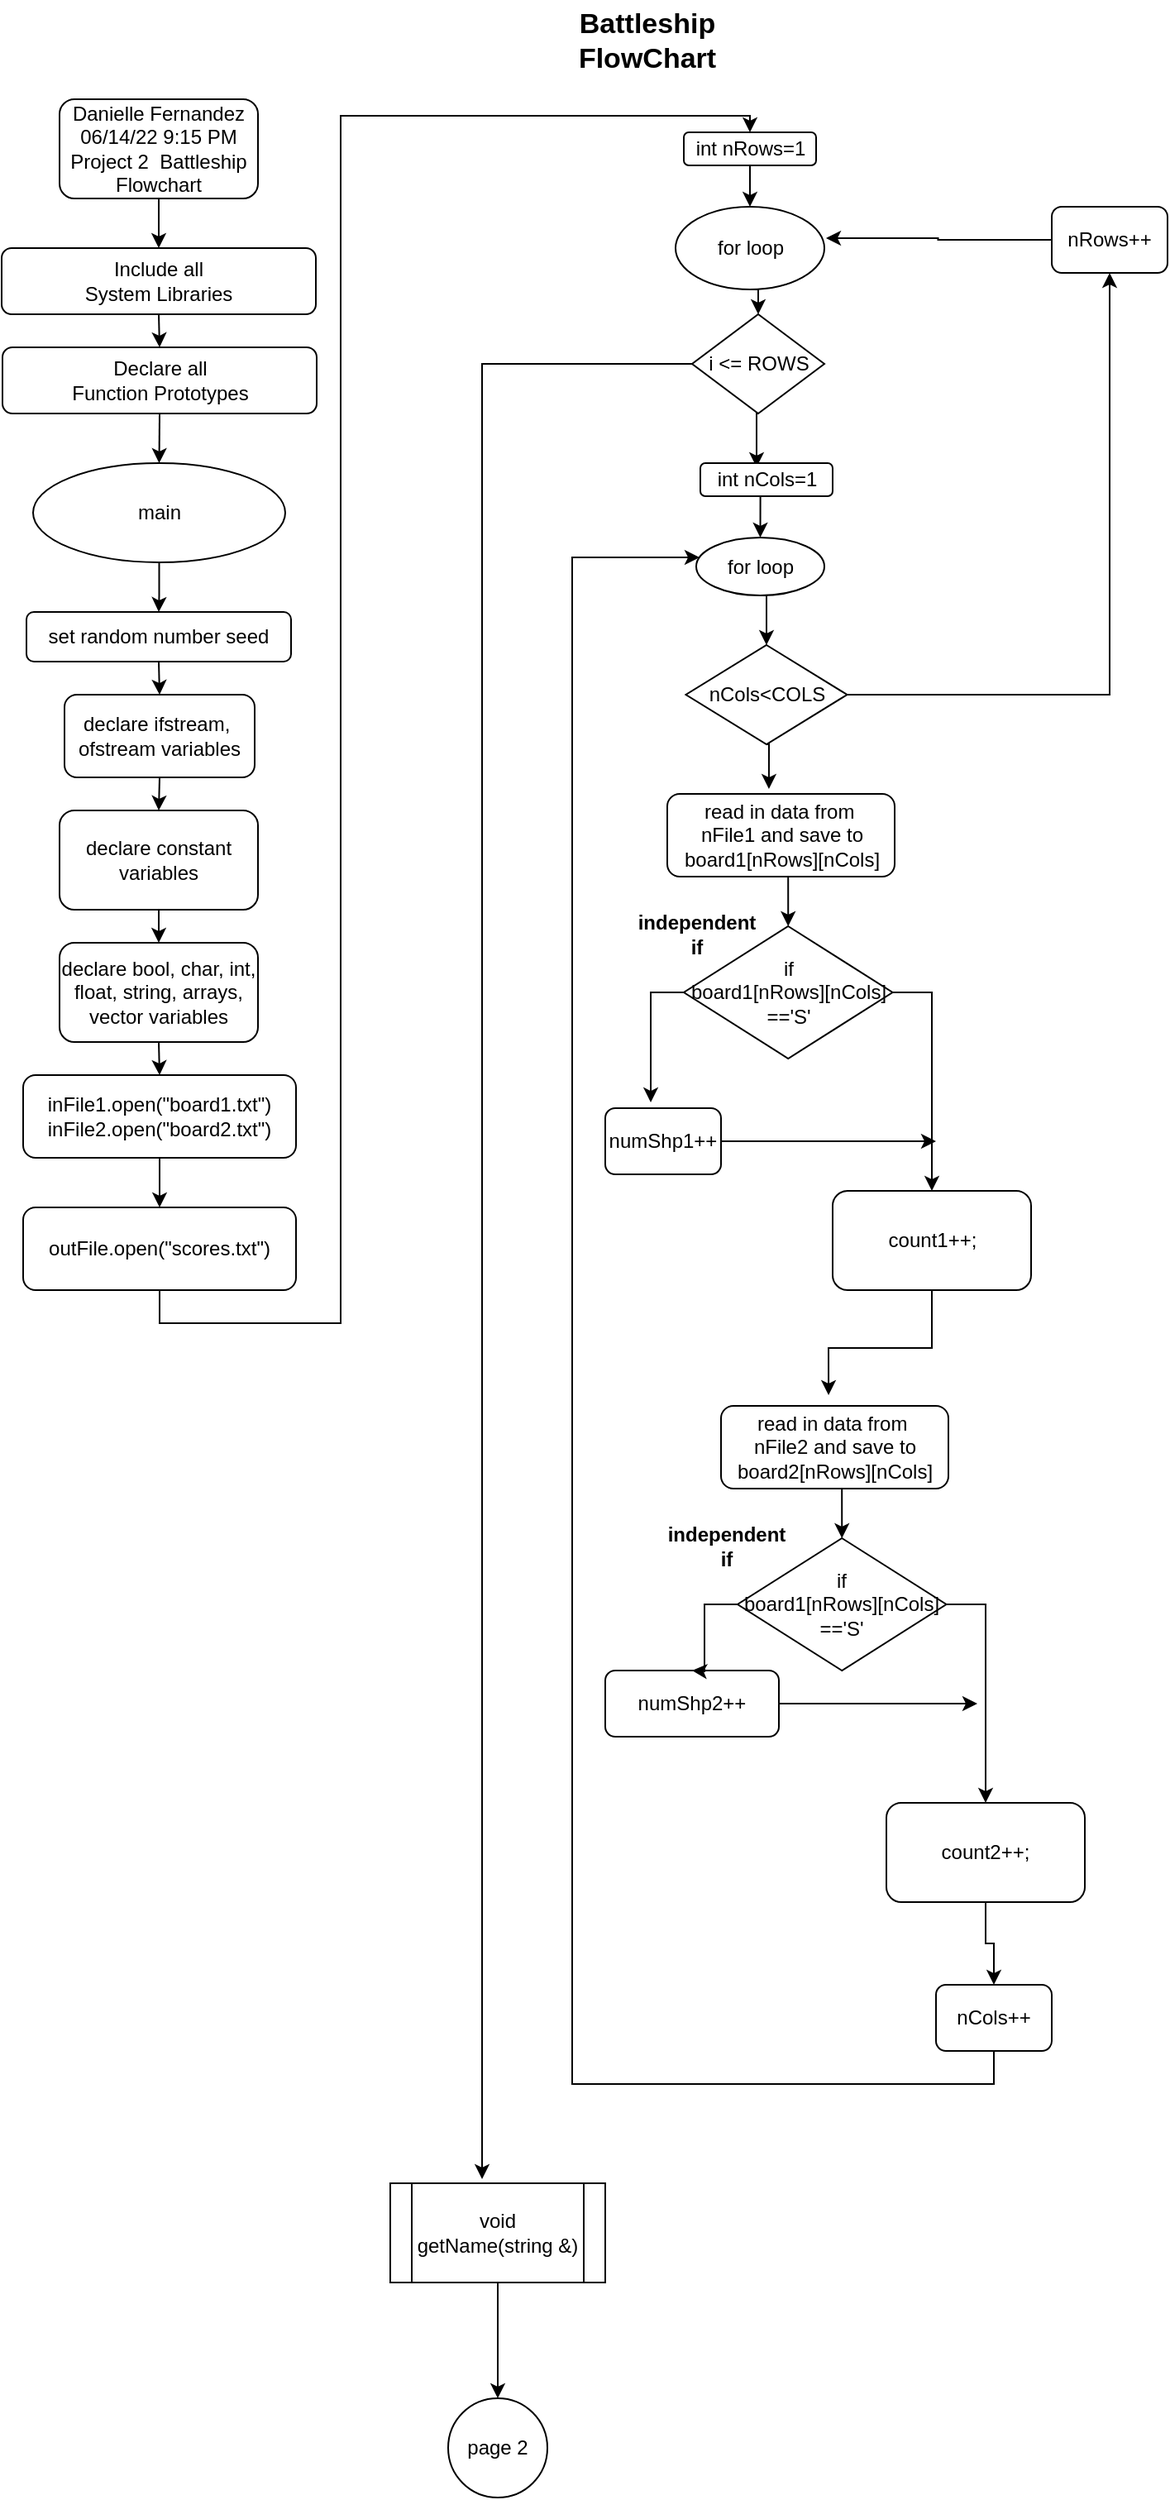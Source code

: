 <mxfile version="19.0.0" type="device" pages="10"><diagram id="lfSNZJZJyxTPSv_BS7N9" name="main-1"><mxGraphModel dx="1242" dy="682" grid="1" gridSize="10" guides="1" tooltips="1" connect="1" arrows="1" fold="1" page="1" pageScale="1" pageWidth="850" pageHeight="1100" math="0" shadow="0"><root><mxCell id="0"/><mxCell id="1" parent="0"/><mxCell id="v0jBTDWN1TbCw2ynFLXv-27" style="edgeStyle=orthogonalEdgeStyle;rounded=0;orthogonalLoop=1;jettySize=auto;html=1;exitX=0.5;exitY=1;exitDx=0;exitDy=0;entryX=0.5;entryY=0;entryDx=0;entryDy=0;" edge="1" parent="1" source="v0jBTDWN1TbCw2ynFLXv-2" target="v0jBTDWN1TbCw2ynFLXv-4"><mxGeometry relative="1" as="geometry"/></mxCell><mxCell id="v0jBTDWN1TbCw2ynFLXv-2" value="Danielle Fernandez&lt;br&gt;06/14/22 9:15 PM&lt;br&gt;Project 2&amp;nbsp; Battleship Flowchart" style="rounded=1;whiteSpace=wrap;html=1;" vertex="1" parent="1"><mxGeometry x="70" y="80" width="120" height="60" as="geometry"/></mxCell><mxCell id="v0jBTDWN1TbCw2ynFLXv-28" style="edgeStyle=orthogonalEdgeStyle;rounded=0;orthogonalLoop=1;jettySize=auto;html=1;exitX=0.5;exitY=1;exitDx=0;exitDy=0;entryX=0.5;entryY=0;entryDx=0;entryDy=0;" edge="1" parent="1" source="v0jBTDWN1TbCw2ynFLXv-4" target="v0jBTDWN1TbCw2ynFLXv-26"><mxGeometry relative="1" as="geometry"/></mxCell><mxCell id="v0jBTDWN1TbCw2ynFLXv-4" value="&lt;br&gt;Include all &lt;br&gt;System Libraries&lt;br&gt;&lt;div&gt;&lt;br&gt;&lt;/div&gt;" style="rounded=1;whiteSpace=wrap;html=1;align=center;" vertex="1" parent="1"><mxGeometry x="35" y="170" width="190" height="40" as="geometry"/></mxCell><mxCell id="v0jBTDWN1TbCw2ynFLXv-5" style="edgeStyle=orthogonalEdgeStyle;rounded=0;orthogonalLoop=1;jettySize=auto;html=1;fontSize=17;" edge="1" parent="1" source="v0jBTDWN1TbCw2ynFLXv-6" target="v0jBTDWN1TbCw2ynFLXv-14"><mxGeometry relative="1" as="geometry"/></mxCell><mxCell id="v0jBTDWN1TbCw2ynFLXv-6" value="main" style="ellipse;whiteSpace=wrap;html=1;" vertex="1" parent="1"><mxGeometry x="54" y="300" width="152.5" height="60" as="geometry"/></mxCell><mxCell id="v0jBTDWN1TbCw2ynFLXv-7" style="edgeStyle=orthogonalEdgeStyle;rounded=0;orthogonalLoop=1;jettySize=auto;html=1;exitX=0.5;exitY=1;exitDx=0;exitDy=0;entryX=0.5;entryY=0;entryDx=0;entryDy=0;fontSize=17;" edge="1" parent="1" source="v0jBTDWN1TbCw2ynFLXv-8" target="v0jBTDWN1TbCw2ynFLXv-10"><mxGeometry relative="1" as="geometry"/></mxCell><mxCell id="v0jBTDWN1TbCw2ynFLXv-8" value="declare&amp;nbsp;ifstream,&amp;nbsp;&lt;br&gt;ofstream variables" style="rounded=1;whiteSpace=wrap;html=1;" vertex="1" parent="1"><mxGeometry x="73" y="440" width="115" height="50" as="geometry"/></mxCell><mxCell id="v0jBTDWN1TbCw2ynFLXv-9" style="edgeStyle=orthogonalEdgeStyle;rounded=0;orthogonalLoop=1;jettySize=auto;html=1;exitX=0.5;exitY=1;exitDx=0;exitDy=0;entryX=0.5;entryY=0;entryDx=0;entryDy=0;fontSize=17;" edge="1" parent="1" source="v0jBTDWN1TbCw2ynFLXv-10" target="v0jBTDWN1TbCw2ynFLXv-12"><mxGeometry relative="1" as="geometry"/></mxCell><mxCell id="v0jBTDWN1TbCw2ynFLXv-10" value="declare constant variables" style="rounded=1;whiteSpace=wrap;html=1;" vertex="1" parent="1"><mxGeometry x="70" y="510" width="120" height="60" as="geometry"/></mxCell><mxCell id="v0jBTDWN1TbCw2ynFLXv-11" style="edgeStyle=orthogonalEdgeStyle;rounded=0;orthogonalLoop=1;jettySize=auto;html=1;exitX=0.5;exitY=1;exitDx=0;exitDy=0;entryX=0.5;entryY=0;entryDx=0;entryDy=0;fontSize=17;" edge="1" parent="1" source="v0jBTDWN1TbCw2ynFLXv-12" target="v0jBTDWN1TbCw2ynFLXv-16"><mxGeometry relative="1" as="geometry"/></mxCell><mxCell id="v0jBTDWN1TbCw2ynFLXv-12" value="declare bool, char, int, float,&amp;nbsp;string, arrays,&lt;br&gt;vector variables" style="rounded=1;whiteSpace=wrap;html=1;" vertex="1" parent="1"><mxGeometry x="70" y="590" width="120" height="60" as="geometry"/></mxCell><mxCell id="v0jBTDWN1TbCw2ynFLXv-13" style="edgeStyle=orthogonalEdgeStyle;rounded=0;orthogonalLoop=1;jettySize=auto;html=1;exitX=0.5;exitY=1;exitDx=0;exitDy=0;entryX=0.5;entryY=0;entryDx=0;entryDy=0;fontSize=17;" edge="1" parent="1" source="v0jBTDWN1TbCw2ynFLXv-14" target="v0jBTDWN1TbCw2ynFLXv-8"><mxGeometry relative="1" as="geometry"/></mxCell><mxCell id="v0jBTDWN1TbCw2ynFLXv-14" value="set random number seed" style="rounded=1;whiteSpace=wrap;html=1;" vertex="1" parent="1"><mxGeometry x="50" y="390" width="160" height="30" as="geometry"/></mxCell><mxCell id="v0jBTDWN1TbCw2ynFLXv-15" style="edgeStyle=orthogonalEdgeStyle;rounded=0;orthogonalLoop=1;jettySize=auto;html=1;exitX=0.5;exitY=1;exitDx=0;exitDy=0;entryX=0.5;entryY=0;entryDx=0;entryDy=0;fontSize=17;" edge="1" parent="1" source="v0jBTDWN1TbCw2ynFLXv-16" target="v0jBTDWN1TbCw2ynFLXv-18"><mxGeometry relative="1" as="geometry"/></mxCell><mxCell id="v0jBTDWN1TbCw2ynFLXv-16" value="inFile1.open(&quot;board1.txt&quot;)&lt;br&gt;inFile2.open(&quot;board2.txt&quot;)" style="rounded=1;whiteSpace=wrap;html=1;" vertex="1" parent="1"><mxGeometry x="48" y="670" width="165" height="50" as="geometry"/></mxCell><mxCell id="v0jBTDWN1TbCw2ynFLXv-17" style="edgeStyle=orthogonalEdgeStyle;rounded=0;orthogonalLoop=1;jettySize=auto;html=1;exitX=0.5;exitY=1;exitDx=0;exitDy=0;fontSize=17;entryX=0.5;entryY=0;entryDx=0;entryDy=0;" edge="1" parent="1" source="v0jBTDWN1TbCw2ynFLXv-18" target="bmhZ3BVKq1oOODDPXVvz-4"><mxGeometry relative="1" as="geometry"><mxPoint x="337.5" y="90" as="targetPoint"/><Array as="points"><mxPoint x="131" y="820"/><mxPoint x="240" y="820"/><mxPoint x="240" y="90"/><mxPoint x="488" y="90"/></Array></mxGeometry></mxCell><mxCell id="v0jBTDWN1TbCw2ynFLXv-18" value="outFile.open(&quot;scores.txt&quot;)" style="rounded=1;whiteSpace=wrap;html=1;" vertex="1" parent="1"><mxGeometry x="48" y="750" width="165" height="50" as="geometry"/></mxCell><mxCell id="v0jBTDWN1TbCw2ynFLXv-23" value="page 2" style="ellipse;whiteSpace=wrap;html=1;aspect=fixed;" vertex="1" parent="1"><mxGeometry x="305" y="1470" width="60" height="60" as="geometry"/></mxCell><mxCell id="v0jBTDWN1TbCw2ynFLXv-25" value="&lt;b&gt;Battleship&lt;br&gt;FlowChart&lt;br&gt;&lt;/b&gt;" style="text;html=1;resizable=0;autosize=1;align=center;verticalAlign=middle;points=[];fillColor=none;strokeColor=none;rounded=0;fontSize=17;" vertex="1" parent="1"><mxGeometry x="375" y="20" width="100" height="50" as="geometry"/></mxCell><mxCell id="v0jBTDWN1TbCw2ynFLXv-29" style="edgeStyle=orthogonalEdgeStyle;rounded=0;orthogonalLoop=1;jettySize=auto;html=1;exitX=0.5;exitY=1;exitDx=0;exitDy=0;entryX=0.5;entryY=0;entryDx=0;entryDy=0;" edge="1" parent="1" source="v0jBTDWN1TbCw2ynFLXv-26" target="v0jBTDWN1TbCw2ynFLXv-6"><mxGeometry relative="1" as="geometry"/></mxCell><mxCell id="v0jBTDWN1TbCw2ynFLXv-26" value="Declare all&lt;br&gt;Function Prototypes" style="rounded=1;whiteSpace=wrap;html=1;align=center;" vertex="1" parent="1"><mxGeometry x="35.5" y="230" width="190" height="40" as="geometry"/></mxCell><mxCell id="93GBA4BWQsPE20ONuT-R-10" value="numShp1++" style="rounded=1;whiteSpace=wrap;html=1;" vertex="1" parent="1"><mxGeometry x="400" y="690" width="70" height="40" as="geometry"/></mxCell><mxCell id="bWCHsvJ6bp7Bw6ByVOjZ-7" value="numShp2++" style="rounded=1;whiteSpace=wrap;html=1;" vertex="1" parent="1"><mxGeometry x="400" y="1030" width="105" height="40" as="geometry"/></mxCell><mxCell id="i0mzq1Bk0c3ReNsdZeeQ-9" style="edgeStyle=orthogonalEdgeStyle;rounded=0;orthogonalLoop=1;jettySize=auto;html=1;exitX=0.5;exitY=1;exitDx=0;exitDy=0;entryX=0.5;entryY=0;entryDx=0;entryDy=0;" edge="1" parent="1" source="bmhZ3BVKq1oOODDPXVvz-1" target="v0jBTDWN1TbCw2ynFLXv-23"><mxGeometry relative="1" as="geometry"/></mxCell><mxCell id="bmhZ3BVKq1oOODDPXVvz-1" value="void getName(string &amp;amp;)" style="shape=process;whiteSpace=wrap;html=1;backgroundOutline=1;" vertex="1" parent="1"><mxGeometry x="270" y="1340" width="130" height="60" as="geometry"/></mxCell><mxCell id="bmhZ3BVKq1oOODDPXVvz-2" style="edgeStyle=orthogonalEdgeStyle;rounded=0;orthogonalLoop=1;jettySize=auto;html=1;exitX=1;exitY=0.5;exitDx=0;exitDy=0;" edge="1" parent="1"><mxGeometry relative="1" as="geometry"><mxPoint x="600" y="710" as="targetPoint"/><mxPoint x="470" y="710" as="sourcePoint"/></mxGeometry></mxCell><mxCell id="bmhZ3BVKq1oOODDPXVvz-3" style="edgeStyle=orthogonalEdgeStyle;rounded=0;orthogonalLoop=1;jettySize=auto;html=1;exitX=0.5;exitY=1;exitDx=0;exitDy=0;entryX=0.5;entryY=0;entryDx=0;entryDy=0;" edge="1" parent="1" source="bmhZ3BVKq1oOODDPXVvz-4" target="bmhZ3BVKq1oOODDPXVvz-6"><mxGeometry relative="1" as="geometry"/></mxCell><mxCell id="bmhZ3BVKq1oOODDPXVvz-4" value="int nRows=1" style="rounded=1;whiteSpace=wrap;html=1;" vertex="1" parent="1"><mxGeometry x="447.5" y="100" width="80" height="20" as="geometry"/></mxCell><mxCell id="bmhZ3BVKq1oOODDPXVvz-5" style="edgeStyle=orthogonalEdgeStyle;rounded=0;orthogonalLoop=1;jettySize=auto;html=1;exitX=0.5;exitY=1;exitDx=0;exitDy=0;entryX=0.5;entryY=0;entryDx=0;entryDy=0;" edge="1" parent="1" source="bmhZ3BVKq1oOODDPXVvz-6" target="bmhZ3BVKq1oOODDPXVvz-8"><mxGeometry relative="1" as="geometry"/></mxCell><mxCell id="bmhZ3BVKq1oOODDPXVvz-6" value="for loop" style="ellipse;whiteSpace=wrap;html=1;" vertex="1" parent="1"><mxGeometry x="442.5" y="145" width="90" height="50" as="geometry"/></mxCell><mxCell id="bmhZ3BVKq1oOODDPXVvz-7" style="edgeStyle=orthogonalEdgeStyle;rounded=0;orthogonalLoop=1;jettySize=auto;html=1;exitX=0.5;exitY=1;exitDx=0;exitDy=0;entryX=0.425;entryY=0.125;entryDx=0;entryDy=0;entryPerimeter=0;" edge="1" parent="1" source="bmhZ3BVKq1oOODDPXVvz-8" target="bmhZ3BVKq1oOODDPXVvz-10"><mxGeometry relative="1" as="geometry"/></mxCell><mxCell id="i0mzq1Bk0c3ReNsdZeeQ-8" style="edgeStyle=orthogonalEdgeStyle;rounded=0;orthogonalLoop=1;jettySize=auto;html=1;exitX=0;exitY=0.5;exitDx=0;exitDy=0;entryX=0.427;entryY=-0.042;entryDx=0;entryDy=0;entryPerimeter=0;" edge="1" parent="1" source="bmhZ3BVKq1oOODDPXVvz-8" target="bmhZ3BVKq1oOODDPXVvz-1"><mxGeometry relative="1" as="geometry"/></mxCell><mxCell id="bmhZ3BVKq1oOODDPXVvz-8" value="i &amp;lt;= ROWS" style="rhombus;whiteSpace=wrap;html=1;" vertex="1" parent="1"><mxGeometry x="452.5" y="210" width="80" height="60" as="geometry"/></mxCell><mxCell id="bmhZ3BVKq1oOODDPXVvz-9" style="edgeStyle=orthogonalEdgeStyle;rounded=0;orthogonalLoop=1;jettySize=auto;html=1;exitX=0.5;exitY=1;exitDx=0;exitDy=0;entryX=0.5;entryY=0;entryDx=0;entryDy=0;" edge="1" parent="1" source="bmhZ3BVKq1oOODDPXVvz-10" target="bmhZ3BVKq1oOODDPXVvz-12"><mxGeometry relative="1" as="geometry"/></mxCell><mxCell id="bmhZ3BVKq1oOODDPXVvz-10" value="int nCols=1" style="rounded=1;whiteSpace=wrap;html=1;" vertex="1" parent="1"><mxGeometry x="457.5" y="300" width="80" height="20" as="geometry"/></mxCell><mxCell id="bmhZ3BVKq1oOODDPXVvz-11" style="edgeStyle=orthogonalEdgeStyle;rounded=0;orthogonalLoop=1;jettySize=auto;html=1;exitX=0.5;exitY=1;exitDx=0;exitDy=0;entryX=0.5;entryY=0;entryDx=0;entryDy=0;" edge="1" parent="1" source="bmhZ3BVKq1oOODDPXVvz-12" target="bmhZ3BVKq1oOODDPXVvz-14"><mxGeometry relative="1" as="geometry"/></mxCell><mxCell id="bmhZ3BVKq1oOODDPXVvz-12" value="for loop" style="ellipse;whiteSpace=wrap;html=1;" vertex="1" parent="1"><mxGeometry x="455" y="345" width="77.5" height="35" as="geometry"/></mxCell><mxCell id="bmhZ3BVKq1oOODDPXVvz-13" style="edgeStyle=orthogonalEdgeStyle;rounded=0;orthogonalLoop=1;jettySize=auto;html=1;exitX=0.5;exitY=1;exitDx=0;exitDy=0;entryX=0.447;entryY=-0.06;entryDx=0;entryDy=0;entryPerimeter=0;" edge="1" parent="1" source="bmhZ3BVKq1oOODDPXVvz-14" target="bmhZ3BVKq1oOODDPXVvz-16"><mxGeometry relative="1" as="geometry"/></mxCell><mxCell id="i0mzq1Bk0c3ReNsdZeeQ-5" style="edgeStyle=orthogonalEdgeStyle;rounded=0;orthogonalLoop=1;jettySize=auto;html=1;exitX=1;exitY=0.5;exitDx=0;exitDy=0;entryX=0.5;entryY=1;entryDx=0;entryDy=0;" edge="1" parent="1" source="bmhZ3BVKq1oOODDPXVvz-14" target="i0mzq1Bk0c3ReNsdZeeQ-1"><mxGeometry relative="1" as="geometry"/></mxCell><mxCell id="bmhZ3BVKq1oOODDPXVvz-14" value="nCols&amp;lt;COLS" style="rhombus;whiteSpace=wrap;html=1;" vertex="1" parent="1"><mxGeometry x="448.75" y="410" width="97.5" height="60" as="geometry"/></mxCell><mxCell id="bmhZ3BVKq1oOODDPXVvz-15" style="edgeStyle=orthogonalEdgeStyle;rounded=0;orthogonalLoop=1;jettySize=auto;html=1;exitX=0.5;exitY=1;exitDx=0;exitDy=0;entryX=0.5;entryY=0;entryDx=0;entryDy=0;" edge="1" parent="1" source="bmhZ3BVKq1oOODDPXVvz-16" target="bmhZ3BVKq1oOODDPXVvz-19"><mxGeometry relative="1" as="geometry"/></mxCell><mxCell id="bmhZ3BVKq1oOODDPXVvz-16" value="read in data from&amp;nbsp;&lt;br&gt;nFile1 and save to&lt;br&gt;board1[nRows][nCols]" style="rounded=1;whiteSpace=wrap;html=1;" vertex="1" parent="1"><mxGeometry x="437.5" y="500" width="137.5" height="50" as="geometry"/></mxCell><mxCell id="bmhZ3BVKq1oOODDPXVvz-17" style="edgeStyle=orthogonalEdgeStyle;rounded=0;orthogonalLoop=1;jettySize=auto;html=1;exitX=1;exitY=0.5;exitDx=0;exitDy=0;" edge="1" parent="1" source="bmhZ3BVKq1oOODDPXVvz-19" target="bmhZ3BVKq1oOODDPXVvz-21"><mxGeometry relative="1" as="geometry"/></mxCell><mxCell id="bmhZ3BVKq1oOODDPXVvz-31" style="edgeStyle=orthogonalEdgeStyle;rounded=0;orthogonalLoop=1;jettySize=auto;html=1;exitX=0;exitY=0.5;exitDx=0;exitDy=0;entryX=0.393;entryY=-0.087;entryDx=0;entryDy=0;entryPerimeter=0;" edge="1" parent="1" source="bmhZ3BVKq1oOODDPXVvz-19" target="93GBA4BWQsPE20ONuT-R-10"><mxGeometry relative="1" as="geometry"/></mxCell><mxCell id="bmhZ3BVKq1oOODDPXVvz-19" value="if&lt;br&gt;board1[nRows][nCols]&lt;br&gt;=='S'" style="rhombus;whiteSpace=wrap;html=1;" vertex="1" parent="1"><mxGeometry x="447.5" y="580" width="126.25" height="80" as="geometry"/></mxCell><mxCell id="bmhZ3BVKq1oOODDPXVvz-20" style="edgeStyle=orthogonalEdgeStyle;rounded=0;orthogonalLoop=1;jettySize=auto;html=1;exitX=0.5;exitY=1;exitDx=0;exitDy=0;entryX=0.473;entryY=-0.13;entryDx=0;entryDy=0;entryPerimeter=0;" edge="1" parent="1" source="bmhZ3BVKq1oOODDPXVvz-21" target="bmhZ3BVKq1oOODDPXVvz-24"><mxGeometry relative="1" as="geometry"/></mxCell><mxCell id="bmhZ3BVKq1oOODDPXVvz-21" value="count1++;" style="rounded=1;whiteSpace=wrap;html=1;" vertex="1" parent="1"><mxGeometry x="537.5" y="740" width="120" height="60" as="geometry"/></mxCell><mxCell id="bmhZ3BVKq1oOODDPXVvz-22" value="&lt;b&gt;independent&lt;br&gt;if&lt;/b&gt;" style="text;html=1;resizable=0;autosize=1;align=center;verticalAlign=middle;points=[];fillColor=none;strokeColor=none;rounded=0;" vertex="1" parent="1"><mxGeometry x="410" y="570" width="90" height="30" as="geometry"/></mxCell><mxCell id="bmhZ3BVKq1oOODDPXVvz-23" style="edgeStyle=orthogonalEdgeStyle;rounded=0;orthogonalLoop=1;jettySize=auto;html=1;exitX=0.5;exitY=1;exitDx=0;exitDy=0;entryX=0.5;entryY=0;entryDx=0;entryDy=0;" edge="1" parent="1" source="bmhZ3BVKq1oOODDPXVvz-24" target="bmhZ3BVKq1oOODDPXVvz-27"><mxGeometry relative="1" as="geometry"/></mxCell><mxCell id="bmhZ3BVKq1oOODDPXVvz-24" value="read in data from&amp;nbsp;&lt;br&gt;nFile2 and save to&lt;br&gt;board2[nRows][nCols]" style="rounded=1;whiteSpace=wrap;html=1;" vertex="1" parent="1"><mxGeometry x="470" y="870" width="137.5" height="50" as="geometry"/></mxCell><mxCell id="bmhZ3BVKq1oOODDPXVvz-25" style="edgeStyle=orthogonalEdgeStyle;rounded=0;orthogonalLoop=1;jettySize=auto;html=1;exitX=0;exitY=0.5;exitDx=0;exitDy=0;entryX=0.5;entryY=0;entryDx=0;entryDy=0;" edge="1" parent="1" source="bmhZ3BVKq1oOODDPXVvz-27"><mxGeometry relative="1" as="geometry"><mxPoint x="452.5" y="1030" as="targetPoint"/></mxGeometry></mxCell><mxCell id="bmhZ3BVKq1oOODDPXVvz-26" style="edgeStyle=orthogonalEdgeStyle;rounded=0;orthogonalLoop=1;jettySize=auto;html=1;exitX=1;exitY=0.5;exitDx=0;exitDy=0;" edge="1" parent="1" source="bmhZ3BVKq1oOODDPXVvz-27" target="bmhZ3BVKq1oOODDPXVvz-29"><mxGeometry relative="1" as="geometry"/></mxCell><mxCell id="bmhZ3BVKq1oOODDPXVvz-27" value="if&lt;br&gt;board1[nRows][nCols]&lt;br&gt;=='S'" style="rhombus;whiteSpace=wrap;html=1;" vertex="1" parent="1"><mxGeometry x="480" y="950" width="126.25" height="80" as="geometry"/></mxCell><mxCell id="bmhZ3BVKq1oOODDPXVvz-28" style="edgeStyle=orthogonalEdgeStyle;rounded=0;orthogonalLoop=1;jettySize=auto;html=1;exitX=1;exitY=0.5;exitDx=0;exitDy=0;" edge="1" parent="1"><mxGeometry relative="1" as="geometry"><mxPoint x="625" y="1050" as="targetPoint"/><mxPoint x="505" y="1050" as="sourcePoint"/></mxGeometry></mxCell><mxCell id="i0mzq1Bk0c3ReNsdZeeQ-3" style="edgeStyle=orthogonalEdgeStyle;rounded=0;orthogonalLoop=1;jettySize=auto;html=1;exitX=0.5;exitY=1;exitDx=0;exitDy=0;entryX=0.5;entryY=0;entryDx=0;entryDy=0;" edge="1" parent="1" source="bmhZ3BVKq1oOODDPXVvz-29" target="i0mzq1Bk0c3ReNsdZeeQ-2"><mxGeometry relative="1" as="geometry"/></mxCell><mxCell id="bmhZ3BVKq1oOODDPXVvz-29" value="count2++;" style="rounded=1;whiteSpace=wrap;html=1;" vertex="1" parent="1"><mxGeometry x="570" y="1110" width="120" height="60" as="geometry"/></mxCell><mxCell id="bmhZ3BVKq1oOODDPXVvz-30" value="&lt;b&gt;independent&lt;br&gt;if&lt;/b&gt;" style="text;html=1;resizable=0;autosize=1;align=center;verticalAlign=middle;points=[];fillColor=none;strokeColor=none;rounded=0;" vertex="1" parent="1"><mxGeometry x="427.5" y="940" width="90" height="30" as="geometry"/></mxCell><mxCell id="i0mzq1Bk0c3ReNsdZeeQ-7" style="edgeStyle=orthogonalEdgeStyle;rounded=0;orthogonalLoop=1;jettySize=auto;html=1;exitX=0;exitY=0.5;exitDx=0;exitDy=0;entryX=1.011;entryY=0.38;entryDx=0;entryDy=0;entryPerimeter=0;" edge="1" parent="1" source="i0mzq1Bk0c3ReNsdZeeQ-1" target="bmhZ3BVKq1oOODDPXVvz-6"><mxGeometry relative="1" as="geometry"/></mxCell><mxCell id="i0mzq1Bk0c3ReNsdZeeQ-1" value="nRows++" style="rounded=1;whiteSpace=wrap;html=1;" vertex="1" parent="1"><mxGeometry x="670" y="145" width="70" height="40" as="geometry"/></mxCell><mxCell id="i0mzq1Bk0c3ReNsdZeeQ-10" style="edgeStyle=orthogonalEdgeStyle;rounded=0;orthogonalLoop=1;jettySize=auto;html=1;exitX=0.5;exitY=1;exitDx=0;exitDy=0;entryX=0.026;entryY=0.343;entryDx=0;entryDy=0;entryPerimeter=0;" edge="1" parent="1" source="i0mzq1Bk0c3ReNsdZeeQ-2" target="bmhZ3BVKq1oOODDPXVvz-12"><mxGeometry relative="1" as="geometry"><Array as="points"><mxPoint x="635" y="1280"/><mxPoint x="380" y="1280"/><mxPoint x="380" y="357"/></Array></mxGeometry></mxCell><mxCell id="i0mzq1Bk0c3ReNsdZeeQ-2" value="nCols++" style="rounded=1;whiteSpace=wrap;html=1;" vertex="1" parent="1"><mxGeometry x="600" y="1220" width="70" height="40" as="geometry"/></mxCell></root></mxGraphModel></diagram><diagram id="WRV2E1mcTWl6aAnPcPqJ" name="main-2"><mxGraphModel dx="1242" dy="-168" grid="1" gridSize="10" guides="1" tooltips="1" connect="1" arrows="1" fold="1" page="1" pageScale="1" pageWidth="1100" pageHeight="850" math="0" shadow="0"><root><mxCell id="0"/><mxCell id="1" parent="0"/><mxCell id="6iDTj-GL-GcbsW4QjL0L-1" value="&lt;b&gt;Battleship&lt;br&gt;FlowChart&lt;br&gt;&lt;/b&gt;" style="text;html=1;resizable=0;autosize=1;align=center;verticalAlign=middle;points=[];fillColor=none;strokeColor=none;rounded=0;fontSize=17;" vertex="1" parent="1"><mxGeometry x="500" y="870" width="100" height="50" as="geometry"/></mxCell><mxCell id="Kyf-kW6qg9NH2ZEF_QmJ-1" style="edgeStyle=orthogonalEdgeStyle;rounded=0;orthogonalLoop=1;jettySize=auto;html=1;exitX=0.5;exitY=1;exitDx=0;exitDy=0;entryX=0.556;entryY=0.025;entryDx=0;entryDy=0;entryPerimeter=0;" edge="1" parent="1" source="eJaz9P6g-IZZuRKuHlwd-1" target="eJaz9P6g-IZZuRKuHlwd-3"><mxGeometry relative="1" as="geometry"/></mxCell><mxCell id="eJaz9P6g-IZZuRKuHlwd-1" value="page 2" style="ellipse;whiteSpace=wrap;html=1;aspect=fixed;" vertex="1" parent="1"><mxGeometry x="405" y="970" width="60" height="60" as="geometry"/></mxCell><mxCell id="Kyf-kW6qg9NH2ZEF_QmJ-3" style="edgeStyle=orthogonalEdgeStyle;rounded=0;orthogonalLoop=1;jettySize=auto;html=1;exitX=0.5;exitY=1;exitDx=0;exitDy=0;entryX=0.5;entryY=0;entryDx=0;entryDy=0;" edge="1" parent="1" source="eJaz9P6g-IZZuRKuHlwd-2" target="eJaz9P6g-IZZuRKuHlwd-4"><mxGeometry relative="1" as="geometry"/></mxCell><mxCell id="eJaz9P6g-IZZuRKuHlwd-2" value="&lt;div&gt;&amp;nbsp;// fill guess[] [] with choices[]&lt;/div&gt;&lt;div&gt;&amp;nbsp; &amp;nbsp; fllGArr(guessP1,guessP2,choices,&lt;/div&gt;&lt;div&gt;ROWS,COLS,p1GShps,p2GShps);&amp;nbsp; &amp;nbsp;&amp;nbsp;&lt;/div&gt;" style="shape=process;whiteSpace=wrap;html=1;backgroundOutline=1;" vertex="1" parent="1"><mxGeometry x="300" y="1160" width="260" height="60" as="geometry"/></mxCell><mxCell id="Kyf-kW6qg9NH2ZEF_QmJ-2" style="edgeStyle=orthogonalEdgeStyle;rounded=0;orthogonalLoop=1;jettySize=auto;html=1;exitX=0.5;exitY=1;exitDx=0;exitDy=0;entryX=0.5;entryY=0;entryDx=0;entryDy=0;" edge="1" parent="1" source="eJaz9P6g-IZZuRKuHlwd-3" target="eJaz9P6g-IZZuRKuHlwd-2"><mxGeometry relative="1" as="geometry"/></mxCell><mxCell id="eJaz9P6g-IZZuRKuHlwd-3" value="&lt;div&gt;&amp;nbsp;// ask for player 1's name&lt;/div&gt;&lt;div&gt;&amp;nbsp; &amp;nbsp; getName(p1Name)&lt;/div&gt;" style="shape=process;whiteSpace=wrap;html=1;backgroundOutline=1;" vertex="1" parent="1"><mxGeometry x="345" y="1060" width="170" height="60" as="geometry"/></mxCell><mxCell id="Kyf-kW6qg9NH2ZEF_QmJ-4" style="edgeStyle=orthogonalEdgeStyle;rounded=0;orthogonalLoop=1;jettySize=auto;html=1;exitX=0.5;exitY=1;exitDx=0;exitDy=0;" edge="1" parent="1" source="eJaz9P6g-IZZuRKuHlwd-4" target="eJaz9P6g-IZZuRKuHlwd-5"><mxGeometry relative="1" as="geometry"/></mxCell><mxCell id="eJaz9P6g-IZZuRKuHlwd-4" value="&lt;div&gt;runMenu(p1Name,ch,ans,&lt;/div&gt;&lt;div&gt;count1,count2,numShp1,numShp2,guessP1,&lt;/div&gt;&lt;div&gt;guessP2,board1,board2,&lt;span style=&quot;background-color: initial;&quot;&gt;&amp;nbsp; &amp;nbsp; &amp;nbsp; &amp;nbsp;p1GShps,p2GShps,ROWS,COLS,&lt;/span&gt;&lt;/div&gt;&lt;div&gt;&lt;span style=&quot;background-color: initial;&quot;&gt;maxGms,winner,p2Names,SIZE7,&lt;/span&gt;&lt;/div&gt;&lt;div&gt;&lt;span style=&quot;background-color: initial;&quot;&gt;names,SIZE8,vNames)&lt;/span&gt;&lt;/div&gt;" style="shape=process;whiteSpace=wrap;html=1;backgroundOutline=1;" vertex="1" parent="1"><mxGeometry x="280" y="1260" width="300" height="115" as="geometry"/></mxCell><mxCell id="Kyf-kW6qg9NH2ZEF_QmJ-5" style="edgeStyle=orthogonalEdgeStyle;rounded=0;orthogonalLoop=1;jettySize=auto;html=1;exitX=0.5;exitY=1;exitDx=0;exitDy=0;" edge="1" parent="1" source="eJaz9P6g-IZZuRKuHlwd-5" target="eJaz9P6g-IZZuRKuHlwd-6"><mxGeometry relative="1" as="geometry"/></mxCell><mxCell id="eJaz9P6g-IZZuRKuHlwd-5" value="&lt;div&gt;//pass by value&lt;/div&gt;&lt;div&gt;&amp;nbsp; &amp;nbsp; string gameNme = &quot;BATTLE&quot;;&lt;/div&gt;" style="rounded=1;whiteSpace=wrap;html=1;" vertex="1" parent="1"><mxGeometry x="370" y="1410" width="120" height="60" as="geometry"/></mxCell><mxCell id="Kyf-kW6qg9NH2ZEF_QmJ-6" style="edgeStyle=orthogonalEdgeStyle;rounded=0;orthogonalLoop=1;jettySize=auto;html=1;exitX=0.5;exitY=1;exitDx=0;exitDy=0;entryX=0.534;entryY=-0.037;entryDx=0;entryDy=0;entryPerimeter=0;" edge="1" parent="1" source="eJaz9P6g-IZZuRKuHlwd-6" target="eJaz9P6g-IZZuRKuHlwd-7"><mxGeometry relative="1" as="geometry"/></mxCell><mxCell id="eJaz9P6g-IZZuRKuHlwd-6" value="&amp;nbsp;banner(gameNme);&amp;nbsp;" style="shape=process;whiteSpace=wrap;html=1;backgroundOutline=1;" vertex="1" parent="1"><mxGeometry x="355" y="1500" width="150" height="60" as="geometry"/></mxCell><mxCell id="Kyf-kW6qg9NH2ZEF_QmJ-7" style="edgeStyle=orthogonalEdgeStyle;rounded=0;orthogonalLoop=1;jettySize=auto;html=1;exitX=1;exitY=0.5;exitDx=0;exitDy=0;entryX=0.5;entryY=0;entryDx=0;entryDy=0;" edge="1" parent="1" source="eJaz9P6g-IZZuRKuHlwd-7" target="eJaz9P6g-IZZuRKuHlwd-8"><mxGeometry relative="1" as="geometry"/></mxCell><mxCell id="eJaz9P6g-IZZuRKuHlwd-7" value="return string =&amp;nbsp;&lt;span style=&quot;background-color: initial;&quot;&gt;// get player 2's name from an array of names&lt;/span&gt;&lt;div&gt;&amp;nbsp; &amp;nbsp; p2Name = pickP2(p2Names,SIZE7);&lt;/div&gt;" style="shape=process;whiteSpace=wrap;html=1;backgroundOutline=1;" vertex="1" parent="1"><mxGeometry x="315" y="1600" width="220" height="80" as="geometry"/></mxCell><mxCell id="Kyf-kW6qg9NH2ZEF_QmJ-8" style="edgeStyle=orthogonalEdgeStyle;rounded=0;orthogonalLoop=1;jettySize=auto;html=1;exitX=0.5;exitY=1;exitDx=0;exitDy=0;entryX=0.579;entryY=-0.05;entryDx=0;entryDy=0;entryPerimeter=0;" edge="1" parent="1" source="eJaz9P6g-IZZuRKuHlwd-8" target="eJaz9P6g-IZZuRKuHlwd-9"><mxGeometry relative="1" as="geometry"/></mxCell><mxCell id="eJaz9P6g-IZZuRKuHlwd-8" value="&lt;div&gt;&amp;nbsp; &amp;nbsp; cout &amp;lt;&amp;lt; setw(12) &amp;lt;&amp;lt; p1Name &amp;lt;&amp;lt; &quot; vs &quot; &amp;lt;&amp;lt; p2Name &amp;lt;&amp;lt; &quot;!&quot; &amp;lt;&amp;lt; endl;&lt;/div&gt;" style="shape=parallelogram;perimeter=parallelogramPerimeter;whiteSpace=wrap;html=1;fixedSize=1;" vertex="1" parent="1"><mxGeometry x="675" y="1060" width="160" height="60" as="geometry"/></mxCell><mxCell id="Kyf-kW6qg9NH2ZEF_QmJ-9" style="edgeStyle=orthogonalEdgeStyle;rounded=0;orthogonalLoop=1;jettySize=auto;html=1;exitX=0.5;exitY=1;exitDx=0;exitDy=0;" edge="1" parent="1" source="eJaz9P6g-IZZuRKuHlwd-9" target="eJaz9P6g-IZZuRKuHlwd-10"><mxGeometry relative="1" as="geometry"/></mxCell><mxCell id="eJaz9P6g-IZZuRKuHlwd-9" value="pause();" style="shape=process;whiteSpace=wrap;html=1;backgroundOutline=1;" vertex="1" parent="1"><mxGeometry x="685" y="1170" width="120" height="60" as="geometry"/></mxCell><mxCell id="Kyf-kW6qg9NH2ZEF_QmJ-12" style="edgeStyle=orthogonalEdgeStyle;rounded=0;orthogonalLoop=1;jettySize=auto;html=1;exitX=0.5;exitY=1;exitDx=0;exitDy=0;entryX=0.414;entryY=0.019;entryDx=0;entryDy=0;entryPerimeter=0;" edge="1" parent="1" source="eJaz9P6g-IZZuRKuHlwd-10" target="eJaz9P6g-IZZuRKuHlwd-11"><mxGeometry relative="1" as="geometry"/></mxCell><mxCell id="eJaz9P6g-IZZuRKuHlwd-10" value="&lt;div&gt;// sets games flag &amp;amp; counting variables to their default values&lt;/div&gt;&lt;div&gt;&amp;nbsp; &amp;nbsp; p1_crrt = p2_crrt = false;&amp;nbsp; &amp;nbsp; &amp;nbsp;&lt;/div&gt;&lt;div&gt;&amp;nbsp; &amp;nbsp; rowIndx=colIndx=1;&lt;/div&gt;" style="rounded=1;whiteSpace=wrap;html=1;" vertex="1" parent="1"><mxGeometry x="645" y="1270" width="200" height="60" as="geometry"/></mxCell><mxCell id="eJaz9P6g-IZZuRKuHlwd-11" value="page 3" style="ellipse;whiteSpace=wrap;html=1;aspect=fixed;" vertex="1" parent="1"><mxGeometry x="702.5" y="1475" width="105" height="105" as="geometry"/></mxCell></root></mxGraphModel></diagram><diagram id="4EdMey8VSQQHVwdPSCZQ" name="main-3"><mxGraphModel dx="1242" dy="-168" grid="1" gridSize="10" guides="1" tooltips="1" connect="1" arrows="1" fold="1" page="1" pageScale="1" pageWidth="1100" pageHeight="850" math="0" shadow="0"><root><mxCell id="0"/><mxCell id="1" parent="0"/><mxCell id="11hf9iZ2gMwMNcPYoXR0-7" style="edgeStyle=orthogonalEdgeStyle;rounded=0;orthogonalLoop=1;jettySize=auto;html=1;exitX=0.5;exitY=1;exitDx=0;exitDy=0;entryX=0.5;entryY=0;entryDx=0;entryDy=0;" edge="1" parent="1" source="2eMR4yVN-KK_MeOsiEbu-1" target="MnlDw7_9rIXuuvxprLVX-1"><mxGeometry relative="1" as="geometry"/></mxCell><mxCell id="2eMR4yVN-KK_MeOsiEbu-1" value="&lt;span style=&quot;&quot;&gt;while&lt;/span&gt;&lt;br style=&quot;&quot;&gt;&lt;span style=&quot;&quot;&gt;(!p1_crrt) &amp;amp;&amp;amp; (!p2_crrt))&lt;/span&gt;" style="rhombus;whiteSpace=wrap;html=1;" vertex="1" parent="1"><mxGeometry x="453" y="1060" width="195" height="110" as="geometry"/></mxCell><mxCell id="2L2Nq_XfeB0xiR338cVs-1" value="&lt;b&gt;Battleship&lt;br&gt;FlowChart&lt;br&gt;&lt;/b&gt;" style="text;html=1;resizable=0;autosize=1;align=center;verticalAlign=middle;points=[];fillColor=none;strokeColor=none;rounded=0;fontSize=17;" vertex="1" parent="1"><mxGeometry x="500" y="870" width="100" height="50" as="geometry"/></mxCell><mxCell id="11hf9iZ2gMwMNcPYoXR0-6" style="edgeStyle=orthogonalEdgeStyle;rounded=0;orthogonalLoop=1;jettySize=auto;html=1;exitX=0.5;exitY=1;exitDx=0;exitDy=0;entryX=0.5;entryY=0;entryDx=0;entryDy=0;" edge="1" parent="1" source="2L2Nq_XfeB0xiR338cVs-2" target="2eMR4yVN-KK_MeOsiEbu-1"><mxGeometry relative="1" as="geometry"/></mxCell><mxCell id="2L2Nq_XfeB0xiR338cVs-2" value="page 3" style="ellipse;whiteSpace=wrap;html=1;aspect=fixed;" vertex="1" parent="1"><mxGeometry x="510" y="950" width="80" height="80" as="geometry"/></mxCell><mxCell id="11hf9iZ2gMwMNcPYoXR0-8" style="edgeStyle=orthogonalEdgeStyle;rounded=0;orthogonalLoop=1;jettySize=auto;html=1;exitX=0.5;exitY=1;exitDx=0;exitDy=0;" edge="1" parent="1" source="MnlDw7_9rIXuuvxprLVX-1" target="MnlDw7_9rIXuuvxprLVX-2"><mxGeometry relative="1" as="geometry"/></mxCell><mxCell id="MnlDw7_9rIXuuvxprLVX-1" value="rBanner(round);" style="shape=process;whiteSpace=wrap;html=1;backgroundOutline=1;" vertex="1" parent="1"><mxGeometry x="490" y="1190" width="120" height="60" as="geometry"/></mxCell><mxCell id="11hf9iZ2gMwMNcPYoXR0-9" style="edgeStyle=orthogonalEdgeStyle;rounded=0;orthogonalLoop=1;jettySize=auto;html=1;exitX=0.5;exitY=1;exitDx=0;exitDy=0;entryX=0.452;entryY=0;entryDx=0;entryDy=0;entryPerimeter=0;" edge="1" parent="1" source="MnlDw7_9rIXuuvxprLVX-2" target="MnlDw7_9rIXuuvxprLVX-3"><mxGeometry relative="1" as="geometry"/></mxCell><mxCell id="MnlDw7_9rIXuuvxprLVX-2" value="// display instructions&lt;br&gt;instruc(p1Name,MAX);&amp;nbsp;&amp;nbsp;" style="shape=process;whiteSpace=wrap;html=1;backgroundOutline=1;" vertex="1" parent="1"><mxGeometry x="465" y="1260" width="170" height="60" as="geometry"/></mxCell><mxCell id="11hf9iZ2gMwMNcPYoXR0-10" style="edgeStyle=orthogonalEdgeStyle;rounded=0;orthogonalLoop=1;jettySize=auto;html=1;exitX=0.5;exitY=1;exitDx=0;exitDy=0;entryX=0.5;entryY=0;entryDx=0;entryDy=0;" edge="1" parent="1" source="MnlDw7_9rIXuuvxprLVX-3" target="MnlDw7_9rIXuuvxprLVX-4"><mxGeometry relative="1" as="geometry"/></mxCell><mxCell id="MnlDw7_9rIXuuvxprLVX-3" value="&lt;div&gt;// returns value from each array's indices&lt;/div&gt;&lt;div&gt;&amp;nbsp; &amp;nbsp; &amp;nbsp; &amp;nbsp; p1Guess = guessP1[rowIndx][colIndx];&lt;/div&gt;" style="shape=process;whiteSpace=wrap;html=1;backgroundOutline=1;" vertex="1" parent="1"><mxGeometry x="410" y="1350" width="310" height="60" as="geometry"/></mxCell><mxCell id="11hf9iZ2gMwMNcPYoXR0-11" style="edgeStyle=orthogonalEdgeStyle;rounded=0;orthogonalLoop=1;jettySize=auto;html=1;exitX=0.5;exitY=1;exitDx=0;exitDy=0;entryX=0.5;entryY=0;entryDx=0;entryDy=0;" edge="1" parent="1" source="MnlDw7_9rIXuuvxprLVX-4" target="MnlDw7_9rIXuuvxprLVX-5"><mxGeometry relative="1" as="geometry"/></mxCell><mxCell id="MnlDw7_9rIXuuvxprLVX-4" value="&lt;div&gt;// returns value from each array's indices&lt;/div&gt;&lt;div&gt;&amp;nbsp; &amp;nbsp; &amp;nbsp;p2Ship1 = board2[rowIndx][colIndx];&lt;/div&gt;" style="shape=process;whiteSpace=wrap;html=1;backgroundOutline=1;" vertex="1" parent="1"><mxGeometry x="427.5" y="1450" width="275" height="60" as="geometry"/></mxCell><mxCell id="11hf9iZ2gMwMNcPYoXR0-13" style="edgeStyle=orthogonalEdgeStyle;rounded=0;orthogonalLoop=1;jettySize=auto;html=1;exitX=0.5;exitY=1;exitDx=0;exitDy=0;entryX=0.5;entryY=0;entryDx=0;entryDy=0;" edge="1" parent="1" source="MnlDw7_9rIXuuvxprLVX-5" target="MnlDw7_9rIXuuvxprLVX-6"><mxGeometry relative="1" as="geometry"/></mxCell><mxCell id="MnlDw7_9rIXuuvxprLVX-5" value="showGuess(rowIndx,colIndx);" style="shape=process;whiteSpace=wrap;html=1;backgroundOutline=1;" vertex="1" parent="1"><mxGeometry x="450" y="1550" width="230" height="60" as="geometry"/></mxCell><mxCell id="11hf9iZ2gMwMNcPYoXR0-14" style="edgeStyle=orthogonalEdgeStyle;rounded=0;orthogonalLoop=1;jettySize=auto;html=1;exitX=0.5;exitY=1;exitDx=0;exitDy=0;entryX=0.562;entryY=-0.037;entryDx=0;entryDy=0;entryPerimeter=0;" edge="1" parent="1" source="MnlDw7_9rIXuuvxprLVX-6" target="MnlDw7_9rIXuuvxprLVX-7"><mxGeometry relative="1" as="geometry"/></mxCell><mxCell id="11hf9iZ2gMwMNcPYoXR0-26" style="edgeStyle=orthogonalEdgeStyle;rounded=0;orthogonalLoop=1;jettySize=auto;html=1;exitX=1;exitY=0.5;exitDx=0;exitDy=0;entryX=0.5;entryY=0;entryDx=0;entryDy=0;" edge="1" parent="1" source="MnlDw7_9rIXuuvxprLVX-6" target="11hf9iZ2gMwMNcPYoXR0-24"><mxGeometry relative="1" as="geometry"/></mxCell><mxCell id="MnlDw7_9rIXuuvxprLVX-6" value="&lt;div&gt;&amp;nbsp;// checks if player1 guess is correct&lt;/div&gt;&lt;div&gt;&amp;nbsp; &amp;nbsp; &amp;nbsp; &amp;nbsp; if((p1Guess=='S') &amp;amp;&amp;amp; (p2Ship1=='S')){&amp;nbsp;&lt;/div&gt;" style="rhombus;whiteSpace=wrap;html=1;" vertex="1" parent="1"><mxGeometry x="380" y="1660" width="370" height="80" as="geometry"/></mxCell><mxCell id="11hf9iZ2gMwMNcPYoXR0-28" style="edgeStyle=orthogonalEdgeStyle;rounded=0;orthogonalLoop=1;jettySize=auto;html=1;exitX=0.5;exitY=1;exitDx=0;exitDy=0;entryX=0.472;entryY=-0.036;entryDx=0;entryDy=0;entryPerimeter=0;" edge="1" parent="1" source="MnlDw7_9rIXuuvxprLVX-7" target="MnlDw7_9rIXuuvxprLVX-8"><mxGeometry relative="1" as="geometry"/></mxCell><mxCell id="MnlDw7_9rIXuuvxprLVX-7" value="&lt;div&gt;// decrease number of ships player 2 has left&lt;span style=&quot;background-color: initial;&quot;&gt;&amp;nbsp;&amp;nbsp;&lt;/span&gt;&lt;br&gt;&lt;/div&gt;&lt;div&gt;numShp2--;&amp;nbsp; &lt;span style=&quot;background-color: initial;&quot;&gt;&amp;nbsp;&lt;/span&gt;&lt;/div&gt;// increment player 1 number of wins&lt;span style=&quot;background-color: initial;&quot;&gt;&amp;nbsp; &amp;nbsp; &amp;nbsp; &amp;nbsp; &amp;nbsp; &amp;nbsp;&amp;nbsp;&lt;/span&gt;&lt;br&gt;&lt;div&gt;&amp;nbsp; &amp;nbsp; &amp;nbsp; &amp;nbsp; &amp;nbsp; &amp;nbsp; p1Win++;&amp;nbsp; &amp;nbsp; &amp;nbsp;&lt;/div&gt;&lt;div&gt;&amp;nbsp; &amp;nbsp; &amp;nbsp; &amp;nbsp; &amp;nbsp; &amp;nbsp; isHit=true;&amp;nbsp; // reset flag&amp;nbsp;&lt;/div&gt;" style="rounded=1;whiteSpace=wrap;html=1;" vertex="1" parent="1"><mxGeometry x="425" y="1800" width="250" height="80" as="geometry"/></mxCell><mxCell id="11hf9iZ2gMwMNcPYoXR0-29" style="edgeStyle=orthogonalEdgeStyle;rounded=0;orthogonalLoop=1;jettySize=auto;html=1;exitX=0.5;exitY=1;exitDx=0;exitDy=0;entryX=0.5;entryY=0;entryDx=0;entryDy=0;" edge="1" parent="1" source="MnlDw7_9rIXuuvxprLVX-8" target="MnlDw7_9rIXuuvxprLVX-9"><mxGeometry relative="1" as="geometry"/></mxCell><mxCell id="MnlDw7_9rIXuuvxprLVX-8" value="// display HIT message for correct guess&lt;br&gt;hitMiss(isHit,p1Guess,p2Ship1);" style="shape=process;whiteSpace=wrap;html=1;backgroundOutline=1;" vertex="1" parent="1"><mxGeometry x="445" y="1930" width="230" height="70" as="geometry"/></mxCell><mxCell id="11hf9iZ2gMwMNcPYoXR0-30" style="edgeStyle=orthogonalEdgeStyle;rounded=0;orthogonalLoop=1;jettySize=auto;html=1;exitX=0.5;exitY=1;exitDx=0;exitDy=0;entryX=0.5;entryY=0;entryDx=0;entryDy=0;" edge="1" parent="1" source="MnlDw7_9rIXuuvxprLVX-9" target="MnlDw7_9rIXuuvxprLVX-10"><mxGeometry relative="1" as="geometry"/></mxCell><mxCell id="MnlDw7_9rIXuuvxprLVX-9" value="// ask if they want to check array&lt;br&gt;chckArr(ans)" style="shape=process;whiteSpace=wrap;html=1;backgroundOutline=1;" vertex="1" parent="1"><mxGeometry x="450" y="2030" width="230" height="60" as="geometry"/></mxCell><mxCell id="11hf9iZ2gMwMNcPYoXR0-31" style="edgeStyle=orthogonalEdgeStyle;rounded=0;orthogonalLoop=1;jettySize=auto;html=1;exitX=0.5;exitY=1;exitDx=0;exitDy=0;entryX=0.5;entryY=0;entryDx=0;entryDy=0;" edge="1" parent="1" source="MnlDw7_9rIXuuvxprLVX-10" target="MnlDw7_9rIXuuvxprLVX-11"><mxGeometry relative="1" as="geometry"/></mxCell><mxCell id="MnlDw7_9rIXuuvxprLVX-10" value="// conditional validates user's input&lt;br&gt;return bool =&amp;nbsp;&lt;span style=&quot;background-color: initial;&quot;&gt;&amp;nbsp;ready=isReady(ans);&lt;/span&gt;" style="shape=process;whiteSpace=wrap;html=1;backgroundOutline=1;" vertex="1" parent="1"><mxGeometry x="430" y="2125" width="270" height="60" as="geometry"/></mxCell><mxCell id="11hf9iZ2gMwMNcPYoXR0-18" style="edgeStyle=orthogonalEdgeStyle;rounded=0;orthogonalLoop=1;jettySize=auto;html=1;exitX=0;exitY=0.5;exitDx=0;exitDy=0;entryX=0.452;entryY=-0.075;entryDx=0;entryDy=0;entryPerimeter=0;" edge="1" parent="1" source="MnlDw7_9rIXuuvxprLVX-11" target="MnlDw7_9rIXuuvxprLVX-12"><mxGeometry relative="1" as="geometry"><mxPoint x="300" y="2270" as="targetPoint"/><Array as="points"><mxPoint x="311" y="2270"/></Array></mxGeometry></mxCell><mxCell id="11hf9iZ2gMwMNcPYoXR0-20" style="edgeStyle=orthogonalEdgeStyle;rounded=0;orthogonalLoop=1;jettySize=auto;html=1;exitX=1;exitY=0.5;exitDx=0;exitDy=0;" edge="1" parent="1" source="MnlDw7_9rIXuuvxprLVX-11" target="11hf9iZ2gMwMNcPYoXR0-2"><mxGeometry relative="1" as="geometry"/></mxCell><mxCell id="MnlDw7_9rIXuuvxprLVX-11" value="if(ready)" style="rhombus;whiteSpace=wrap;html=1;" vertex="1" parent="1"><mxGeometry x="515" y="2230" width="115" height="80" as="geometry"/></mxCell><mxCell id="11hf9iZ2gMwMNcPYoXR0-19" style="edgeStyle=orthogonalEdgeStyle;rounded=0;orthogonalLoop=1;jettySize=auto;html=1;exitX=0.5;exitY=1;exitDx=0;exitDy=0;entryX=0.567;entryY=0;entryDx=0;entryDy=0;entryPerimeter=0;" edge="1" parent="1" source="MnlDw7_9rIXuuvxprLVX-12" target="11hf9iZ2gMwMNcPYoXR0-1"><mxGeometry relative="1" as="geometry"/></mxCell><mxCell id="MnlDw7_9rIXuuvxprLVX-12" value="&lt;div&gt;&amp;nbsp; &amp;nbsp; &amp;nbsp; &amp;nbsp; &amp;nbsp; &amp;nbsp; &amp;nbsp; &amp;nbsp; plyrShpBrd(1,2,guessP1,board2,ROWS,COLS);&lt;/div&gt;&lt;div&gt;&lt;br&gt;&lt;/div&gt;" style="shape=process;whiteSpace=wrap;html=1;backgroundOutline=1;" vertex="1" parent="1"><mxGeometry x="160" y="2310" width="335" height="60" as="geometry"/></mxCell><mxCell id="11hf9iZ2gMwMNcPYoXR0-21" style="edgeStyle=orthogonalEdgeStyle;rounded=0;orthogonalLoop=1;jettySize=auto;html=1;exitX=1;exitY=0.5;exitDx=0;exitDy=0;" edge="1" parent="1" source="11hf9iZ2gMwMNcPYoXR0-1"><mxGeometry relative="1" as="geometry"><mxPoint x="710" y="2450" as="targetPoint"/></mxGeometry></mxCell><mxCell id="11hf9iZ2gMwMNcPYoXR0-1" value="pause();" style="shape=process;whiteSpace=wrap;html=1;backgroundOutline=1;" vertex="1" parent="1"><mxGeometry x="260" y="2420" width="120" height="60" as="geometry"/></mxCell><mxCell id="11hf9iZ2gMwMNcPYoXR0-22" style="edgeStyle=orthogonalEdgeStyle;rounded=0;orthogonalLoop=1;jettySize=auto;html=1;exitX=0;exitY=0.5;exitDx=0;exitDy=0;" edge="1" parent="1" source="11hf9iZ2gMwMNcPYoXR0-2" target="11hf9iZ2gMwMNcPYoXR0-3"><mxGeometry relative="1" as="geometry"/></mxCell><mxCell id="11hf9iZ2gMwMNcPYoXR0-27" style="edgeStyle=orthogonalEdgeStyle;rounded=0;orthogonalLoop=1;jettySize=auto;html=1;exitX=1;exitY=0.5;exitDx=0;exitDy=0;" edge="1" parent="1" source="11hf9iZ2gMwMNcPYoXR0-2"><mxGeometry relative="1" as="geometry"><mxPoint x="880" y="2650" as="targetPoint"/></mxGeometry></mxCell><mxCell id="11hf9iZ2gMwMNcPYoXR0-2" value="if(maxGms==p1Win)" style="rhombus;whiteSpace=wrap;html=1;" vertex="1" parent="1"><mxGeometry x="640" y="2620" width="140" height="60" as="geometry"/></mxCell><mxCell id="11hf9iZ2gMwMNcPYoXR0-3" value="p1_crrt = true;" style="rounded=1;whiteSpace=wrap;html=1;" vertex="1" parent="1"><mxGeometry x="453" y="2620" width="120" height="60" as="geometry"/></mxCell><mxCell id="11hf9iZ2gMwMNcPYoXR0-23" style="edgeStyle=orthogonalEdgeStyle;rounded=0;orthogonalLoop=1;jettySize=auto;html=1;exitX=0.5;exitY=1;exitDx=0;exitDy=0;entryX=0.5;entryY=0;entryDx=0;entryDy=0;" edge="1" parent="1" source="11hf9iZ2gMwMNcPYoXR0-24" target="11hf9iZ2gMwMNcPYoXR0-25"><mxGeometry relative="1" as="geometry"/></mxCell><mxCell id="11hf9iZ2gMwMNcPYoXR0-24" value="&amp;nbsp;// reset flag&lt;br&gt;isHit=false;&amp;nbsp;&amp;nbsp;" style="rounded=1;whiteSpace=wrap;html=1;" vertex="1" parent="1"><mxGeometry x="825" y="2780" width="120" height="60" as="geometry"/></mxCell><mxCell id="O7hhNx1pS7ojCzdv6n94-2" style="edgeStyle=orthogonalEdgeStyle;rounded=0;orthogonalLoop=1;jettySize=auto;html=1;exitX=0.5;exitY=1;exitDx=0;exitDy=0;entryX=0.5;entryY=0;entryDx=0;entryDy=0;" edge="1" parent="1" source="11hf9iZ2gMwMNcPYoXR0-25" target="11hf9iZ2gMwMNcPYoXR0-34"><mxGeometry relative="1" as="geometry"/></mxCell><mxCell id="11hf9iZ2gMwMNcPYoXR0-25" value="// display MISS message for correct guess&lt;br&gt;hitMiss(isHit,p1Guess,p2Ship1)" style="shape=process;whiteSpace=wrap;html=1;backgroundOutline=1;" vertex="1" parent="1"><mxGeometry x="770" y="2880" width="230" height="70" as="geometry"/></mxCell><mxCell id="11hf9iZ2gMwMNcPYoXR0-34" value="page 4" style="ellipse;whiteSpace=wrap;html=1;aspect=fixed;" vertex="1" parent="1"><mxGeometry x="850" y="3030" width="80" height="80" as="geometry"/></mxCell></root></mxGraphModel></diagram><diagram name="main-4" id="1L-ev8C08vFM-vCYL2AU"><mxGraphModel dx="1242" dy="-168" grid="1" gridSize="10" guides="1" tooltips="1" connect="1" arrows="1" fold="1" page="1" pageScale="1" pageWidth="1100" pageHeight="850" math="0" shadow="0"><root><mxCell id="vmfkEYXUK70RtVJImINy-0"/><mxCell id="vmfkEYXUK70RtVJImINy-1" parent="vmfkEYXUK70RtVJImINy-0"/><mxCell id="HiKIBZtuGoxMKbQjXmfZ-43" style="edgeStyle=orthogonalEdgeStyle;rounded=0;orthogonalLoop=1;jettySize=auto;html=1;exitX=0;exitY=0.5;exitDx=0;exitDy=0;entryX=0.459;entryY=0;entryDx=0;entryDy=0;entryPerimeter=0;" edge="1" parent="vmfkEYXUK70RtVJImINy-1" source="vmfkEYXUK70RtVJImINy-3" target="HiKIBZtuGoxMKbQjXmfZ-45"><mxGeometry relative="1" as="geometry"><mxPoint x="150" y="4410" as="targetPoint"/><Array as="points"><mxPoint x="110" y="1125"/><mxPoint x="110" y="4360"/><mxPoint x="199" y="4360"/></Array></mxGeometry></mxCell><mxCell id="HiKIBZtuGoxMKbQjXmfZ-44" style="edgeStyle=orthogonalEdgeStyle;rounded=0;orthogonalLoop=1;jettySize=auto;html=1;exitX=0.5;exitY=1;exitDx=0;exitDy=0;entryX=0.5;entryY=0;entryDx=0;entryDy=0;" edge="1" parent="vmfkEYXUK70RtVJImINy-1" source="vmfkEYXUK70RtVJImINy-3" target="vmfkEYXUK70RtVJImINy-10"><mxGeometry relative="1" as="geometry"/></mxCell><mxCell id="vmfkEYXUK70RtVJImINy-3" value="&lt;div&gt;// conditional only runs if player 1&lt;/div&gt;&lt;div&gt;&amp;nbsp;misses player 2's ship&lt;/div&gt;&lt;div&gt;&amp;nbsp; &amp;nbsp; &amp;nbsp; &amp;nbsp; if(!p1_crrt){&lt;/div&gt;" style="rhombus;whiteSpace=wrap;html=1;" vertex="1" parent="vmfkEYXUK70RtVJImINy-1"><mxGeometry x="412" y="1070" width="277" height="110" as="geometry"/></mxCell><mxCell id="vmfkEYXUK70RtVJImINy-4" value="&lt;b&gt;Battleship&lt;br&gt;FlowChart&lt;br&gt;&lt;/b&gt;" style="text;html=1;resizable=0;autosize=1;align=center;verticalAlign=middle;points=[];fillColor=none;strokeColor=none;rounded=0;fontSize=17;" vertex="1" parent="vmfkEYXUK70RtVJImINy-1"><mxGeometry x="500" y="870" width="100" height="50" as="geometry"/></mxCell><mxCell id="HiKIBZtuGoxMKbQjXmfZ-42" style="edgeStyle=orthogonalEdgeStyle;rounded=0;orthogonalLoop=1;jettySize=auto;html=1;exitX=0.5;exitY=1;exitDx=0;exitDy=0;entryX=0.5;entryY=0;entryDx=0;entryDy=0;" edge="1" parent="vmfkEYXUK70RtVJImINy-1" source="vmfkEYXUK70RtVJImINy-6" target="vmfkEYXUK70RtVJImINy-3"><mxGeometry relative="1" as="geometry"/></mxCell><mxCell id="vmfkEYXUK70RtVJImINy-6" value="page 4" style="ellipse;whiteSpace=wrap;html=1;aspect=fixed;" vertex="1" parent="vmfkEYXUK70RtVJImINy-1"><mxGeometry x="510" y="950" width="80" height="80" as="geometry"/></mxCell><mxCell id="vmfkEYXUK70RtVJImINy-9" style="edgeStyle=orthogonalEdgeStyle;rounded=0;orthogonalLoop=1;jettySize=auto;html=1;exitX=0.5;exitY=1;exitDx=0;exitDy=0;entryX=0.452;entryY=0;entryDx=0;entryDy=0;entryPerimeter=0;" edge="1" parent="vmfkEYXUK70RtVJImINy-1" source="vmfkEYXUK70RtVJImINy-10" target="vmfkEYXUK70RtVJImINy-12"><mxGeometry relative="1" as="geometry"/></mxCell><mxCell id="vmfkEYXUK70RtVJImINy-10" value="// display instructions&lt;br&gt;instruc(p2Name,MAX);&amp;nbsp;&amp;nbsp;" style="shape=process;whiteSpace=wrap;html=1;backgroundOutline=1;" vertex="1" parent="vmfkEYXUK70RtVJImINy-1"><mxGeometry x="465" y="1260" width="170" height="60" as="geometry"/></mxCell><mxCell id="vmfkEYXUK70RtVJImINy-11" style="edgeStyle=orthogonalEdgeStyle;rounded=0;orthogonalLoop=1;jettySize=auto;html=1;exitX=0.5;exitY=1;exitDx=0;exitDy=0;entryX=0.5;entryY=0;entryDx=0;entryDy=0;" edge="1" parent="vmfkEYXUK70RtVJImINy-1" source="vmfkEYXUK70RtVJImINy-12" target="vmfkEYXUK70RtVJImINy-14"><mxGeometry relative="1" as="geometry"/></mxCell><mxCell id="vmfkEYXUK70RtVJImINy-12" value="&lt;div&gt;// returns value from each array's indices&lt;/div&gt;&lt;div&gt;&amp;nbsp; &amp;nbsp; &amp;nbsp; &amp;nbsp; p2Guess = guessP2[rowIndx][colIndx];&lt;/div&gt;" style="shape=process;whiteSpace=wrap;html=1;backgroundOutline=1;" vertex="1" parent="vmfkEYXUK70RtVJImINy-1"><mxGeometry x="410" y="1350" width="310" height="60" as="geometry"/></mxCell><mxCell id="vmfkEYXUK70RtVJImINy-13" style="edgeStyle=orthogonalEdgeStyle;rounded=0;orthogonalLoop=1;jettySize=auto;html=1;exitX=0.5;exitY=1;exitDx=0;exitDy=0;entryX=0.5;entryY=0;entryDx=0;entryDy=0;" edge="1" parent="vmfkEYXUK70RtVJImINy-1" source="vmfkEYXUK70RtVJImINy-14" target="vmfkEYXUK70RtVJImINy-16"><mxGeometry relative="1" as="geometry"/></mxCell><mxCell id="vmfkEYXUK70RtVJImINy-14" value="&lt;div&gt;// returns value from each array's indices&lt;/div&gt;&lt;div&gt;&amp;nbsp; &amp;nbsp; &amp;nbsp;p1Ship1 = board1[rowIndx][colIndx];&lt;/div&gt;" style="shape=process;whiteSpace=wrap;html=1;backgroundOutline=1;" vertex="1" parent="vmfkEYXUK70RtVJImINy-1"><mxGeometry x="427.5" y="1450" width="275" height="60" as="geometry"/></mxCell><mxCell id="vmfkEYXUK70RtVJImINy-15" style="edgeStyle=orthogonalEdgeStyle;rounded=0;orthogonalLoop=1;jettySize=auto;html=1;exitX=0.5;exitY=1;exitDx=0;exitDy=0;entryX=0.5;entryY=0;entryDx=0;entryDy=0;" edge="1" parent="vmfkEYXUK70RtVJImINy-1" source="vmfkEYXUK70RtVJImINy-16" target="vmfkEYXUK70RtVJImINy-19"><mxGeometry relative="1" as="geometry"/></mxCell><mxCell id="vmfkEYXUK70RtVJImINy-16" value="showGuess(rowIndx,colIndx);" style="shape=process;whiteSpace=wrap;html=1;backgroundOutline=1;" vertex="1" parent="vmfkEYXUK70RtVJImINy-1"><mxGeometry x="450" y="1550" width="230" height="60" as="geometry"/></mxCell><mxCell id="vmfkEYXUK70RtVJImINy-17" style="edgeStyle=orthogonalEdgeStyle;rounded=0;orthogonalLoop=1;jettySize=auto;html=1;exitX=0.5;exitY=1;exitDx=0;exitDy=0;entryX=0.562;entryY=-0.037;entryDx=0;entryDy=0;entryPerimeter=0;" edge="1" parent="vmfkEYXUK70RtVJImINy-1" source="vmfkEYXUK70RtVJImINy-19" target="vmfkEYXUK70RtVJImINy-21"><mxGeometry relative="1" as="geometry"/></mxCell><mxCell id="vmfkEYXUK70RtVJImINy-18" style="edgeStyle=orthogonalEdgeStyle;rounded=0;orthogonalLoop=1;jettySize=auto;html=1;exitX=1;exitY=0.5;exitDx=0;exitDy=0;entryX=0.5;entryY=0;entryDx=0;entryDy=0;" edge="1" parent="vmfkEYXUK70RtVJImINy-1" source="vmfkEYXUK70RtVJImINy-19" target="vmfkEYXUK70RtVJImINy-40"><mxGeometry relative="1" as="geometry"/></mxCell><mxCell id="vmfkEYXUK70RtVJImINy-19" value="&lt;div&gt;&amp;nbsp;// checks if player2 guess is correct&lt;/div&gt;&lt;div&gt;&amp;nbsp; &amp;nbsp; &amp;nbsp; &amp;nbsp; if((p2Guess=='S') &amp;amp;&amp;amp; (p1Ship1=='S')){&amp;nbsp;&lt;/div&gt;" style="rhombus;whiteSpace=wrap;html=1;" vertex="1" parent="vmfkEYXUK70RtVJImINy-1"><mxGeometry x="380" y="1660" width="370" height="80" as="geometry"/></mxCell><mxCell id="vmfkEYXUK70RtVJImINy-20" style="edgeStyle=orthogonalEdgeStyle;rounded=0;orthogonalLoop=1;jettySize=auto;html=1;exitX=0.5;exitY=1;exitDx=0;exitDy=0;entryX=0.472;entryY=-0.036;entryDx=0;entryDy=0;entryPerimeter=0;" edge="1" parent="vmfkEYXUK70RtVJImINy-1" source="vmfkEYXUK70RtVJImINy-21" target="vmfkEYXUK70RtVJImINy-23"><mxGeometry relative="1" as="geometry"/></mxCell><mxCell id="vmfkEYXUK70RtVJImINy-21" value="&lt;div&gt;// decrease number of ships player 2 has left&lt;span style=&quot;background-color: initial;&quot;&gt;&amp;nbsp;&amp;nbsp;&lt;/span&gt;&lt;br&gt;&lt;/div&gt;&lt;div&gt;numShp1--;&amp;nbsp; &lt;span style=&quot;background-color: initial;&quot;&gt;&amp;nbsp;&lt;/span&gt;&lt;/div&gt;// increment player 1 number of wins&lt;span style=&quot;background-color: initial;&quot;&gt;&amp;nbsp; &amp;nbsp; &amp;nbsp; &amp;nbsp; &amp;nbsp; &amp;nbsp;&amp;nbsp;&lt;/span&gt;&lt;br&gt;&lt;div&gt;&amp;nbsp; &amp;nbsp; &amp;nbsp; &amp;nbsp; &amp;nbsp; &amp;nbsp; p2Win++;&amp;nbsp; &amp;nbsp; &amp;nbsp;&lt;/div&gt;&lt;div&gt;&amp;nbsp; &amp;nbsp; &amp;nbsp; &amp;nbsp; &amp;nbsp; &amp;nbsp; isHit=true;&amp;nbsp; // reset flag&amp;nbsp;&lt;/div&gt;" style="rounded=1;whiteSpace=wrap;html=1;" vertex="1" parent="vmfkEYXUK70RtVJImINy-1"><mxGeometry x="425" y="1800" width="250" height="80" as="geometry"/></mxCell><mxCell id="vmfkEYXUK70RtVJImINy-22" style="edgeStyle=orthogonalEdgeStyle;rounded=0;orthogonalLoop=1;jettySize=auto;html=1;exitX=0.5;exitY=1;exitDx=0;exitDy=0;entryX=0.5;entryY=0;entryDx=0;entryDy=0;" edge="1" parent="vmfkEYXUK70RtVJImINy-1" source="vmfkEYXUK70RtVJImINy-23" target="vmfkEYXUK70RtVJImINy-25"><mxGeometry relative="1" as="geometry"/></mxCell><mxCell id="vmfkEYXUK70RtVJImINy-23" value="// display HIT message for correct guess&lt;br&gt;hitMiss(isHit,p1Guess,p2Ship1);" style="shape=process;whiteSpace=wrap;html=1;backgroundOutline=1;" vertex="1" parent="vmfkEYXUK70RtVJImINy-1"><mxGeometry x="445" y="1930" width="230" height="70" as="geometry"/></mxCell><mxCell id="vmfkEYXUK70RtVJImINy-24" style="edgeStyle=orthogonalEdgeStyle;rounded=0;orthogonalLoop=1;jettySize=auto;html=1;exitX=0.5;exitY=1;exitDx=0;exitDy=0;entryX=0.5;entryY=0;entryDx=0;entryDy=0;" edge="1" parent="vmfkEYXUK70RtVJImINy-1" source="vmfkEYXUK70RtVJImINy-25" target="vmfkEYXUK70RtVJImINy-27"><mxGeometry relative="1" as="geometry"/></mxCell><mxCell id="vmfkEYXUK70RtVJImINy-25" value="// ask if they want to check array&lt;br&gt;chckArr(ans)" style="shape=process;whiteSpace=wrap;html=1;backgroundOutline=1;" vertex="1" parent="vmfkEYXUK70RtVJImINy-1"><mxGeometry x="450" y="2030" width="230" height="60" as="geometry"/></mxCell><mxCell id="vmfkEYXUK70RtVJImINy-26" style="edgeStyle=orthogonalEdgeStyle;rounded=0;orthogonalLoop=1;jettySize=auto;html=1;exitX=0.5;exitY=1;exitDx=0;exitDy=0;entryX=0.5;entryY=0;entryDx=0;entryDy=0;" edge="1" parent="vmfkEYXUK70RtVJImINy-1" source="vmfkEYXUK70RtVJImINy-27" target="vmfkEYXUK70RtVJImINy-30"><mxGeometry relative="1" as="geometry"/></mxCell><mxCell id="vmfkEYXUK70RtVJImINy-27" value="// conditional validates user's input&lt;br&gt;return bool =&amp;nbsp;&lt;span style=&quot;background-color: initial;&quot;&gt;&amp;nbsp;ready=isReady(ans);&lt;/span&gt;" style="shape=process;whiteSpace=wrap;html=1;backgroundOutline=1;" vertex="1" parent="vmfkEYXUK70RtVJImINy-1"><mxGeometry x="430" y="2125" width="270" height="60" as="geometry"/></mxCell><mxCell id="vmfkEYXUK70RtVJImINy-28" style="edgeStyle=orthogonalEdgeStyle;rounded=0;orthogonalLoop=1;jettySize=auto;html=1;exitX=0;exitY=0.5;exitDx=0;exitDy=0;entryX=0.452;entryY=-0.075;entryDx=0;entryDy=0;entryPerimeter=0;" edge="1" parent="vmfkEYXUK70RtVJImINy-1" source="vmfkEYXUK70RtVJImINy-30" target="vmfkEYXUK70RtVJImINy-32"><mxGeometry relative="1" as="geometry"><mxPoint x="300" y="2270" as="targetPoint"/><Array as="points"><mxPoint x="311" y="2270"/></Array></mxGeometry></mxCell><mxCell id="vmfkEYXUK70RtVJImINy-29" style="edgeStyle=orthogonalEdgeStyle;rounded=0;orthogonalLoop=1;jettySize=auto;html=1;exitX=1;exitY=0.5;exitDx=0;exitDy=0;" edge="1" parent="vmfkEYXUK70RtVJImINy-1" source="vmfkEYXUK70RtVJImINy-30" target="vmfkEYXUK70RtVJImINy-37"><mxGeometry relative="1" as="geometry"/></mxCell><mxCell id="vmfkEYXUK70RtVJImINy-30" value="if(ready)" style="rhombus;whiteSpace=wrap;html=1;" vertex="1" parent="vmfkEYXUK70RtVJImINy-1"><mxGeometry x="515" y="2230" width="115" height="80" as="geometry"/></mxCell><mxCell id="vmfkEYXUK70RtVJImINy-31" style="edgeStyle=orthogonalEdgeStyle;rounded=0;orthogonalLoop=1;jettySize=auto;html=1;exitX=0.5;exitY=1;exitDx=0;exitDy=0;entryX=0.567;entryY=0;entryDx=0;entryDy=0;entryPerimeter=0;" edge="1" parent="vmfkEYXUK70RtVJImINy-1" source="vmfkEYXUK70RtVJImINy-32" target="vmfkEYXUK70RtVJImINy-34"><mxGeometry relative="1" as="geometry"/></mxCell><mxCell id="vmfkEYXUK70RtVJImINy-32" value="&lt;div&gt;&amp;nbsp; &amp;nbsp; &amp;nbsp; &amp;nbsp; &amp;nbsp; &amp;nbsp; &amp;nbsp; &amp;nbsp; plyrShpBrd(2,1,guessP2,board1,ROWS,COLS);&lt;/div&gt;&lt;div&gt;&lt;br&gt;&lt;/div&gt;" style="shape=process;whiteSpace=wrap;html=1;backgroundOutline=1;" vertex="1" parent="vmfkEYXUK70RtVJImINy-1"><mxGeometry x="160" y="2310" width="335" height="60" as="geometry"/></mxCell><mxCell id="vmfkEYXUK70RtVJImINy-33" style="edgeStyle=orthogonalEdgeStyle;rounded=0;orthogonalLoop=1;jettySize=auto;html=1;exitX=1;exitY=0.5;exitDx=0;exitDy=0;" edge="1" parent="vmfkEYXUK70RtVJImINy-1" source="vmfkEYXUK70RtVJImINy-34"><mxGeometry relative="1" as="geometry"><mxPoint x="710" y="2450" as="targetPoint"/></mxGeometry></mxCell><mxCell id="vmfkEYXUK70RtVJImINy-34" value="pause();" style="shape=process;whiteSpace=wrap;html=1;backgroundOutline=1;" vertex="1" parent="vmfkEYXUK70RtVJImINy-1"><mxGeometry x="260" y="2420" width="120" height="60" as="geometry"/></mxCell><mxCell id="vmfkEYXUK70RtVJImINy-35" style="edgeStyle=orthogonalEdgeStyle;rounded=0;orthogonalLoop=1;jettySize=auto;html=1;exitX=0;exitY=0.5;exitDx=0;exitDy=0;" edge="1" parent="vmfkEYXUK70RtVJImINy-1" source="vmfkEYXUK70RtVJImINy-37" target="vmfkEYXUK70RtVJImINy-38"><mxGeometry relative="1" as="geometry"/></mxCell><mxCell id="vmfkEYXUK70RtVJImINy-36" style="edgeStyle=orthogonalEdgeStyle;rounded=0;orthogonalLoop=1;jettySize=auto;html=1;exitX=1;exitY=0.5;exitDx=0;exitDy=0;" edge="1" parent="vmfkEYXUK70RtVJImINy-1" source="vmfkEYXUK70RtVJImINy-37"><mxGeometry relative="1" as="geometry"><mxPoint x="880" y="2650" as="targetPoint"/></mxGeometry></mxCell><mxCell id="vmfkEYXUK70RtVJImINy-37" value="if(maxGms==p2Win)" style="rhombus;whiteSpace=wrap;html=1;" vertex="1" parent="vmfkEYXUK70RtVJImINy-1"><mxGeometry x="640" y="2620" width="140" height="60" as="geometry"/></mxCell><mxCell id="vmfkEYXUK70RtVJImINy-38" value="p2_crrt = true;" style="rounded=1;whiteSpace=wrap;html=1;" vertex="1" parent="vmfkEYXUK70RtVJImINy-1"><mxGeometry x="453" y="2620" width="120" height="60" as="geometry"/></mxCell><mxCell id="vmfkEYXUK70RtVJImINy-39" style="edgeStyle=orthogonalEdgeStyle;rounded=0;orthogonalLoop=1;jettySize=auto;html=1;exitX=0.5;exitY=1;exitDx=0;exitDy=0;entryX=0.5;entryY=0;entryDx=0;entryDy=0;" edge="1" parent="vmfkEYXUK70RtVJImINy-1" source="vmfkEYXUK70RtVJImINy-40" target="vmfkEYXUK70RtVJImINy-42"><mxGeometry relative="1" as="geometry"/></mxCell><mxCell id="vmfkEYXUK70RtVJImINy-40" value="&amp;nbsp;// reset flag&lt;br&gt;isHit=false;&amp;nbsp;&amp;nbsp;" style="rounded=1;whiteSpace=wrap;html=1;" vertex="1" parent="vmfkEYXUK70RtVJImINy-1"><mxGeometry x="825" y="2780" width="120" height="60" as="geometry"/></mxCell><mxCell id="HiKIBZtuGoxMKbQjXmfZ-40" style="edgeStyle=orthogonalEdgeStyle;rounded=0;orthogonalLoop=1;jettySize=auto;html=1;exitX=0.5;exitY=1;exitDx=0;exitDy=0;entryX=0.5;entryY=0;entryDx=0;entryDy=0;" edge="1" parent="vmfkEYXUK70RtVJImINy-1" source="vmfkEYXUK70RtVJImINy-42" target="HiKIBZtuGoxMKbQjXmfZ-3"><mxGeometry relative="1" as="geometry"/></mxCell><mxCell id="vmfkEYXUK70RtVJImINy-42" value="// display MISS message for correct guess&lt;br&gt;hitMiss(isHit,p2Guess,p1Ship1)" style="shape=process;whiteSpace=wrap;html=1;backgroundOutline=1;" vertex="1" parent="vmfkEYXUK70RtVJImINy-1"><mxGeometry x="770" y="2880" width="230" height="70" as="geometry"/></mxCell><mxCell id="vmfkEYXUK70RtVJImINy-44" value="page 5" style="ellipse;whiteSpace=wrap;html=1;aspect=fixed;" vertex="1" parent="vmfkEYXUK70RtVJImINy-1"><mxGeometry x="530" y="4990" width="100" height="100" as="geometry"/></mxCell><mxCell id="HiKIBZtuGoxMKbQjXmfZ-5" style="edgeStyle=orthogonalEdgeStyle;rounded=0;orthogonalLoop=1;jettySize=auto;html=1;exitX=0;exitY=0.5;exitDx=0;exitDy=0;entryX=0.5;entryY=0;entryDx=0;entryDy=0;" edge="1" parent="vmfkEYXUK70RtVJImINy-1" source="HiKIBZtuGoxMKbQjXmfZ-3" target="HiKIBZtuGoxMKbQjXmfZ-4"><mxGeometry relative="1" as="geometry"/></mxCell><mxCell id="HiKIBZtuGoxMKbQjXmfZ-37" style="edgeStyle=orthogonalEdgeStyle;rounded=0;orthogonalLoop=1;jettySize=auto;html=1;" edge="1" parent="vmfkEYXUK70RtVJImINy-1"><mxGeometry relative="1" as="geometry"><mxPoint x="970" y="3120" as="targetPoint"/><mxPoint x="980" y="3040" as="sourcePoint"/><Array as="points"><mxPoint x="980" y="3120"/></Array></mxGeometry></mxCell><mxCell id="HiKIBZtuGoxMKbQjXmfZ-38" style="edgeStyle=orthogonalEdgeStyle;rounded=0;orthogonalLoop=1;jettySize=auto;html=1;exitX=1;exitY=0.5;exitDx=0;exitDy=0;" edge="1" parent="vmfkEYXUK70RtVJImINy-1" source="HiKIBZtuGoxMKbQjXmfZ-3"><mxGeometry relative="1" as="geometry"><mxPoint x="980" y="3040" as="targetPoint"/></mxGeometry></mxCell><mxCell id="HiKIBZtuGoxMKbQjXmfZ-3" value="if(colIndx&amp;lt;=8)" style="rhombus;whiteSpace=wrap;html=1;" vertex="1" parent="vmfkEYXUK70RtVJImINy-1"><mxGeometry x="820" y="3000" width="120" height="80" as="geometry"/></mxCell><mxCell id="HiKIBZtuGoxMKbQjXmfZ-8" style="edgeStyle=orthogonalEdgeStyle;rounded=0;orthogonalLoop=1;jettySize=auto;html=1;entryX=0.456;entryY=-0.056;entryDx=0;entryDy=0;entryPerimeter=0;" edge="1" parent="vmfkEYXUK70RtVJImINy-1" target="HiKIBZtuGoxMKbQjXmfZ-6"><mxGeometry relative="1" as="geometry"><mxPoint x="880" y="3120" as="targetPoint"/><mxPoint x="790" y="3095" as="sourcePoint"/><Array as="points"><mxPoint x="830" y="3095"/><mxPoint x="830" y="3120"/><mxPoint x="968" y="3120"/></Array></mxGeometry></mxCell><mxCell id="HiKIBZtuGoxMKbQjXmfZ-39" style="edgeStyle=orthogonalEdgeStyle;rounded=0;orthogonalLoop=1;jettySize=auto;html=1;exitX=1;exitY=0.5;exitDx=0;exitDy=0;" edge="1" parent="vmfkEYXUK70RtVJImINy-1" source="HiKIBZtuGoxMKbQjXmfZ-4"><mxGeometry relative="1" as="geometry"><mxPoint x="790" y="3095" as="targetPoint"/></mxGeometry></mxCell><mxCell id="HiKIBZtuGoxMKbQjXmfZ-4" value="colIndx++;" style="rounded=1;whiteSpace=wrap;html=1;" vertex="1" parent="vmfkEYXUK70RtVJImINy-1"><mxGeometry x="680" y="3070" width="90" height="50" as="geometry"/></mxCell><mxCell id="HiKIBZtuGoxMKbQjXmfZ-11" style="edgeStyle=orthogonalEdgeStyle;rounded=0;orthogonalLoop=1;jettySize=auto;html=1;exitX=0;exitY=0.5;exitDx=0;exitDy=0;entryX=0.5;entryY=0;entryDx=0;entryDy=0;" edge="1" parent="vmfkEYXUK70RtVJImINy-1" source="HiKIBZtuGoxMKbQjXmfZ-6" target="HiKIBZtuGoxMKbQjXmfZ-9"><mxGeometry relative="1" as="geometry"/></mxCell><mxCell id="HiKIBZtuGoxMKbQjXmfZ-20" style="edgeStyle=orthogonalEdgeStyle;rounded=0;orthogonalLoop=1;jettySize=auto;html=1;exitX=1;exitY=0.5;exitDx=0;exitDy=0;" edge="1" parent="vmfkEYXUK70RtVJImINy-1" source="HiKIBZtuGoxMKbQjXmfZ-6" target="HiKIBZtuGoxMKbQjXmfZ-16"><mxGeometry relative="1" as="geometry"><Array as="points"><mxPoint x="1080" y="3210"/><mxPoint x="1080" y="3665"/><mxPoint x="990" y="3665"/></Array></mxGeometry></mxCell><mxCell id="HiKIBZtuGoxMKbQjXmfZ-6" value="if((!p1_crrt) &amp;amp;&amp;amp; (!p2_crrt))" style="rhombus;whiteSpace=wrap;html=1;" vertex="1" parent="vmfkEYXUK70RtVJImINy-1"><mxGeometry x="890" y="3170" width="170" height="80" as="geometry"/></mxCell><mxCell id="HiKIBZtuGoxMKbQjXmfZ-12" style="edgeStyle=orthogonalEdgeStyle;rounded=0;orthogonalLoop=1;jettySize=auto;html=1;exitX=0;exitY=0.5;exitDx=0;exitDy=0;" edge="1" parent="vmfkEYXUK70RtVJImINy-1" source="HiKIBZtuGoxMKbQjXmfZ-9" target="HiKIBZtuGoxMKbQjXmfZ-10"><mxGeometry relative="1" as="geometry"/></mxCell><mxCell id="HiKIBZtuGoxMKbQjXmfZ-28" style="edgeStyle=orthogonalEdgeStyle;rounded=0;orthogonalLoop=1;jettySize=auto;html=1;exitX=1;exitY=0.5;exitDx=0;exitDy=0;" edge="1" parent="vmfkEYXUK70RtVJImINy-1" source="HiKIBZtuGoxMKbQjXmfZ-9"><mxGeometry relative="1" as="geometry"><mxPoint x="740" y="3480" as="targetPoint"/><Array as="points"><mxPoint x="885" y="3350"/><mxPoint x="885" y="3480"/></Array></mxGeometry></mxCell><mxCell id="HiKIBZtuGoxMKbQjXmfZ-9" value="if( (colIndx&amp;gt;8) &amp;amp;&amp;amp; (rowIndx&amp;lt;=2))" style="rhombus;whiteSpace=wrap;html=1;" vertex="1" parent="vmfkEYXUK70RtVJImINy-1"><mxGeometry x="675" y="3310" width="190" height="80" as="geometry"/></mxCell><mxCell id="HiKIBZtuGoxMKbQjXmfZ-29" style="edgeStyle=orthogonalEdgeStyle;rounded=0;orthogonalLoop=1;jettySize=auto;html=1;exitX=0.5;exitY=1;exitDx=0;exitDy=0;entryX=0.5;entryY=0;entryDx=0;entryDy=0;" edge="1" parent="vmfkEYXUK70RtVJImINy-1" source="HiKIBZtuGoxMKbQjXmfZ-10" target="HiKIBZtuGoxMKbQjXmfZ-24"><mxGeometry relative="1" as="geometry"><mxPoint x="740" y="3500" as="targetPoint"/><Array as="points"><mxPoint x="590" y="3480"/><mxPoint x="740" y="3480"/><mxPoint x="740" y="3550"/></Array></mxGeometry></mxCell><mxCell id="HiKIBZtuGoxMKbQjXmfZ-10" value="&lt;div&gt;rowIndx++;&lt;/div&gt;&lt;div&gt;&lt;span style=&quot;background-color: initial;&quot;&gt;colIndx=1;&lt;/span&gt;&lt;/div&gt;" style="rounded=1;whiteSpace=wrap;html=1;" vertex="1" parent="vmfkEYXUK70RtVJImINy-1"><mxGeometry x="530" y="3400" width="120" height="60" as="geometry"/></mxCell><mxCell id="HiKIBZtuGoxMKbQjXmfZ-41" style="edgeStyle=orthogonalEdgeStyle;rounded=0;orthogonalLoop=1;jettySize=auto;html=1;exitX=0.5;exitY=1;exitDx=0;exitDy=0;" edge="1" parent="vmfkEYXUK70RtVJImINy-1" source="HiKIBZtuGoxMKbQjXmfZ-16"><mxGeometry relative="1" as="geometry"><mxPoint x="110" y="4190" as="targetPoint"/><Array as="points"><mxPoint x="975" y="4190"/></Array></mxGeometry></mxCell><mxCell id="HiKIBZtuGoxMKbQjXmfZ-16" value="hitMiss();" style="shape=process;whiteSpace=wrap;html=1;backgroundOutline=1;" vertex="1" parent="vmfkEYXUK70RtVJImINy-1"><mxGeometry x="915" y="4080" width="120" height="60" as="geometry"/></mxCell><mxCell id="HiKIBZtuGoxMKbQjXmfZ-23" style="edgeStyle=orthogonalEdgeStyle;rounded=0;orthogonalLoop=1;jettySize=auto;html=1;exitX=0;exitY=0.5;exitDx=0;exitDy=0;entryX=0.5;entryY=0;entryDx=0;entryDy=0;" edge="1" parent="vmfkEYXUK70RtVJImINy-1" source="HiKIBZtuGoxMKbQjXmfZ-24" target="HiKIBZtuGoxMKbQjXmfZ-26"><mxGeometry relative="1" as="geometry"/></mxCell><mxCell id="HiKIBZtuGoxMKbQjXmfZ-32" style="edgeStyle=orthogonalEdgeStyle;rounded=0;orthogonalLoop=1;jettySize=auto;html=1;exitX=1;exitY=0.5;exitDx=0;exitDy=0;" edge="1" parent="vmfkEYXUK70RtVJImINy-1" source="HiKIBZtuGoxMKbQjXmfZ-24"><mxGeometry relative="1" as="geometry"><mxPoint x="750" y="3830" as="targetPoint"/><Array as="points"><mxPoint x="840" y="3610"/><mxPoint x="840" y="3830"/></Array></mxGeometry></mxCell><mxCell id="HiKIBZtuGoxMKbQjXmfZ-24" value="&amp;nbsp;if(round&amp;gt;=16)" style="rhombus;whiteSpace=wrap;html=1;" vertex="1" parent="vmfkEYXUK70RtVJImINy-1"><mxGeometry x="670" y="3570" width="150" height="80" as="geometry"/></mxCell><mxCell id="HiKIBZtuGoxMKbQjXmfZ-25" style="edgeStyle=orthogonalEdgeStyle;rounded=0;orthogonalLoop=1;jettySize=auto;html=1;exitX=0.5;exitY=1;exitDx=0;exitDy=0;entryX=0.5;entryY=0;entryDx=0;entryDy=0;" edge="1" parent="vmfkEYXUK70RtVJImINy-1" source="HiKIBZtuGoxMKbQjXmfZ-26" target="HiKIBZtuGoxMKbQjXmfZ-27"><mxGeometry relative="1" as="geometry"/></mxCell><mxCell id="HiKIBZtuGoxMKbQjXmfZ-26" value="p1_crrt=p2_crrt=true;" style="rounded=1;whiteSpace=wrap;html=1;" vertex="1" parent="vmfkEYXUK70RtVJImINy-1"><mxGeometry x="565" y="3630" width="120" height="60" as="geometry"/></mxCell><mxCell id="HiKIBZtuGoxMKbQjXmfZ-33" style="edgeStyle=orthogonalEdgeStyle;rounded=0;orthogonalLoop=1;jettySize=auto;html=1;" edge="1" parent="vmfkEYXUK70RtVJImINy-1"><mxGeometry relative="1" as="geometry"><mxPoint x="990" y="3940" as="targetPoint"/><mxPoint x="630" y="3830" as="sourcePoint"/><Array as="points"><mxPoint x="750" y="3830"/><mxPoint x="750" y="3930"/><mxPoint x="990" y="3930"/></Array></mxGeometry></mxCell><mxCell id="HiKIBZtuGoxMKbQjXmfZ-34" style="edgeStyle=orthogonalEdgeStyle;rounded=0;orthogonalLoop=1;jettySize=auto;html=1;" edge="1" parent="vmfkEYXUK70RtVJImINy-1"><mxGeometry relative="1" as="geometry"><mxPoint x="750" y="3870" as="targetPoint"/><mxPoint x="625" y="3830" as="sourcePoint"/></mxGeometry></mxCell><mxCell id="HiKIBZtuGoxMKbQjXmfZ-35" style="edgeStyle=orthogonalEdgeStyle;rounded=0;orthogonalLoop=1;jettySize=auto;html=1;exitX=0.5;exitY=1;exitDx=0;exitDy=0;" edge="1" parent="vmfkEYXUK70RtVJImINy-1" source="HiKIBZtuGoxMKbQjXmfZ-27"><mxGeometry relative="1" as="geometry"><mxPoint x="625" y="3830" as="targetPoint"/></mxGeometry></mxCell><mxCell id="HiKIBZtuGoxMKbQjXmfZ-27" value="cout&amp;lt;&amp;lt;&quot;You've reached&lt;br&gt;the max # of rounds.&quot;" style="shape=parallelogram;perimeter=parallelogramPerimeter;whiteSpace=wrap;html=1;fixedSize=1;" vertex="1" parent="vmfkEYXUK70RtVJImINy-1"><mxGeometry x="535" y="3730" width="180" height="60" as="geometry"/></mxCell><mxCell id="HiKIBZtuGoxMKbQjXmfZ-49" style="edgeStyle=orthogonalEdgeStyle;rounded=0;orthogonalLoop=1;jettySize=auto;html=1;exitX=0.5;exitY=1;exitDx=0;exitDy=0;entryX=0.5;entryY=0;entryDx=0;entryDy=0;" edge="1" parent="vmfkEYXUK70RtVJImINy-1" source="HiKIBZtuGoxMKbQjXmfZ-45" target="HiKIBZtuGoxMKbQjXmfZ-47"><mxGeometry relative="1" as="geometry"/></mxCell><mxCell id="HiKIBZtuGoxMKbQjXmfZ-45" value="&lt;div&gt;// calculate total number of games won &amp;amp; number rounds played&lt;/div&gt;&lt;div&gt;&amp;nbsp; &amp;nbsp; ttlGmes = p1Win+p2Win;&lt;/div&gt;&lt;div&gt;&amp;nbsp; &amp;nbsp; ttlRnds += round; // sums the total number of rounds from all games&lt;/div&gt;&lt;div&gt;&amp;nbsp; &amp;nbsp; avgRnds = static_cast&amp;lt;float&amp;gt;(ttlRnds)/ttlGmes;&lt;/div&gt;" style="rounded=1;whiteSpace=wrap;html=1;" vertex="1" parent="vmfkEYXUK70RtVJImINy-1"><mxGeometry x="70" y="4460" width="280" height="130" as="geometry"/></mxCell><mxCell id="HiKIBZtuGoxMKbQjXmfZ-51" style="edgeStyle=orthogonalEdgeStyle;rounded=0;orthogonalLoop=1;jettySize=auto;html=1;exitX=0.5;exitY=1;exitDx=0;exitDy=0;entryX=0.5;entryY=0;entryDx=0;entryDy=0;" edge="1" parent="vmfkEYXUK70RtVJImINy-1" source="HiKIBZtuGoxMKbQjXmfZ-46" target="HiKIBZtuGoxMKbQjXmfZ-48"><mxGeometry relative="1" as="geometry"/></mxCell><mxCell id="HiKIBZtuGoxMKbQjXmfZ-46" value="&lt;div&gt;// call function to display both player's scores&lt;/div&gt;&lt;div&gt;&amp;nbsp;scoresMsg(ttlGmes, ttlRnds, avgRnds);&lt;/div&gt;" style="shape=process;whiteSpace=wrap;html=1;backgroundOutline=1;" vertex="1" parent="vmfkEYXUK70RtVJImINy-1"><mxGeometry x="115" y="4790" width="380" height="70" as="geometry"/></mxCell><mxCell id="HiKIBZtuGoxMKbQjXmfZ-50" style="edgeStyle=orthogonalEdgeStyle;rounded=0;orthogonalLoop=1;jettySize=auto;html=1;exitX=0.5;exitY=1;exitDx=0;exitDy=0;entryX=0.5;entryY=0;entryDx=0;entryDy=0;" edge="1" parent="vmfkEYXUK70RtVJImINy-1" source="HiKIBZtuGoxMKbQjXmfZ-47" target="HiKIBZtuGoxMKbQjXmfZ-46"><mxGeometry relative="1" as="geometry"/></mxCell><mxCell id="HiKIBZtuGoxMKbQjXmfZ-47" value="&lt;div&gt;// call function to display both player's scores&lt;/div&gt;&lt;div&gt;&amp;nbsp; &amp;nbsp; sBanner(&quot;SCOREBOARD&quot;, p1Name, p2Name, p1Win, p2Win);&lt;/div&gt;" style="shape=process;whiteSpace=wrap;html=1;backgroundOutline=1;" vertex="1" parent="vmfkEYXUK70RtVJImINy-1"><mxGeometry x="115" y="4660" width="380" height="70" as="geometry"/></mxCell><mxCell id="HiKIBZtuGoxMKbQjXmfZ-52" style="edgeStyle=orthogonalEdgeStyle;rounded=0;orthogonalLoop=1;jettySize=auto;html=1;exitX=0.5;exitY=1;exitDx=0;exitDy=0;entryX=0.5;entryY=0;entryDx=0;entryDy=0;" edge="1" parent="vmfkEYXUK70RtVJImINy-1" source="HiKIBZtuGoxMKbQjXmfZ-48" target="vmfkEYXUK70RtVJImINy-44"><mxGeometry relative="1" as="geometry"/></mxCell><mxCell id="HiKIBZtuGoxMKbQjXmfZ-48" value="pause();" style="shape=process;whiteSpace=wrap;html=1;backgroundOutline=1;" vertex="1" parent="vmfkEYXUK70RtVJImINy-1"><mxGeometry x="245" y="4900" width="120" height="60" as="geometry"/></mxCell></root></mxGraphModel></diagram><diagram id="RI08GkQUWqL3CozO63ct" name="main-5"><mxGraphModel dx="1242" dy="-1018" grid="1" gridSize="10" guides="1" tooltips="1" connect="1" arrows="1" fold="1" page="1" pageScale="1" pageWidth="1100" pageHeight="850" math="0" shadow="0"><root><mxCell id="0"/><mxCell id="1" parent="0"/><mxCell id="NF2uwV2-ckZTzGKm2R2C-2" style="edgeStyle=orthogonalEdgeStyle;rounded=0;orthogonalLoop=1;jettySize=auto;html=1;exitX=0.5;exitY=1;exitDx=0;exitDy=0;entryX=0.5;entryY=0;entryDx=0;entryDy=0;" edge="1" parent="1" source="-4biNQUU6bIdckcEgtpk-1" target="c2mxSfiWRac7xbVBiVOy-2"><mxGeometry relative="1" as="geometry"/></mxCell><mxCell id="-4biNQUU6bIdckcEgtpk-1" value="page 5" style="ellipse;whiteSpace=wrap;html=1;aspect=fixed;" vertex="1" parent="1"><mxGeometry x="500" y="1830" width="100" height="100" as="geometry"/></mxCell><mxCell id="c2mxSfiWRac7xbVBiVOy-1" value="&lt;b&gt;Battleship&lt;br&gt;FlowChart&lt;br&gt;&lt;/b&gt;" style="text;html=1;resizable=0;autosize=1;align=center;verticalAlign=middle;points=[];fillColor=none;strokeColor=none;rounded=0;fontSize=17;" vertex="1" parent="1"><mxGeometry x="500" y="1740" width="100" height="50" as="geometry"/></mxCell><mxCell id="NF2uwV2-ckZTzGKm2R2C-3" style="edgeStyle=orthogonalEdgeStyle;rounded=0;orthogonalLoop=1;jettySize=auto;html=1;exitX=0.5;exitY=1;exitDx=0;exitDy=0;entryX=0.5;entryY=0;entryDx=0;entryDy=0;" edge="1" parent="1" source="c2mxSfiWRac7xbVBiVOy-2" target="c2mxSfiWRac7xbVBiVOy-3"><mxGeometry relative="1" as="geometry"/></mxCell><mxCell id="c2mxSfiWRac7xbVBiVOy-2" value="&lt;div&gt;// call function to sort &amp;amp; search names&amp;nbsp; &amp;nbsp;&lt;span style=&quot;background-color: initial;&quot;&gt;&amp;nbsp; &amp;nbsp; topPlyrs(p2Names,SIZE7,names,&lt;/span&gt;&lt;/div&gt;&lt;div&gt;&lt;span style=&quot;background-color: initial;&quot;&gt;SIZE8,p1Name,vNames);&lt;/span&gt;&lt;/div&gt;" style="shape=process;whiteSpace=wrap;html=1;backgroundOutline=1;" vertex="1" parent="1"><mxGeometry x="410" y="1980" width="270" height="100" as="geometry"/></mxCell><mxCell id="NF2uwV2-ckZTzGKm2R2C-4" style="edgeStyle=orthogonalEdgeStyle;rounded=0;orthogonalLoop=1;jettySize=auto;html=1;exitX=0.5;exitY=1;exitDx=0;exitDy=0;" edge="1" parent="1" source="c2mxSfiWRac7xbVBiVOy-3" target="c2mxSfiWRac7xbVBiVOy-6"><mxGeometry relative="1" as="geometry"/></mxCell><mxCell id="c2mxSfiWRac7xbVBiVOy-3" value="&lt;div&gt;// write scores and averages to file&lt;/div&gt;&lt;div&gt;&amp;nbsp; &amp;nbsp; outFile &amp;lt;&amp;lt; p1Win &amp;lt;&amp;lt;&lt;/div&gt;&lt;div&gt;p2Win &amp;lt;&amp;lt; ttlGms &amp;lt;&amp;lt; maxGms&lt;/div&gt;" style="shape=parallelogram;perimeter=parallelogramPerimeter;whiteSpace=wrap;html=1;fixedSize=1;" vertex="1" parent="1"><mxGeometry x="443" y="2125" width="215" height="75" as="geometry"/></mxCell><mxCell id="NF2uwV2-ckZTzGKm2R2C-5" style="edgeStyle=orthogonalEdgeStyle;rounded=0;orthogonalLoop=1;jettySize=auto;html=1;exitX=0.5;exitY=1;exitDx=0;exitDy=0;entryX=0.5;entryY=0;entryDx=0;entryDy=0;" edge="1" parent="1" source="c2mxSfiWRac7xbVBiVOy-6" target="NF2uwV2-ckZTzGKm2R2C-1"><mxGeometry relative="1" as="geometry"/></mxCell><mxCell id="c2mxSfiWRac7xbVBiVOy-6" value="&lt;div&gt;// close files being read in and written to&lt;/div&gt;&lt;div&gt;&amp;nbsp; &amp;nbsp; inFile1.close();&lt;/div&gt;&lt;div&gt;&amp;nbsp; &amp;nbsp; inFile2.close();&amp;nbsp; &amp;nbsp;&amp;nbsp;&lt;/div&gt;&lt;div&gt;&amp;nbsp; &amp;nbsp; outFile.close();&lt;/div&gt;" style="shape=process;whiteSpace=wrap;html=1;backgroundOutline=1;" vertex="1" parent="1"><mxGeometry x="408" y="2250" width="285" height="90" as="geometry"/></mxCell><mxCell id="NF2uwV2-ckZTzGKm2R2C-1" value="return 0" style="ellipse;whiteSpace=wrap;html=1;aspect=fixed;fontSize=12;" vertex="1" parent="1"><mxGeometry x="510" y="2410" width="80" height="80" as="geometry"/></mxCell></root></mxGraphModel></diagram><diagram id="U0HL17OOC6OUy0dDhrvk" name="Page-2"><mxGraphModel dx="1242" dy="682" grid="1" gridSize="10" guides="1" tooltips="1" connect="1" arrows="1" fold="1" page="1" pageScale="1" pageWidth="1100" pageHeight="850" math="0" shadow="0"><root><mxCell id="0"/><mxCell id="1" parent="0"/><mxCell id="z6OUW91fjhfIyM4kd13i-21" style="edgeStyle=orthogonalEdgeStyle;rounded=0;orthogonalLoop=1;jettySize=auto;html=1;exitX=0.5;exitY=1;exitDx=0;exitDy=0;entryX=0.5;entryY=0;entryDx=0;entryDy=0;" parent="1" source="z6OUW91fjhfIyM4kd13i-1" target="z6OUW91fjhfIyM4kd13i-2" edge="1"><mxGeometry relative="1" as="geometry"/></mxCell><mxCell id="z6OUW91fjhfIyM4kd13i-1" value="Page 2" style="ellipse;whiteSpace=wrap;html=1;aspect=fixed;" parent="1" vertex="1"><mxGeometry x="520" y="10" width="60" height="60" as="geometry"/></mxCell><mxCell id="z6OUW91fjhfIyM4kd13i-22" style="edgeStyle=orthogonalEdgeStyle;rounded=0;orthogonalLoop=1;jettySize=auto;html=1;exitX=0.5;exitY=1;exitDx=0;exitDy=0;entryX=0.5;entryY=0;entryDx=0;entryDy=0;" parent="1" source="z6OUW91fjhfIyM4kd13i-2" target="z6OUW91fjhfIyM4kd13i-4" edge="1"><mxGeometry relative="1" as="geometry"/></mxCell><mxCell id="z6OUW91fjhfIyM4kd13i-2" value="do loop" style="ellipse;whiteSpace=wrap;html=1;" parent="1" vertex="1"><mxGeometry x="500" y="90" width="100" height="60" as="geometry"/></mxCell><mxCell id="z6OUW91fjhfIyM4kd13i-23" style="edgeStyle=orthogonalEdgeStyle;rounded=0;orthogonalLoop=1;jettySize=auto;html=1;exitX=0.5;exitY=1;exitDx=0;exitDy=0;" parent="1" source="z6OUW91fjhfIyM4kd13i-4" target="z6OUW91fjhfIyM4kd13i-5" edge="1"><mxGeometry relative="1" as="geometry"/></mxCell><mxCell id="z6OUW91fjhfIyM4kd13i-4" value="&lt;div&gt;// initial variables to represent the location of each player's ships&lt;br&gt;&lt;/div&gt;&lt;div&gt;p1Ship1 = rand()%(MAX-MIN)+MIN;&lt;/div&gt;&lt;div&gt;&lt;span&gt;p2Ship1 = rand()%(MAX-MIN)+MIN;&lt;/span&gt;&lt;br&gt;&lt;/div&gt;" style="rounded=1;whiteSpace=wrap;html=1;" parent="1" vertex="1"><mxGeometry x="450" y="170" width="200" height="60" as="geometry"/></mxCell><mxCell id="z6OUW91fjhfIyM4kd13i-24" style="edgeStyle=orthogonalEdgeStyle;rounded=0;orthogonalLoop=1;jettySize=auto;html=1;exitX=0.5;exitY=1;exitDx=0;exitDy=0;entryX=0.5;entryY=0;entryDx=0;entryDy=0;" parent="1" source="z6OUW91fjhfIyM4kd13i-5" target="z6OUW91fjhfIyM4kd13i-6" edge="1"><mxGeometry relative="1" as="geometry"/></mxCell><mxCell id="z6OUW91fjhfIyM4kd13i-5" value="&lt;div&gt;// sets variables to default starting values&lt;/div&gt;&lt;div&gt;&amp;nbsp; &amp;nbsp; &amp;nbsp; &amp;nbsp; p1_crrt = p2_crrt = false;&lt;/div&gt;" style="rounded=1;whiteSpace=wrap;html=1;" parent="1" vertex="1"><mxGeometry x="460" y="250" width="180" height="60" as="geometry"/></mxCell><mxCell id="z6OUW91fjhfIyM4kd13i-25" style="edgeStyle=orthogonalEdgeStyle;rounded=0;orthogonalLoop=1;jettySize=auto;html=1;exitX=0.5;exitY=1;exitDx=0;exitDy=0;entryX=0.5;entryY=0;entryDx=0;entryDy=0;" parent="1" source="z6OUW91fjhfIyM4kd13i-6" target="z6OUW91fjhfIyM4kd13i-7" edge="1"><mxGeometry relative="1" as="geometry"/></mxCell><mxCell id="z6OUW91fjhfIyM4kd13i-6" value="int i=0" style="rounded=1;whiteSpace=wrap;html=1;" parent="1" vertex="1"><mxGeometry x="510" y="330" width="80" height="20" as="geometry"/></mxCell><mxCell id="z6OUW91fjhfIyM4kd13i-26" style="edgeStyle=orthogonalEdgeStyle;rounded=0;orthogonalLoop=1;jettySize=auto;html=1;exitX=0.5;exitY=1;exitDx=0;exitDy=0;entryX=0.5;entryY=0;entryDx=0;entryDy=0;" parent="1" source="z6OUW91fjhfIyM4kd13i-7" target="z6OUW91fjhfIyM4kd13i-8" edge="1"><mxGeometry relative="1" as="geometry"/></mxCell><mxCell id="z6OUW91fjhfIyM4kd13i-7" value="for loop" style="ellipse;whiteSpace=wrap;html=1;" parent="1" vertex="1"><mxGeometry x="505" y="375" width="90" height="50" as="geometry"/></mxCell><mxCell id="z6OUW91fjhfIyM4kd13i-28" style="edgeStyle=orthogonalEdgeStyle;rounded=0;orthogonalLoop=1;jettySize=auto;html=1;exitX=0.5;exitY=1;exitDx=0;exitDy=0;entryX=0.5;entryY=0;entryDx=0;entryDy=0;" parent="1" source="z6OUW91fjhfIyM4kd13i-8" target="z6OUW91fjhfIyM4kd13i-9" edge="1"><mxGeometry relative="1" as="geometry"/></mxCell><mxCell id="z6OUW91fjhfIyM4kd13i-45" style="edgeStyle=orthogonalEdgeStyle;rounded=0;orthogonalLoop=1;jettySize=auto;html=1;entryX=0;entryY=0.5;entryDx=0;entryDy=0;" parent="1" source="z6OUW91fjhfIyM4kd13i-8" target="z6OUW91fjhfIyM4kd13i-44" edge="1"><mxGeometry relative="1" as="geometry"><Array as="points"><mxPoint x="220" y="470"/><mxPoint x="220" y="985"/></Array></mxGeometry></mxCell><mxCell id="z6OUW91fjhfIyM4kd13i-8" value="i &amp;lt;= 2" style="rhombus;whiteSpace=wrap;html=1;" parent="1" vertex="1"><mxGeometry x="515" y="440" width="70" height="60" as="geometry"/></mxCell><mxCell id="z6OUW91fjhfIyM4kd13i-29" style="edgeStyle=orthogonalEdgeStyle;rounded=0;orthogonalLoop=1;jettySize=auto;html=1;exitX=0;exitY=0.5;exitDx=0;exitDy=0;entryX=0.5;entryY=0;entryDx=0;entryDy=0;" parent="1" source="z6OUW91fjhfIyM4kd13i-9" target="z6OUW91fjhfIyM4kd13i-11" edge="1"><mxGeometry relative="1" as="geometry"><mxPoint x="390" y="565" as="targetPoint"/></mxGeometry></mxCell><mxCell id="z6OUW91fjhfIyM4kd13i-34" style="edgeStyle=orthogonalEdgeStyle;rounded=0;orthogonalLoop=1;jettySize=auto;html=1;exitX=1;exitY=0.5;exitDx=0;exitDy=0;entryX=0.5;entryY=0;entryDx=0;entryDy=0;" parent="1" source="z6OUW91fjhfIyM4kd13i-9" target="z6OUW91fjhfIyM4kd13i-10" edge="1"><mxGeometry relative="1" as="geometry"/></mxCell><mxCell id="z6OUW91fjhfIyM4kd13i-9" value="switch&lt;br&gt;i==0 || i==2" style="rhombus;whiteSpace=wrap;html=1;" parent="1" vertex="1"><mxGeometry x="503" y="520" width="95" height="90" as="geometry"/></mxCell><mxCell id="z6OUW91fjhfIyM4kd13i-35" style="edgeStyle=orthogonalEdgeStyle;rounded=0;orthogonalLoop=1;jettySize=auto;html=1;exitX=1;exitY=0.5;exitDx=0;exitDy=0;entryX=0.5;entryY=0;entryDx=0;entryDy=0;" parent="1" source="z6OUW91fjhfIyM4kd13i-10" target="z6OUW91fjhfIyM4kd13i-18" edge="1"><mxGeometry relative="1" as="geometry"/></mxCell><mxCell id="z6OUW91fjhfIyM4kd13i-36" style="edgeStyle=orthogonalEdgeStyle;rounded=0;orthogonalLoop=1;jettySize=auto;html=1;entryX=0.5;entryY=0;entryDx=0;entryDy=0;" parent="1" source="z6OUW91fjhfIyM4kd13i-10" target="z6OUW91fjhfIyM4kd13i-17" edge="1"><mxGeometry relative="1" as="geometry"/></mxCell><mxCell id="z6OUW91fjhfIyM4kd13i-10" value="i == 1" style="rhombus;whiteSpace=wrap;html=1;" parent="1" vertex="1"><mxGeometry x="670" y="590" width="60" height="70" as="geometry"/></mxCell><mxCell id="z6OUW91fjhfIyM4kd13i-30" style="edgeStyle=orthogonalEdgeStyle;rounded=0;orthogonalLoop=1;jettySize=auto;html=1;exitX=0.5;exitY=1;exitDx=0;exitDy=0;entryX=0.5;entryY=0;entryDx=0;entryDy=0;" parent="1" source="z6OUW91fjhfIyM4kd13i-11" target="z6OUW91fjhfIyM4kd13i-12" edge="1"><mxGeometry relative="1" as="geometry"/></mxCell><mxCell id="z6OUW91fjhfIyM4kd13i-11" value="int i=0" style="rounded=1;whiteSpace=wrap;html=1;" parent="1" vertex="1"><mxGeometry x="355" y="590" width="80" height="20" as="geometry"/></mxCell><mxCell id="z6OUW91fjhfIyM4kd13i-31" style="edgeStyle=orthogonalEdgeStyle;rounded=0;orthogonalLoop=1;jettySize=auto;html=1;exitX=0.5;exitY=1;exitDx=0;exitDy=0;entryX=0.5;entryY=0;entryDx=0;entryDy=0;" parent="1" source="z6OUW91fjhfIyM4kd13i-12" target="z6OUW91fjhfIyM4kd13i-13" edge="1"><mxGeometry relative="1" as="geometry"/></mxCell><mxCell id="z6OUW91fjhfIyM4kd13i-12" value="for loop" style="ellipse;whiteSpace=wrap;html=1;" parent="1" vertex="1"><mxGeometry x="352.5" y="635" width="77.5" height="35" as="geometry"/></mxCell><mxCell id="z6OUW91fjhfIyM4kd13i-33" style="edgeStyle=orthogonalEdgeStyle;rounded=0;orthogonalLoop=1;jettySize=auto;html=1;exitX=0.5;exitY=1;exitDx=0;exitDy=0;" parent="1" source="z6OUW91fjhfIyM4kd13i-13" target="z6OUW91fjhfIyM4kd13i-20" edge="1"><mxGeometry relative="1" as="geometry"/></mxCell><mxCell id="z6OUW91fjhfIyM4kd13i-40" style="edgeStyle=orthogonalEdgeStyle;rounded=0;orthogonalLoop=1;jettySize=auto;html=1;exitX=0;exitY=0.5;exitDx=0;exitDy=0;entryX=0;entryY=0.5;entryDx=0;entryDy=0;" parent="1" source="z6OUW91fjhfIyM4kd13i-13" target="z6OUW91fjhfIyM4kd13i-19" edge="1"><mxGeometry relative="1" as="geometry"><Array as="points"><mxPoint x="270" y="715"/><mxPoint x="270" y="900"/></Array></mxGeometry></mxCell><mxCell id="z6OUW91fjhfIyM4kd13i-13" value="i &amp;lt;= 32" style="rhombus;whiteSpace=wrap;html=1;" parent="1" vertex="1"><mxGeometry x="362.5" y="690" width="57.5" height="50" as="geometry"/></mxCell><mxCell id="z6OUW91fjhfIyM4kd13i-39" style="edgeStyle=orthogonalEdgeStyle;rounded=0;orthogonalLoop=1;jettySize=auto;html=1;" parent="1" edge="1"><mxGeometry relative="1" as="geometry"><mxPoint x="710" y="770" as="targetPoint"/><mxPoint x="600" y="740" as="sourcePoint"/><Array as="points"><mxPoint x="600" y="740"/></Array></mxGeometry></mxCell><mxCell id="z6OUW91fjhfIyM4kd13i-47" style="edgeStyle=orthogonalEdgeStyle;rounded=0;orthogonalLoop=1;jettySize=auto;html=1;exitX=0.5;exitY=1;exitDx=0;exitDy=0;" parent="1" source="z6OUW91fjhfIyM4kd13i-17" edge="1"><mxGeometry relative="1" as="geometry"><mxPoint x="600" y="740" as="targetPoint"/></mxGeometry></mxCell><mxCell id="z6OUW91fjhfIyM4kd13i-17" value="&lt;span&gt;cout&lt;br&gt;&quot;BATTLESHIP&quot;&lt;/span&gt;" style="shape=parallelogram;perimeter=parallelogramPerimeter;whiteSpace=wrap;html=1;fixedSize=1;" parent="1" vertex="1"><mxGeometry x="540" y="650" width="120" height="60" as="geometry"/></mxCell><mxCell id="z6OUW91fjhfIyM4kd13i-37" style="edgeStyle=orthogonalEdgeStyle;rounded=0;orthogonalLoop=1;jettySize=auto;html=1;entryX=0.5;entryY=0;entryDx=0;entryDy=0;" parent="1" target="z6OUW91fjhfIyM4kd13i-19" edge="1"><mxGeometry relative="1" as="geometry"><mxPoint x="710" y="830" as="targetPoint"/><mxPoint x="850" y="740" as="sourcePoint"/><Array as="points"><mxPoint x="710" y="740"/><mxPoint x="710" y="860"/><mxPoint x="550" y="860"/></Array></mxGeometry></mxCell><mxCell id="z6OUW91fjhfIyM4kd13i-46" style="edgeStyle=orthogonalEdgeStyle;rounded=0;orthogonalLoop=1;jettySize=auto;html=1;exitX=0.5;exitY=1;exitDx=0;exitDy=0;" parent="1" source="z6OUW91fjhfIyM4kd13i-18" edge="1"><mxGeometry relative="1" as="geometry"><mxPoint x="850" y="740" as="targetPoint"/></mxGeometry></mxCell><mxCell id="z6OUW91fjhfIyM4kd13i-18" value="cout&lt;br&gt;&quot;Error in &lt;br&gt;battleship loop" style="shape=parallelogram;perimeter=parallelogramPerimeter;whiteSpace=wrap;html=1;fixedSize=1;" parent="1" vertex="1"><mxGeometry x="790" y="650" width="120" height="60" as="geometry"/></mxCell><mxCell id="z6OUW91fjhfIyM4kd13i-42" style="edgeStyle=orthogonalEdgeStyle;rounded=0;orthogonalLoop=1;jettySize=auto;html=1;exitX=1;exitY=0.5;exitDx=0;exitDy=0;entryX=1;entryY=0.5;entryDx=0;entryDy=0;" parent="1" source="z6OUW91fjhfIyM4kd13i-19" target="z6OUW91fjhfIyM4kd13i-7" edge="1"><mxGeometry relative="1" as="geometry"><Array as="points"><mxPoint x="920" y="900"/><mxPoint x="920" y="400"/></Array></mxGeometry></mxCell><mxCell id="z6OUW91fjhfIyM4kd13i-19" value="i++" style="rounded=1;whiteSpace=wrap;html=1;" parent="1" vertex="1"><mxGeometry x="515" y="880" width="70" height="40" as="geometry"/></mxCell><mxCell id="z6OUW91fjhfIyM4kd13i-41" style="edgeStyle=orthogonalEdgeStyle;rounded=0;orthogonalLoop=1;jettySize=auto;html=1;exitX=0.5;exitY=1;exitDx=0;exitDy=0;entryX=1;entryY=0.5;entryDx=0;entryDy=0;" parent="1" source="z6OUW91fjhfIyM4kd13i-20" target="z6OUW91fjhfIyM4kd13i-12" edge="1"><mxGeometry relative="1" as="geometry"/></mxCell><mxCell id="z6OUW91fjhfIyM4kd13i-20" value="&lt;br&gt;&lt;br&gt;&lt;span style=&quot;color: rgb(0 , 0 , 0) ; font-family: &amp;#34;helvetica&amp;#34; ; font-size: 12px ; font-style: normal ; font-weight: 400 ; letter-spacing: normal ; text-align: center ; text-indent: 0px ; text-transform: none ; word-spacing: 0px ; background-color: rgb(248 , 249 , 250) ; display: inline ; float: none&quot;&gt;cout &lt;br&gt;&quot;*&quot;&lt;/span&gt;&lt;br&gt;" style="shape=parallelogram;perimeter=parallelogramPerimeter;whiteSpace=wrap;html=1;fixedSize=1;" parent="1" vertex="1"><mxGeometry x="350" y="770" width="80" height="60" as="geometry"/></mxCell><mxCell id="rMJAArbt1A8yTo6fllnS-1" style="edgeStyle=orthogonalEdgeStyle;rounded=0;orthogonalLoop=1;jettySize=auto;html=1;exitX=1;exitY=0.5;exitDx=0;exitDy=0;entryX=0.5;entryY=0;entryDx=0;entryDy=0;fontSize=17;" parent="1" source="z6OUW91fjhfIyM4kd13i-44" target="z6OUW91fjhfIyM4kd13i-49" edge="1"><mxGeometry relative="1" as="geometry"/></mxCell><mxCell id="z6OUW91fjhfIyM4kd13i-44" value="// display games introduction message" style="shape=parallelogram;perimeter=parallelogramPerimeter;whiteSpace=wrap;html=1;fixedSize=1;" parent="1" vertex="1"><mxGeometry x="450" y="950" width="150" height="70" as="geometry"/></mxCell><mxCell id="z6OUW91fjhfIyM4kd13i-49" value="Page 3" style="ellipse;whiteSpace=wrap;html=1;aspect=fixed;" parent="1" vertex="1"><mxGeometry x="660" y="1040" width="90" height="90" as="geometry"/></mxCell><mxCell id="HQMaC-zJCHs-GnNU3Ioi-3" style="edgeStyle=orthogonalEdgeStyle;rounded=0;orthogonalLoop=1;jettySize=auto;html=1;fontSize=12;entryX=1;entryY=0.5;entryDx=0;entryDy=0;" parent="1" target="z6OUW91fjhfIyM4kd13i-2" edge="1"><mxGeometry relative="1" as="geometry"><mxPoint x="990" y="910" as="sourcePoint"/><mxPoint x="1020" y="120" as="targetPoint"/><Array as="points"><mxPoint x="990" y="910"/><mxPoint x="990" y="120"/></Array></mxGeometry></mxCell><mxCell id="HQMaC-zJCHs-GnNU3Ioi-7" style="edgeStyle=orthogonalEdgeStyle;rounded=0;orthogonalLoop=1;jettySize=auto;html=1;exitX=0.5;exitY=0;exitDx=0;exitDy=0;fontSize=17;" parent="1" source="HQMaC-zJCHs-GnNU3Ioi-4" edge="1"><mxGeometry relative="1" as="geometry"><mxPoint x="990" y="910" as="targetPoint"/></mxGeometry></mxCell><mxCell id="HQMaC-zJCHs-GnNU3Ioi-4" value="Page 3" style="ellipse;whiteSpace=wrap;html=1;aspect=fixed;" parent="1" vertex="1"><mxGeometry x="960" y="950" width="60" height="60" as="geometry"/></mxCell><mxCell id="HQMaC-zJCHs-GnNU3Ioi-6" value="do...while() yes" style="text;html=1;resizable=0;autosize=1;align=center;verticalAlign=middle;points=[];fillColor=none;strokeColor=none;rounded=0;fontSize=17;rotation=270;fontStyle=1" parent="1" vertex="1"><mxGeometry x="900" y="1180" width="140" height="30" as="geometry"/></mxCell><mxCell id="ooPFShtj-s6XmJ_26CQx-1" value="" style="endArrow=classic;html=1;rounded=0;fontSize=17;entryX=0.5;entryY=1;entryDx=0;entryDy=0;" parent="1" target="HQMaC-zJCHs-GnNU3Ioi-4" edge="1"><mxGeometry width="50" height="50" relative="1" as="geometry"><mxPoint x="990" y="1690" as="sourcePoint"/><mxPoint x="1020" y="1020" as="targetPoint"/></mxGeometry></mxCell></root></mxGraphModel></diagram><diagram id="42wYfORjYa29P5XBWmiM" name="Page-3"><mxGraphModel dx="1242" dy="682" grid="1" gridSize="10" guides="1" tooltips="1" connect="1" arrows="1" fold="1" page="1" pageScale="1" pageWidth="1100" pageHeight="850" math="0" shadow="0"><root><mxCell id="0"/><mxCell id="1" parent="0"/><mxCell id="pIBGSdwyWBSCK6NBGEfX-1" style="edgeStyle=orthogonalEdgeStyle;rounded=0;orthogonalLoop=1;jettySize=auto;html=1;exitX=0.5;exitY=1;exitDx=0;exitDy=0;entryX=0.5;entryY=0;entryDx=0;entryDy=0;" parent="1" source="Rm8n4MlLdaGgHmKCIfbw-1" target="Rm8n4MlLdaGgHmKCIfbw-2" edge="1"><mxGeometry relative="1" as="geometry"/></mxCell><mxCell id="Rm8n4MlLdaGgHmKCIfbw-1" value="&lt;span&gt;Page 3&lt;/span&gt;" style="ellipse;whiteSpace=wrap;html=1;aspect=fixed;" parent="1" vertex="1"><mxGeometry x="510" y="10" width="60" height="60" as="geometry"/></mxCell><mxCell id="pIBGSdwyWBSCK6NBGEfX-2" style="edgeStyle=orthogonalEdgeStyle;rounded=0;orthogonalLoop=1;jettySize=auto;html=1;exitX=0.5;exitY=1;exitDx=0;exitDy=0;entryX=0.5;entryY=0;entryDx=0;entryDy=0;" parent="1" source="Rm8n4MlLdaGgHmKCIfbw-2" target="Rm8n4MlLdaGgHmKCIfbw-4" edge="1"><mxGeometry relative="1" as="geometry"/></mxCell><mxCell id="Rm8n4MlLdaGgHmKCIfbw-2" value="while&lt;br&gt;loop" style="ellipse;whiteSpace=wrap;html=1;" parent="1" vertex="1"><mxGeometry x="500" y="100" width="80" height="50" as="geometry"/></mxCell><mxCell id="pIBGSdwyWBSCK6NBGEfX-3" style="edgeStyle=orthogonalEdgeStyle;rounded=0;orthogonalLoop=1;jettySize=auto;html=1;exitX=0.5;exitY=1;exitDx=0;exitDy=0;entryX=0.5;entryY=0;entryDx=0;entryDy=0;" parent="1" source="Rm8n4MlLdaGgHmKCIfbw-4" target="Rm8n4MlLdaGgHmKCIfbw-5" edge="1"><mxGeometry relative="1" as="geometry"/></mxCell><mxCell id="pIBGSdwyWBSCK6NBGEfX-7" style="edgeStyle=orthogonalEdgeStyle;rounded=0;orthogonalLoop=1;jettySize=auto;html=1;entryX=-0.062;entryY=0.6;entryDx=0;entryDy=0;entryPerimeter=0;" parent="1" source="Rm8n4MlLdaGgHmKCIfbw-4" target="Rm8n4MlLdaGgHmKCIfbw-11" edge="1"><mxGeometry relative="1" as="geometry"><Array as="points"><mxPoint x="230" y="235"/><mxPoint x="230" y="798"/></Array></mxGeometry></mxCell><mxCell id="Rm8n4MlLdaGgHmKCIfbw-4" value="(!p1_crrt)&lt;br&gt;&amp;amp;&amp;amp; &lt;br&gt;(!p2_crrt)" style="rhombus;whiteSpace=wrap;html=1;" parent="1" vertex="1"><mxGeometry x="485" y="190" width="110" height="90" as="geometry"/></mxCell><mxCell id="pIBGSdwyWBSCK6NBGEfX-4" style="edgeStyle=orthogonalEdgeStyle;rounded=0;orthogonalLoop=1;jettySize=auto;html=1;exitX=0.5;exitY=1;exitDx=0;exitDy=0;entryX=0.55;entryY=-0.05;entryDx=0;entryDy=0;entryPerimeter=0;" parent="1" source="Rm8n4MlLdaGgHmKCIfbw-5" target="Rm8n4MlLdaGgHmKCIfbw-6" edge="1"><mxGeometry relative="1" as="geometry"/></mxCell><mxCell id="Rm8n4MlLdaGgHmKCIfbw-5" value="display&lt;br&gt;&amp;nbsp;round value&amp;nbsp;" style="shape=parallelogram;perimeter=parallelogramPerimeter;whiteSpace=wrap;html=1;fixedSize=1;" parent="1" vertex="1"><mxGeometry x="485" y="310" width="110" height="40" as="geometry"/></mxCell><mxCell id="pIBGSdwyWBSCK6NBGEfX-5" style="edgeStyle=orthogonalEdgeStyle;rounded=0;orthogonalLoop=1;jettySize=auto;html=1;exitX=0.5;exitY=1;exitDx=0;exitDy=0;entryX=0.452;entryY=-0.02;entryDx=0;entryDy=0;entryPerimeter=0;" parent="1" source="Rm8n4MlLdaGgHmKCIfbw-6" target="Rm8n4MlLdaGgHmKCIfbw-7" edge="1"><mxGeometry relative="1" as="geometry"/></mxCell><mxCell id="Rm8n4MlLdaGgHmKCIfbw-6" value="display instructions &lt;br&gt;to player 1" style="shape=parallelogram;perimeter=parallelogramPerimeter;whiteSpace=wrap;html=1;fixedSize=1;" parent="1" vertex="1"><mxGeometry x="450" y="370" width="160" height="40" as="geometry"/></mxCell><mxCell id="pIBGSdwyWBSCK6NBGEfX-6" style="edgeStyle=orthogonalEdgeStyle;rounded=0;orthogonalLoop=1;jettySize=auto;html=1;exitX=0.5;exitY=1;exitDx=0;exitDy=0;entryX=0.5;entryY=0;entryDx=0;entryDy=0;" parent="1" source="Rm8n4MlLdaGgHmKCIfbw-7" target="Rm8n4MlLdaGgHmKCIfbw-8" edge="1"><mxGeometry relative="1" as="geometry"/></mxCell><mxCell id="Rm8n4MlLdaGgHmKCIfbw-7" value="&lt;div&gt;// generate random guess player 1&lt;/div&gt;&lt;div&gt;&lt;span&gt;p1Guess = rand()%(MAX-MIN)+MIN;&lt;/span&gt;&lt;/div&gt;" style="rounded=1;whiteSpace=wrap;html=1;" parent="1" vertex="1"><mxGeometry x="435" y="440" width="210" height="50" as="geometry"/></mxCell><mxCell id="pIBGSdwyWBSCK6NBGEfX-8" style="edgeStyle=orthogonalEdgeStyle;rounded=0;orthogonalLoop=1;jettySize=auto;html=1;exitX=0;exitY=0.5;exitDx=0;exitDy=0;entryX=0.442;entryY=0.017;entryDx=0;entryDy=0;entryPerimeter=0;" parent="1" source="Rm8n4MlLdaGgHmKCIfbw-8" target="Rm8n4MlLdaGgHmKCIfbw-9" edge="1"><mxGeometry relative="1" as="geometry"/></mxCell><mxCell id="pIBGSdwyWBSCK6NBGEfX-9" style="edgeStyle=orthogonalEdgeStyle;rounded=0;orthogonalLoop=1;jettySize=auto;html=1;exitX=1;exitY=0.5;exitDx=0;exitDy=0;entryX=0.5;entryY=0;entryDx=0;entryDy=0;" parent="1" source="Rm8n4MlLdaGgHmKCIfbw-8" target="Rm8n4MlLdaGgHmKCIfbw-10" edge="1"><mxGeometry relative="1" as="geometry"/></mxCell><mxCell id="Rm8n4MlLdaGgHmKCIfbw-8" value="if&lt;br&gt;p1Guess == p2Ship1" style="rhombus;whiteSpace=wrap;html=1;" parent="1" vertex="1"><mxGeometry x="460" y="520" width="160" height="100" as="geometry"/></mxCell><mxCell id="z75y7mtplYktZLIQnz4q-2" style="edgeStyle=orthogonalEdgeStyle;rounded=0;orthogonalLoop=1;jettySize=auto;html=1;exitX=0.5;exitY=1;exitDx=0;exitDy=0;entryX=0.5;entryY=0;entryDx=0;entryDy=0;" parent="1" source="Rm8n4MlLdaGgHmKCIfbw-9" target="z75y7mtplYktZLIQnz4q-1" edge="1"><mxGeometry relative="1" as="geometry"/></mxCell><mxCell id="Rm8n4MlLdaGgHmKCIfbw-9" value="&lt;div&gt;&amp;nbsp;p1Win++&lt;/div&gt;&lt;div&gt;&amp;nbsp; &amp;nbsp;nGmsLft--&lt;/div&gt;&lt;div&gt;p1_crrt = true&lt;br&gt;&lt;/div&gt;" style="rounded=1;whiteSpace=wrap;html=1;" parent="1" vertex="1"><mxGeometry x="300" y="590" width="120" height="60" as="geometry"/></mxCell><mxCell id="pIBGSdwyWBSCK6NBGEfX-10" style="edgeStyle=orthogonalEdgeStyle;rounded=0;orthogonalLoop=1;jettySize=auto;html=1;entryX=0.375;entryY=-0.012;entryDx=0;entryDy=0;entryPerimeter=0;" parent="1" target="Rm8n4MlLdaGgHmKCIfbw-11" edge="1"><mxGeometry relative="1" as="geometry"><mxPoint x="540" y="720" as="targetPoint"/><mxPoint x="690" y="700" as="sourcePoint"/><Array as="points"><mxPoint x="695" y="700"/><mxPoint x="540" y="700"/></Array></mxGeometry></mxCell><mxCell id="z75y7mtplYktZLIQnz4q-6" style="edgeStyle=orthogonalEdgeStyle;rounded=0;orthogonalLoop=1;jettySize=auto;html=1;exitX=0.5;exitY=1;exitDx=0;exitDy=0;" parent="1" source="Rm8n4MlLdaGgHmKCIfbw-10" edge="1"><mxGeometry relative="1" as="geometry"><mxPoint x="695" y="700" as="targetPoint"/></mxGeometry></mxCell><mxCell id="Rm8n4MlLdaGgHmKCIfbw-10" value="display&lt;br&gt;&quot;It's a MISS!&quot;" style="shape=parallelogram;perimeter=parallelogramPerimeter;whiteSpace=wrap;html=1;fixedSize=1;" parent="1" vertex="1"><mxGeometry x="645" y="620" width="100" height="60" as="geometry"/></mxCell><mxCell id="Rm8n4MlLdaGgHmKCIfbw-11" value="Page 4" style="ellipse;whiteSpace=wrap;html=1;aspect=fixed;" parent="1" vertex="1"><mxGeometry x="510" y="750" width="80" height="80" as="geometry"/></mxCell><mxCell id="pIBGSdwyWBSCK6NBGEfX-12" value="Yes" style="text;html=1;resizable=0;autosize=1;align=center;verticalAlign=middle;points=[];fillColor=none;strokeColor=none;rounded=0;" parent="1" vertex="1"><mxGeometry x="410" y="550" width="40" height="20" as="geometry"/></mxCell><mxCell id="pIBGSdwyWBSCK6NBGEfX-13" value="Yes" style="text;html=1;resizable=0;autosize=1;align=center;verticalAlign=middle;points=[];fillColor=none;strokeColor=none;rounded=0;" parent="1" vertex="1"><mxGeometry x="540" y="280" width="40" height="20" as="geometry"/></mxCell><mxCell id="pIBGSdwyWBSCK6NBGEfX-15" value="No" style="text;html=1;resizable=0;autosize=1;align=center;verticalAlign=middle;points=[];fillColor=none;strokeColor=none;rounded=0;" parent="1" vertex="1"><mxGeometry x="435" y="210" width="30" height="20" as="geometry"/></mxCell><mxCell id="pIBGSdwyWBSCK6NBGEfX-16" value="No" style="text;html=1;resizable=0;autosize=1;align=center;verticalAlign=middle;points=[];fillColor=none;strokeColor=none;rounded=0;" parent="1" vertex="1"><mxGeometry x="660" y="550" width="30" height="20" as="geometry"/></mxCell><mxCell id="z75y7mtplYktZLIQnz4q-5" style="edgeStyle=orthogonalEdgeStyle;rounded=0;orthogonalLoop=1;jettySize=auto;html=1;exitX=1;exitY=0.5;exitDx=0;exitDy=0;" parent="1" source="z75y7mtplYktZLIQnz4q-1" edge="1"><mxGeometry relative="1" as="geometry"><mxPoint x="540" y="700" as="targetPoint"/></mxGeometry></mxCell><mxCell id="z75y7mtplYktZLIQnz4q-1" value="display&lt;br&gt;&quot;It's a HIT!&quot;" style="shape=parallelogram;perimeter=parallelogramPerimeter;whiteSpace=wrap;html=1;fixedSize=1;" parent="1" vertex="1"><mxGeometry x="300" y="670" width="100" height="60" as="geometry"/></mxCell><mxCell id="-r9PFGdf8M0W8461qpTL-1" value="&lt;b&gt;Player 1's&lt;br&gt;turn starts&lt;br&gt;here&lt;br&gt;&lt;/b&gt;" style="text;html=1;resizable=0;autosize=1;align=center;verticalAlign=middle;points=[];fillColor=none;strokeColor=none;rounded=0;fontSize=17;" parent="1" vertex="1"><mxGeometry x="290" y="370" width="100" height="70" as="geometry"/></mxCell><mxCell id="DhqnX8nauZ_DVv7Qu2s0-1" style="edgeStyle=orthogonalEdgeStyle;rounded=0;orthogonalLoop=1;jettySize=auto;html=1;exitX=0.5;exitY=0;exitDx=0;exitDy=0;fontSize=17;" parent="1" source="DhqnX8nauZ_DVv7Qu2s0-2" edge="1"><mxGeometry relative="1" as="geometry"><mxPoint x="995" y="10" as="targetPoint"/></mxGeometry></mxCell><mxCell id="DhqnX8nauZ_DVv7Qu2s0-2" value="Page 3&lt;br&gt;" style="ellipse;whiteSpace=wrap;html=1;aspect=fixed;" parent="1" vertex="1"><mxGeometry x="965" y="50" width="60" height="60" as="geometry"/></mxCell><mxCell id="DhqnX8nauZ_DVv7Qu2s0-3" style="edgeStyle=orthogonalEdgeStyle;rounded=0;orthogonalLoop=1;jettySize=auto;html=1;entryX=0.5;entryY=1;entryDx=0;entryDy=0;fontSize=12;" parent="1" target="DhqnX8nauZ_DVv7Qu2s0-2" edge="1"><mxGeometry relative="1" as="geometry"><mxPoint x="995" y="650" as="sourcePoint"/></mxGeometry></mxCell><mxCell id="DhqnX8nauZ_DVv7Qu2s0-4" style="edgeStyle=orthogonalEdgeStyle;rounded=0;orthogonalLoop=1;jettySize=auto;html=1;exitX=0.5;exitY=0;exitDx=0;exitDy=0;fontSize=17;" parent="1" source="DhqnX8nauZ_DVv7Qu2s0-5" edge="1"><mxGeometry relative="1" as="geometry"><mxPoint x="995" y="650" as="targetPoint"/></mxGeometry></mxCell><mxCell id="DhqnX8nauZ_DVv7Qu2s0-5" value="Page 4" style="ellipse;whiteSpace=wrap;html=1;aspect=fixed;" parent="1" vertex="1"><mxGeometry x="965" y="740" width="60" height="60" as="geometry"/></mxCell><mxCell id="DhqnX8nauZ_DVv7Qu2s0-6" value="do...while() yes" style="text;html=1;resizable=0;autosize=1;align=center;verticalAlign=middle;points=[];fillColor=none;strokeColor=none;rounded=0;fontSize=17;rotation=270;fontStyle=1" parent="1" vertex="1"><mxGeometry x="910" y="400" width="140" height="30" as="geometry"/></mxCell><mxCell id="DhqnX8nauZ_DVv7Qu2s0-7" value="" style="endArrow=classic;html=1;rounded=0;fontSize=17;entryX=0.5;entryY=1;entryDx=0;entryDy=0;" parent="1" target="DhqnX8nauZ_DVv7Qu2s0-5" edge="1"><mxGeometry width="50" height="50" relative="1" as="geometry"><mxPoint x="995" y="840" as="sourcePoint"/><mxPoint x="1040" y="800" as="targetPoint"/></mxGeometry></mxCell></root></mxGraphModel></diagram><diagram id="PdZe5dFG28qZ0OnEdZ4z" name="Page-4"><mxGraphModel dx="1242" dy="682" grid="1" gridSize="10" guides="1" tooltips="1" connect="1" arrows="1" fold="1" page="1" pageScale="1" pageWidth="1100" pageHeight="850" math="0" shadow="0"><root><mxCell id="0"/><mxCell id="1" parent="0"/><mxCell id="Kn-ajC2j_HnNmt-cCcFB-2" style="edgeStyle=orthogonalEdgeStyle;rounded=0;orthogonalLoop=1;jettySize=auto;html=1;exitX=0.5;exitY=1;exitDx=0;exitDy=0;entryX=0.5;entryY=0;entryDx=0;entryDy=0;fontSize=17;" parent="1" source="rvNzJ9SvLwUqs5C350W4-2" target="GBIjcMCeXOyjko_UMaPp-2" edge="1"><mxGeometry relative="1" as="geometry"/></mxCell><mxCell id="rvNzJ9SvLwUqs5C350W4-2" value="&lt;span&gt;Page 4&lt;/span&gt;" style="ellipse;whiteSpace=wrap;html=1;aspect=fixed;" parent="1" vertex="1"><mxGeometry x="510" y="10" width="80" height="80" as="geometry"/></mxCell><mxCell id="lGcuqxDCmBMO8BLg-R_A-20" style="edgeStyle=orthogonalEdgeStyle;rounded=0;orthogonalLoop=1;jettySize=auto;html=1;exitX=0;exitY=0.5;exitDx=0;exitDy=0;entryX=0.5;entryY=0;entryDx=0;entryDy=0;" parent="1" source="GBIjcMCeXOyjko_UMaPp-2" target="lGcuqxDCmBMO8BLg-R_A-2" edge="1"><mxGeometry relative="1" as="geometry"><mxPoint x="290" y="160" as="targetPoint"/></mxGeometry></mxCell><mxCell id="lGcuqxDCmBMO8BLg-R_A-21" style="edgeStyle=orthogonalEdgeStyle;rounded=0;orthogonalLoop=1;jettySize=auto;html=1;exitX=1;exitY=0.5;exitDx=0;exitDy=0;" parent="1" source="GBIjcMCeXOyjko_UMaPp-2" edge="1"><mxGeometry relative="1" as="geometry"><mxPoint x="540" y="600" as="targetPoint"/><Array as="points"><mxPoint x="610" y="170"/><mxPoint x="610" y="600"/></Array></mxGeometry></mxCell><mxCell id="GBIjcMCeXOyjko_UMaPp-2" value="if&lt;br&gt;!p1_crrt" style="rhombus;whiteSpace=wrap;html=1;" parent="1" vertex="1"><mxGeometry x="510" y="130" width="80" height="80" as="geometry"/></mxCell><mxCell id="lGcuqxDCmBMO8BLg-R_A-1" style="edgeStyle=orthogonalEdgeStyle;rounded=0;orthogonalLoop=1;jettySize=auto;html=1;exitX=0.5;exitY=1;exitDx=0;exitDy=0;entryX=0.452;entryY=-0.02;entryDx=0;entryDy=0;entryPerimeter=0;" parent="1" source="lGcuqxDCmBMO8BLg-R_A-2" target="lGcuqxDCmBMO8BLg-R_A-4" edge="1"><mxGeometry relative="1" as="geometry"/></mxCell><mxCell id="lGcuqxDCmBMO8BLg-R_A-2" value="display instructions &lt;br&gt;to player 2" style="shape=parallelogram;perimeter=parallelogramPerimeter;whiteSpace=wrap;html=1;fixedSize=1;" parent="1" vertex="1"><mxGeometry x="215" y="200" width="160" height="40" as="geometry"/></mxCell><mxCell id="lGcuqxDCmBMO8BLg-R_A-3" style="edgeStyle=orthogonalEdgeStyle;rounded=0;orthogonalLoop=1;jettySize=auto;html=1;exitX=0.5;exitY=1;exitDx=0;exitDy=0;entryX=0.5;entryY=0;entryDx=0;entryDy=0;" parent="1" source="lGcuqxDCmBMO8BLg-R_A-4" target="lGcuqxDCmBMO8BLg-R_A-7" edge="1"><mxGeometry relative="1" as="geometry"/></mxCell><mxCell id="lGcuqxDCmBMO8BLg-R_A-4" value="&lt;div&gt;// generate random guess player 2&lt;/div&gt;&lt;div&gt;&lt;span&gt;p2Guess = rand()%(MAX-MIN)+MIN;&lt;/span&gt;&lt;/div&gt;" style="rounded=1;whiteSpace=wrap;html=1;" parent="1" vertex="1"><mxGeometry x="200" y="270" width="210" height="50" as="geometry"/></mxCell><mxCell id="lGcuqxDCmBMO8BLg-R_A-5" style="edgeStyle=orthogonalEdgeStyle;rounded=0;orthogonalLoop=1;jettySize=auto;html=1;exitX=0;exitY=0.5;exitDx=0;exitDy=0;entryX=0.442;entryY=0.017;entryDx=0;entryDy=0;entryPerimeter=0;" parent="1" source="lGcuqxDCmBMO8BLg-R_A-7" target="lGcuqxDCmBMO8BLg-R_A-9" edge="1"><mxGeometry relative="1" as="geometry"/></mxCell><mxCell id="lGcuqxDCmBMO8BLg-R_A-6" style="edgeStyle=orthogonalEdgeStyle;rounded=0;orthogonalLoop=1;jettySize=auto;html=1;exitX=1;exitY=0.5;exitDx=0;exitDy=0;entryX=0.5;entryY=0;entryDx=0;entryDy=0;" parent="1" source="lGcuqxDCmBMO8BLg-R_A-7" target="lGcuqxDCmBMO8BLg-R_A-11" edge="1"><mxGeometry relative="1" as="geometry"/></mxCell><mxCell id="lGcuqxDCmBMO8BLg-R_A-7" value="if&lt;br&gt;p2Guess == p1Ship1" style="rhombus;whiteSpace=wrap;html=1;" parent="1" vertex="1"><mxGeometry x="225" y="350" width="160" height="100" as="geometry"/></mxCell><mxCell id="lGcuqxDCmBMO8BLg-R_A-8" style="edgeStyle=orthogonalEdgeStyle;rounded=0;orthogonalLoop=1;jettySize=auto;html=1;exitX=0.5;exitY=1;exitDx=0;exitDy=0;entryX=0.5;entryY=0;entryDx=0;entryDy=0;" parent="1" source="lGcuqxDCmBMO8BLg-R_A-9" target="lGcuqxDCmBMO8BLg-R_A-15" edge="1"><mxGeometry relative="1" as="geometry"/></mxCell><mxCell id="lGcuqxDCmBMO8BLg-R_A-9" value="&lt;div&gt;&amp;nbsp;p2Win++&lt;/div&gt;&lt;div&gt;&amp;nbsp; &amp;nbsp;nGmsLft--&lt;/div&gt;&lt;div&gt;p2_crrt = true&lt;br&gt;&lt;/div&gt;" style="rounded=1;whiteSpace=wrap;html=1;" parent="1" vertex="1"><mxGeometry x="65" y="420" width="120" height="60" as="geometry"/></mxCell><mxCell id="lGcuqxDCmBMO8BLg-R_A-10" style="edgeStyle=orthogonalEdgeStyle;rounded=0;orthogonalLoop=1;jettySize=auto;html=1;exitX=0.5;exitY=1;exitDx=0;exitDy=0;" parent="1" source="lGcuqxDCmBMO8BLg-R_A-11" edge="1"><mxGeometry relative="1" as="geometry"><mxPoint x="460" y="530" as="targetPoint"/></mxGeometry></mxCell><mxCell id="lGcuqxDCmBMO8BLg-R_A-17" style="edgeStyle=orthogonalEdgeStyle;rounded=0;orthogonalLoop=1;jettySize=auto;html=1;" parent="1" source="lGcuqxDCmBMO8BLg-R_A-11" edge="1"><mxGeometry relative="1" as="geometry"><mxPoint x="310" y="600" as="targetPoint"/><Array as="points"><mxPoint x="460" y="530"/></Array></mxGeometry></mxCell><mxCell id="lGcuqxDCmBMO8BLg-R_A-11" value="display&lt;br&gt;&quot;It's a MISS!&quot;" style="shape=parallelogram;perimeter=parallelogramPerimeter;whiteSpace=wrap;html=1;fixedSize=1;" parent="1" vertex="1"><mxGeometry x="410" y="450" width="100" height="60" as="geometry"/></mxCell><mxCell id="lGcuqxDCmBMO8BLg-R_A-12" value="Yes" style="text;html=1;resizable=0;autosize=1;align=center;verticalAlign=middle;points=[];fillColor=none;strokeColor=none;rounded=0;" parent="1" vertex="1"><mxGeometry x="175" y="380" width="40" height="20" as="geometry"/></mxCell><mxCell id="lGcuqxDCmBMO8BLg-R_A-13" value="No" style="text;html=1;resizable=0;autosize=1;align=center;verticalAlign=middle;points=[];fillColor=none;strokeColor=none;rounded=0;" parent="1" vertex="1"><mxGeometry x="425" y="380" width="30" height="20" as="geometry"/></mxCell><mxCell id="lGcuqxDCmBMO8BLg-R_A-14" style="edgeStyle=orthogonalEdgeStyle;rounded=0;orthogonalLoop=1;jettySize=auto;html=1;exitX=1;exitY=0.5;exitDx=0;exitDy=0;" parent="1" source="lGcuqxDCmBMO8BLg-R_A-15" edge="1"><mxGeometry relative="1" as="geometry"><mxPoint x="310" y="530" as="targetPoint"/></mxGeometry></mxCell><mxCell id="lGcuqxDCmBMO8BLg-R_A-15" value="display&lt;br&gt;&quot;It's a HIT!&quot;" style="shape=parallelogram;perimeter=parallelogramPerimeter;whiteSpace=wrap;html=1;fixedSize=1;" parent="1" vertex="1"><mxGeometry x="65" y="500" width="100" height="60" as="geometry"/></mxCell><mxCell id="lGcuqxDCmBMO8BLg-R_A-25" style="edgeStyle=orthogonalEdgeStyle;rounded=0;orthogonalLoop=1;jettySize=auto;html=1;exitX=1;exitY=0.5;exitDx=0;exitDy=0;entryX=0.5;entryY=0;entryDx=0;entryDy=0;" parent="1" source="lGcuqxDCmBMO8BLg-R_A-16" target="lGcuqxDCmBMO8BLg-R_A-23" edge="1"><mxGeometry relative="1" as="geometry"><Array as="points"><mxPoint x="640" y="660"/><mxPoint x="640" y="140"/><mxPoint x="855" y="140"/></Array></mxGeometry></mxCell><mxCell id="lGcuqxDCmBMO8BLg-R_A-16" value="round++" style="rounded=1;whiteSpace=wrap;html=1;" parent="1" vertex="1"><mxGeometry x="490" y="630" width="120" height="60" as="geometry"/></mxCell><mxCell id="lGcuqxDCmBMO8BLg-R_A-18" value="" style="endArrow=classic;html=1;rounded=0;" parent="1" edge="1"><mxGeometry width="50" height="50" relative="1" as="geometry"><mxPoint x="310" y="600" as="sourcePoint"/><mxPoint x="540" y="600" as="targetPoint"/><Array as="points"><mxPoint x="395" y="600"/><mxPoint x="530" y="600"/></Array></mxGeometry></mxCell><mxCell id="lGcuqxDCmBMO8BLg-R_A-19" value="" style="endArrow=classic;html=1;rounded=0;" parent="1" edge="1"><mxGeometry width="50" height="50" relative="1" as="geometry"><mxPoint x="540" y="600" as="sourcePoint"/><mxPoint x="540" y="630" as="targetPoint"/></mxGeometry></mxCell><mxCell id="lGcuqxDCmBMO8BLg-R_A-27" style="edgeStyle=orthogonalEdgeStyle;rounded=0;orthogonalLoop=1;jettySize=auto;html=1;" parent="1" source="lGcuqxDCmBMO8BLg-R_A-23" target="lGcuqxDCmBMO8BLg-R_A-24" edge="1"><mxGeometry relative="1" as="geometry"><Array as="points"><mxPoint x="735" y="210"/></Array></mxGeometry></mxCell><mxCell id="Kn-ajC2j_HnNmt-cCcFB-3" style="edgeStyle=orthogonalEdgeStyle;rounded=0;orthogonalLoop=1;jettySize=auto;html=1;exitX=0.5;exitY=1;exitDx=0;exitDy=0;entryX=0.5;entryY=0;entryDx=0;entryDy=0;fontSize=17;" parent="1" source="lGcuqxDCmBMO8BLg-R_A-23" target="lGcuqxDCmBMO8BLg-R_A-29" edge="1"><mxGeometry relative="1" as="geometry"/></mxCell><mxCell id="lGcuqxDCmBMO8BLg-R_A-23" value="if&lt;br&gt;!p1_crrt&lt;br&gt;&amp;amp;&amp;amp;&lt;br&gt;&amp;nbsp;!p2_crrt" style="rhombus;whiteSpace=wrap;html=1;" parent="1" vertex="1"><mxGeometry x="800" y="160" width="110" height="100" as="geometry"/></mxCell><mxCell id="lGcuqxDCmBMO8BLg-R_A-24" value="Display&lt;br&gt;&quot;You Both Missed. Try Again&quot;" style="shape=parallelogram;perimeter=parallelogramPerimeter;whiteSpace=wrap;html=1;fixedSize=1;" parent="1" vertex="1"><mxGeometry x="660" y="260" width="150" height="55" as="geometry"/></mxCell><mxCell id="lGcuqxDCmBMO8BLg-R_A-29" value="Page 5" style="ellipse;whiteSpace=wrap;html=1;aspect=fixed;" parent="1" vertex="1"><mxGeometry x="660" y="720" width="80" height="80" as="geometry"/></mxCell><mxCell id="Kn-ajC2j_HnNmt-cCcFB-1" value="&lt;b&gt;Player 2's&lt;br&gt;turn starts&lt;br&gt;here&lt;br&gt;&lt;/b&gt;" style="text;html=1;resizable=0;autosize=1;align=center;verticalAlign=middle;points=[];fillColor=none;strokeColor=none;rounded=0;fontSize=17;" parent="1" vertex="1"><mxGeometry x="50" y="200" width="100" height="70" as="geometry"/></mxCell><mxCell id="qubZdVaABW3si9o8Ibbt-7" value="Page 4" style="ellipse;whiteSpace=wrap;html=1;aspect=fixed;" parent="1" vertex="1"><mxGeometry x="965" y="40" width="60" height="60" as="geometry"/></mxCell><mxCell id="qubZdVaABW3si9o8Ibbt-8" style="edgeStyle=orthogonalEdgeStyle;rounded=0;orthogonalLoop=1;jettySize=auto;html=1;exitX=0.5;exitY=0;exitDx=0;exitDy=0;entryX=0.5;entryY=1;entryDx=0;entryDy=0;fontSize=12;" parent="1" source="qubZdVaABW3si9o8Ibbt-9" target="qubZdVaABW3si9o8Ibbt-7" edge="1"><mxGeometry relative="1" as="geometry"/></mxCell><mxCell id="qubZdVaABW3si9o8Ibbt-9" value="Page 5" style="ellipse;whiteSpace=wrap;html=1;aspect=fixed;" parent="1" vertex="1"><mxGeometry x="965" y="700" width="60" height="60" as="geometry"/></mxCell><mxCell id="qubZdVaABW3si9o8Ibbt-10" value="" style="endArrow=classic;html=1;rounded=0;fontSize=12;entryX=0.5;entryY=1;entryDx=0;entryDy=0;" parent="1" target="qubZdVaABW3si9o8Ibbt-9" edge="1"><mxGeometry width="50" height="50" relative="1" as="geometry"><mxPoint x="995" y="830" as="sourcePoint"/><mxPoint x="1025" y="790" as="targetPoint"/></mxGeometry></mxCell><mxCell id="qubZdVaABW3si9o8Ibbt-11" value="do...while() yes" style="text;html=1;resizable=0;autosize=1;align=center;verticalAlign=middle;points=[];fillColor=none;strokeColor=none;rounded=0;fontSize=17;rotation=270;fontStyle=1" parent="1" vertex="1"><mxGeometry x="910" y="405" width="140" height="30" as="geometry"/></mxCell><mxCell id="qubZdVaABW3si9o8Ibbt-13" value="" style="endArrow=classic;html=1;rounded=0;fontSize=17;exitX=0.5;exitY=0;exitDx=0;exitDy=0;" parent="1" source="qubZdVaABW3si9o8Ibbt-7" edge="1"><mxGeometry width="50" height="50" relative="1" as="geometry"><mxPoint x="990" y="40" as="sourcePoint"/><mxPoint x="995" y="10" as="targetPoint"/></mxGeometry></mxCell></root></mxGraphModel></diagram><diagram id="z3n6v8GGBoeek86h44eX" name="Page-5"><mxGraphModel dx="1242" dy="682" grid="1" gridSize="10" guides="1" tooltips="1" connect="1" arrows="1" fold="1" page="1" pageScale="1" pageWidth="1100" pageHeight="850" math="0" shadow="0"><root><mxCell id="0"/><mxCell id="1" parent="0"/><mxCell id="SLJ4P4yPBh_pzF0_Nc7n-11" style="edgeStyle=orthogonalEdgeStyle;rounded=0;orthogonalLoop=1;jettySize=auto;html=1;exitX=0.5;exitY=1;exitDx=0;exitDy=0;entryX=0.5;entryY=0;entryDx=0;entryDy=0;" parent="1" source="SLJ4P4yPBh_pzF0_Nc7n-1" target="SLJ4P4yPBh_pzF0_Nc7n-3" edge="1"><mxGeometry relative="1" as="geometry"/></mxCell><mxCell id="SLJ4P4yPBh_pzF0_Nc7n-1" value="&#10;&#10;&lt;span style=&quot;color: rgb(0, 0, 0); font-family: helvetica; font-size: 12px; font-style: normal; font-weight: 400; letter-spacing: normal; text-align: center; text-indent: 0px; text-transform: none; word-spacing: 0px; background-color: rgb(248, 249, 250); display: inline; float: none;&quot;&gt;Page 5&lt;/span&gt;&#10;&#10;" style="ellipse;whiteSpace=wrap;html=1;aspect=fixed;" parent="1" vertex="1"><mxGeometry x="520" y="10" width="60" height="60" as="geometry"/></mxCell><mxCell id="SLJ4P4yPBh_pzF0_Nc7n-14" style="edgeStyle=orthogonalEdgeStyle;rounded=0;orthogonalLoop=1;jettySize=auto;html=1;exitX=0.5;exitY=1;exitDx=0;exitDy=0;entryX=0.5;entryY=0;entryDx=0;entryDy=0;" parent="1" source="SLJ4P4yPBh_pzF0_Nc7n-2" target="SLJ4P4yPBh_pzF0_Nc7n-5" edge="1"><mxGeometry relative="1" as="geometry"/></mxCell><mxCell id="tAuuRPNnxm1y2gipYd1i-7" style="edgeStyle=orthogonalEdgeStyle;rounded=0;orthogonalLoop=1;jettySize=auto;html=1;exitX=0;exitY=0.5;exitDx=0;exitDy=0;entryX=0.592;entryY=-0.05;entryDx=0;entryDy=0;entryPerimeter=0;" parent="1" source="SLJ4P4yPBh_pzF0_Nc7n-2" target="tAuuRPNnxm1y2gipYd1i-4" edge="1"><mxGeometry relative="1" as="geometry"/></mxCell><mxCell id="SLJ4P4yPBh_pzF0_Nc7n-2" value="k &amp;lt;= 2" style="rhombus;whiteSpace=wrap;html=1;" parent="1" vertex="1"><mxGeometry x="515" y="200" width="75" height="60" as="geometry"/></mxCell><mxCell id="SLJ4P4yPBh_pzF0_Nc7n-12" style="edgeStyle=orthogonalEdgeStyle;rounded=0;orthogonalLoop=1;jettySize=auto;html=1;exitX=0.5;exitY=1;exitDx=0;exitDy=0;entryX=0.5;entryY=0;entryDx=0;entryDy=0;" parent="1" source="SLJ4P4yPBh_pzF0_Nc7n-3" target="SLJ4P4yPBh_pzF0_Nc7n-4" edge="1"><mxGeometry relative="1" as="geometry"/></mxCell><mxCell id="SLJ4P4yPBh_pzF0_Nc7n-3" value="int k=0" style="rounded=1;whiteSpace=wrap;html=1;" parent="1" vertex="1"><mxGeometry x="510" y="90" width="80" height="20" as="geometry"/></mxCell><mxCell id="SLJ4P4yPBh_pzF0_Nc7n-13" style="edgeStyle=orthogonalEdgeStyle;rounded=0;orthogonalLoop=1;jettySize=auto;html=1;exitX=0.5;exitY=1;exitDx=0;exitDy=0;entryX=0.5;entryY=0;entryDx=0;entryDy=0;" parent="1" source="SLJ4P4yPBh_pzF0_Nc7n-4" target="SLJ4P4yPBh_pzF0_Nc7n-2" edge="1"><mxGeometry relative="1" as="geometry"/></mxCell><mxCell id="SLJ4P4yPBh_pzF0_Nc7n-4" value="for loop" style="ellipse;whiteSpace=wrap;html=1;" parent="1" vertex="1"><mxGeometry x="510" y="140" width="85" height="40" as="geometry"/></mxCell><mxCell id="SLJ4P4yPBh_pzF0_Nc7n-16" style="edgeStyle=orthogonalEdgeStyle;rounded=0;orthogonalLoop=1;jettySize=auto;html=1;exitX=0;exitY=0.5;exitDx=0;exitDy=0;entryX=0.5;entryY=0;entryDx=0;entryDy=0;" parent="1" source="SLJ4P4yPBh_pzF0_Nc7n-5" target="SLJ4P4yPBh_pzF0_Nc7n-8" edge="1"><mxGeometry relative="1" as="geometry"/></mxCell><mxCell id="SLJ4P4yPBh_pzF0_Nc7n-17" style="edgeStyle=orthogonalEdgeStyle;rounded=0;orthogonalLoop=1;jettySize=auto;html=1;exitX=1;exitY=0.5;exitDx=0;exitDy=0;entryX=0.5;entryY=0;entryDx=0;entryDy=0;" parent="1" source="SLJ4P4yPBh_pzF0_Nc7n-5" target="SLJ4P4yPBh_pzF0_Nc7n-6" edge="1"><mxGeometry relative="1" as="geometry"/></mxCell><mxCell id="SLJ4P4yPBh_pzF0_Nc7n-5" value="if&lt;br&gt;k==0" style="rhombus;whiteSpace=wrap;html=1;" parent="1" vertex="1"><mxGeometry x="510.5" y="280" width="79.5" height="60" as="geometry"/></mxCell><mxCell id="SLJ4P4yPBh_pzF0_Nc7n-19" style="edgeStyle=orthogonalEdgeStyle;rounded=0;orthogonalLoop=1;jettySize=auto;html=1;exitX=0;exitY=0.5;exitDx=0;exitDy=0;entryX=0.5;entryY=0;entryDx=0;entryDy=0;" parent="1" source="SLJ4P4yPBh_pzF0_Nc7n-6" target="SLJ4P4yPBh_pzF0_Nc7n-10" edge="1"><mxGeometry relative="1" as="geometry"/></mxCell><mxCell id="SLJ4P4yPBh_pzF0_Nc7n-20" style="edgeStyle=orthogonalEdgeStyle;rounded=0;orthogonalLoop=1;jettySize=auto;html=1;exitX=1;exitY=0.5;exitDx=0;exitDy=0;" parent="1" source="SLJ4P4yPBh_pzF0_Nc7n-6" target="SLJ4P4yPBh_pzF0_Nc7n-7" edge="1"><mxGeometry relative="1" as="geometry"/></mxCell><mxCell id="SLJ4P4yPBh_pzF0_Nc7n-6" value="k==1" style="rhombus;whiteSpace=wrap;html=1;" parent="1" vertex="1"><mxGeometry x="620" y="340" width="70" height="50" as="geometry"/></mxCell><mxCell id="SLJ4P4yPBh_pzF0_Nc7n-21" style="edgeStyle=orthogonalEdgeStyle;rounded=0;orthogonalLoop=1;jettySize=auto;html=1;exitX=0;exitY=0.5;exitDx=0;exitDy=0;" parent="1" source="SLJ4P4yPBh_pzF0_Nc7n-7" target="SLJ4P4yPBh_pzF0_Nc7n-9" edge="1"><mxGeometry relative="1" as="geometry"/></mxCell><mxCell id="O53ncVp4SGjD5QdHPfyY-2" style="edgeStyle=orthogonalEdgeStyle;rounded=0;orthogonalLoop=1;jettySize=auto;html=1;" parent="1" edge="1"><mxGeometry relative="1" as="geometry"><mxPoint x="720" y="610" as="targetPoint"/><mxPoint x="830" y="450" as="sourcePoint"/><Array as="points"><mxPoint x="830" y="445"/><mxPoint x="830" y="570"/></Array></mxGeometry></mxCell><mxCell id="tAuuRPNnxm1y2gipYd1i-12" style="edgeStyle=orthogonalEdgeStyle;rounded=0;orthogonalLoop=1;jettySize=auto;html=1;exitX=1;exitY=0.5;exitDx=0;exitDy=0;" parent="1" source="SLJ4P4yPBh_pzF0_Nc7n-7" edge="1"><mxGeometry relative="1" as="geometry"><mxPoint x="830" y="445" as="targetPoint"/></mxGeometry></mxCell><mxCell id="SLJ4P4yPBh_pzF0_Nc7n-7" value="k==2" style="rhombus;whiteSpace=wrap;html=1;" parent="1" vertex="1"><mxGeometry x="740" y="420" width="60" height="50" as="geometry"/></mxCell><mxCell id="O53ncVp4SGjD5QdHPfyY-7" style="edgeStyle=orthogonalEdgeStyle;rounded=0;orthogonalLoop=1;jettySize=auto;html=1;exitX=0.25;exitY=1;exitDx=0;exitDy=0;entryX=0.5;entryY=0;entryDx=0;entryDy=0;" parent="1" source="SLJ4P4yPBh_pzF0_Nc7n-8" target="O53ncVp4SGjD5QdHPfyY-1" edge="1"><mxGeometry relative="1" as="geometry"><mxPoint x="470" y="630" as="targetPoint"/><Array as="points"><mxPoint x="353" y="610"/><mxPoint x="470" y="610"/></Array></mxGeometry></mxCell><mxCell id="SLJ4P4yPBh_pzF0_Nc7n-8" value="Display&lt;br&gt;32 &quot;*&quot;" style="shape=parallelogram;perimeter=parallelogramPerimeter;whiteSpace=wrap;html=1;fixedSize=1;" parent="1" vertex="1"><mxGeometry x="330" y="340" width="90" height="50" as="geometry"/></mxCell><mxCell id="O53ncVp4SGjD5QdHPfyY-4" style="edgeStyle=orthogonalEdgeStyle;rounded=0;orthogonalLoop=1;jettySize=auto;html=1;exitX=0.5;exitY=1;exitDx=0;exitDy=0;" parent="1" source="SLJ4P4yPBh_pzF0_Nc7n-9" edge="1"><mxGeometry relative="1" as="geometry"><mxPoint x="720" y="610" as="targetPoint"/><Array as="points"><mxPoint x="685" y="570"/><mxPoint x="720" y="570"/></Array></mxGeometry></mxCell><mxCell id="SLJ4P4yPBh_pzF0_Nc7n-9" value="Display&lt;br&gt;32 &quot;*&quot;" style="shape=parallelogram;perimeter=parallelogramPerimeter;whiteSpace=wrap;html=1;fixedSize=1;" parent="1" vertex="1"><mxGeometry x="640" y="490" width="90" height="50" as="geometry"/></mxCell><mxCell id="O53ncVp4SGjD5QdHPfyY-6" style="edgeStyle=orthogonalEdgeStyle;rounded=0;orthogonalLoop=1;jettySize=auto;html=1;exitX=0.5;exitY=1;exitDx=0;exitDy=0;" parent="1" source="SLJ4P4yPBh_pzF0_Nc7n-10" edge="1"><mxGeometry relative="1" as="geometry"><mxPoint x="570" y="610" as="targetPoint"/></mxGeometry></mxCell><mxCell id="SLJ4P4yPBh_pzF0_Nc7n-10" value="Display&lt;br&gt;&quot;SCOREBOARD&quot;" style="shape=parallelogram;perimeter=parallelogramPerimeter;whiteSpace=wrap;html=1;fixedSize=1;" parent="1" vertex="1"><mxGeometry x="510.5" y="425" width="120" height="50" as="geometry"/></mxCell><mxCell id="tAuuRPNnxm1y2gipYd1i-2" style="edgeStyle=orthogonalEdgeStyle;rounded=0;orthogonalLoop=1;jettySize=auto;html=1;entryX=1;entryY=0.5;entryDx=0;entryDy=0;" parent="1" target="SLJ4P4yPBh_pzF0_Nc7n-4" edge="1"><mxGeometry relative="1" as="geometry"><mxPoint x="470" y="730" as="sourcePoint"/><Array as="points"><mxPoint x="850" y="730"/><mxPoint x="850" y="160"/></Array></mxGeometry></mxCell><mxCell id="tAuuRPNnxm1y2gipYd1i-3" style="edgeStyle=orthogonalEdgeStyle;rounded=0;orthogonalLoop=1;jettySize=auto;html=1;exitX=0.5;exitY=1;exitDx=0;exitDy=0;" parent="1" source="O53ncVp4SGjD5QdHPfyY-1" edge="1"><mxGeometry relative="1" as="geometry"><mxPoint x="470" y="730" as="targetPoint"/></mxGeometry></mxCell><mxCell id="O53ncVp4SGjD5QdHPfyY-1" value="k++" style="rounded=0;whiteSpace=wrap;html=1;" parent="1" vertex="1"><mxGeometry x="410" y="650" width="120" height="60" as="geometry"/></mxCell><mxCell id="O53ncVp4SGjD5QdHPfyY-5" value="" style="endArrow=classic;html=1;rounded=0;" parent="1" edge="1"><mxGeometry width="50" height="50" relative="1" as="geometry"><mxPoint x="720" y="610" as="sourcePoint"/><mxPoint x="470" y="610" as="targetPoint"/></mxGeometry></mxCell><mxCell id="O53ncVp4SGjD5QdHPfyY-8" value="Yes" style="text;html=1;resizable=0;autosize=1;align=center;verticalAlign=middle;points=[];fillColor=none;strokeColor=none;rounded=0;" parent="1" vertex="1"><mxGeometry x="555" y="260" width="40" height="20" as="geometry"/></mxCell><mxCell id="O53ncVp4SGjD5QdHPfyY-9" value="Yes" style="text;html=1;resizable=0;autosize=1;align=center;verticalAlign=middle;points=[];fillColor=none;strokeColor=none;rounded=0;" parent="1" vertex="1"><mxGeometry x="440" y="290" width="40" height="20" as="geometry"/></mxCell><mxCell id="O53ncVp4SGjD5QdHPfyY-10" value="Yes" style="text;html=1;resizable=0;autosize=1;align=center;verticalAlign=middle;points=[];fillColor=none;strokeColor=none;rounded=0;" parent="1" vertex="1"><mxGeometry x="590" y="340" width="40" height="20" as="geometry"/></mxCell><mxCell id="O53ncVp4SGjD5QdHPfyY-11" value="Yes" style="text;html=1;resizable=0;autosize=1;align=center;verticalAlign=middle;points=[];fillColor=none;strokeColor=none;rounded=0;" parent="1" vertex="1"><mxGeometry x="700" y="420" width="40" height="20" as="geometry"/></mxCell><mxCell id="O53ncVp4SGjD5QdHPfyY-15" value="No" style="text;html=1;resizable=0;autosize=1;align=center;verticalAlign=middle;points=[];fillColor=none;strokeColor=none;rounded=0;" parent="1" vertex="1"><mxGeometry x="470" y="210" width="30" height="20" as="geometry"/></mxCell><mxCell id="O53ncVp4SGjD5QdHPfyY-16" value="No" style="text;html=1;resizable=0;autosize=1;align=center;verticalAlign=middle;points=[];fillColor=none;strokeColor=none;rounded=0;" parent="1" vertex="1"><mxGeometry x="595" y="290" width="30" height="20" as="geometry"/></mxCell><mxCell id="O53ncVp4SGjD5QdHPfyY-17" value="No" style="text;html=1;resizable=0;autosize=1;align=center;verticalAlign=middle;points=[];fillColor=none;strokeColor=none;rounded=0;" parent="1" vertex="1"><mxGeometry x="800" y="420" width="30" height="20" as="geometry"/></mxCell><mxCell id="O53ncVp4SGjD5QdHPfyY-18" value="No" style="text;html=1;resizable=0;autosize=1;align=center;verticalAlign=middle;points=[];fillColor=none;strokeColor=none;rounded=0;" parent="1" vertex="1"><mxGeometry x="705" y="340" width="30" height="20" as="geometry"/></mxCell><mxCell id="O53ncVp4SGjD5QdHPfyY-20" value="Page 6" style="ellipse;whiteSpace=wrap;html=1;aspect=fixed;" parent="1" vertex="1"><mxGeometry x="160" y="750" width="80" height="80" as="geometry"/></mxCell><mxCell id="tAuuRPNnxm1y2gipYd1i-8" style="edgeStyle=orthogonalEdgeStyle;rounded=0;orthogonalLoop=1;jettySize=auto;html=1;exitX=0.5;exitY=1;exitDx=0;exitDy=0;entryX=0.5;entryY=0;entryDx=0;entryDy=0;" parent="1" source="tAuuRPNnxm1y2gipYd1i-4" target="tAuuRPNnxm1y2gipYd1i-5" edge="1"><mxGeometry relative="1" as="geometry"/></mxCell><mxCell id="tAuuRPNnxm1y2gipYd1i-4" value="Display&lt;br&gt;p1Win and&amp;nbsp;&lt;br&gt;p2Win" style="shape=parallelogram;perimeter=parallelogramPerimeter;whiteSpace=wrap;html=1;fixedSize=1;" parent="1" vertex="1"><mxGeometry x="90" y="290" width="120" height="60" as="geometry"/></mxCell><mxCell id="tAuuRPNnxm1y2gipYd1i-9" style="edgeStyle=orthogonalEdgeStyle;rounded=0;orthogonalLoop=1;jettySize=auto;html=1;exitX=0.5;exitY=1;exitDx=0;exitDy=0;entryX=0.5;entryY=0;entryDx=0;entryDy=0;" parent="1" source="tAuuRPNnxm1y2gipYd1i-5" target="tAuuRPNnxm1y2gipYd1i-6" edge="1"><mxGeometry relative="1" as="geometry"/></mxCell><mxCell id="tAuuRPNnxm1y2gipYd1i-5" value="&lt;div&gt;// calculate total number of games won &amp;amp; number rounds played&lt;br&gt;&lt;/div&gt;&lt;div&gt;ttlGmes = p1Win+p2Win;&lt;/div&gt;&lt;div&gt;&lt;span&gt;ttlRnds += round;&lt;/span&gt;&lt;/div&gt;" style="rounded=1;whiteSpace=wrap;html=1;" parent="1" vertex="1"><mxGeometry x="55" y="380" width="190" height="80" as="geometry"/></mxCell><mxCell id="tAuuRPNnxm1y2gipYd1i-10" style="edgeStyle=orthogonalEdgeStyle;rounded=0;orthogonalLoop=1;jettySize=auto;html=1;exitX=0.5;exitY=1;exitDx=0;exitDy=0;entryX=0.5;entryY=0;entryDx=0;entryDy=0;" parent="1" source="tAuuRPNnxm1y2gipYd1i-6" target="O53ncVp4SGjD5QdHPfyY-20" edge="1"><mxGeometry relative="1" as="geometry"/></mxCell><mxCell id="tAuuRPNnxm1y2gipYd1i-6" value="&lt;div&gt;// calculates each players percentage of winning&lt;/div&gt;&lt;div&gt;avg1 = p1Win/static_cast&amp;lt;float&amp;gt;(ttlGmes)*100;&lt;span&gt;&amp;nbsp;&lt;/span&gt;&lt;/div&gt;&lt;div&gt;&lt;span&gt;avg2 = p2Win/static_cast&amp;lt;float&amp;gt;(ttlGmes)*100;&lt;/span&gt;&lt;span&gt;&amp;nbsp;&lt;/span&gt;&lt;/div&gt;&lt;div&gt;&lt;span&gt;avgRnds = static_cast&amp;lt;float&amp;gt;(ttlRnds)/ttlGmes;&lt;/span&gt;&lt;/div&gt;" style="rounded=1;whiteSpace=wrap;html=1;" parent="1" vertex="1"><mxGeometry x="10" y="490" width="280" height="95" as="geometry"/></mxCell><mxCell id="A6qR8emuh_HG0LOQfVVh-1" value="&lt;b style=&quot;font-size: 17px;&quot;&gt;Scoreboard banner&lt;br style=&quot;font-size: 17px;&quot;&gt;and calculations&lt;/b&gt;" style="text;html=1;resizable=0;autosize=1;align=center;verticalAlign=middle;points=[];fillColor=none;strokeColor=none;rounded=0;fontSize=17;" parent="1" vertex="1"><mxGeometry x="110" y="40" width="170" height="50" as="geometry"/></mxCell><mxCell id="n2EggJ0ijHngxwyALmWg-6" style="edgeStyle=orthogonalEdgeStyle;rounded=0;orthogonalLoop=1;jettySize=auto;html=1;exitX=0.5;exitY=0;exitDx=0;exitDy=0;fontSize=17;" parent="1" source="n2EggJ0ijHngxwyALmWg-1" edge="1"><mxGeometry relative="1" as="geometry"><mxPoint x="1000" y="10" as="targetPoint"/></mxGeometry></mxCell><mxCell id="n2EggJ0ijHngxwyALmWg-1" value="Page 5" style="ellipse;whiteSpace=wrap;html=1;aspect=fixed;" parent="1" vertex="1"><mxGeometry x="970" y="40" width="60" height="60" as="geometry"/></mxCell><mxCell id="n2EggJ0ijHngxwyALmWg-3" style="edgeStyle=orthogonalEdgeStyle;rounded=0;orthogonalLoop=1;jettySize=auto;html=1;exitX=0.5;exitY=0;exitDx=0;exitDy=0;entryX=0.5;entryY=1;entryDx=0;entryDy=0;fontSize=12;" parent="1" source="n2EggJ0ijHngxwyALmWg-2" target="n2EggJ0ijHngxwyALmWg-1" edge="1"><mxGeometry relative="1" as="geometry"/></mxCell><mxCell id="n2EggJ0ijHngxwyALmWg-2" value="Page 6" style="ellipse;whiteSpace=wrap;html=1;aspect=fixed;" parent="1" vertex="1"><mxGeometry x="970" y="700" width="60" height="60" as="geometry"/></mxCell><mxCell id="n2EggJ0ijHngxwyALmWg-4" value="" style="endArrow=classic;html=1;rounded=0;fontSize=12;entryX=0.5;entryY=1;entryDx=0;entryDy=0;" parent="1" target="n2EggJ0ijHngxwyALmWg-2" edge="1"><mxGeometry width="50" height="50" relative="1" as="geometry"><mxPoint x="1000" y="830" as="sourcePoint"/><mxPoint x="1030" y="790" as="targetPoint"/></mxGeometry></mxCell><mxCell id="n2EggJ0ijHngxwyALmWg-5" value="do...while() yes" style="text;html=1;resizable=0;autosize=1;align=center;verticalAlign=middle;points=[];fillColor=none;strokeColor=none;rounded=0;fontSize=17;rotation=270;fontStyle=1" parent="1" vertex="1"><mxGeometry x="915" y="390" width="140" height="30" as="geometry"/></mxCell></root></mxGraphModel></diagram><diagram id="FahesuwNF7w2-OIaQIa7" name="Page-6"><mxGraphModel dx="1242" dy="682" grid="1" gridSize="10" guides="1" tooltips="1" connect="1" arrows="1" fold="1" page="1" pageScale="1" pageWidth="1100" pageHeight="850" math="0" shadow="0"><root><mxCell id="0"/><mxCell id="1" parent="0"/><mxCell id="dpAGkSI0ZupAn-bkH-69-11" style="edgeStyle=orthogonalEdgeStyle;rounded=0;orthogonalLoop=1;jettySize=auto;html=1;exitX=0.5;exitY=1;exitDx=0;exitDy=0;entryX=0.5;entryY=0;entryDx=0;entryDy=0;fontSize=12;" parent="1" source="znoY7MOQaH2xopsMpRmj-1" target="R9jmxhvZoXAKXkEIb2bc-1" edge="1"><mxGeometry relative="1" as="geometry"/></mxCell><mxCell id="znoY7MOQaH2xopsMpRmj-1" value="Page 6" style="ellipse;whiteSpace=wrap;html=1;aspect=fixed;" parent="1" vertex="1"><mxGeometry x="510" y="20" width="80" height="80" as="geometry"/></mxCell><mxCell id="dpAGkSI0ZupAn-bkH-69-3" style="edgeStyle=orthogonalEdgeStyle;rounded=0;orthogonalLoop=1;jettySize=auto;html=1;exitX=1;exitY=0.5;exitDx=0;exitDy=0;entryX=0.571;entryY=-0.022;entryDx=0;entryDy=0;entryPerimeter=0;fontSize=12;" parent="1" source="R9jmxhvZoXAKXkEIb2bc-1" target="dpAGkSI0ZupAn-bkH-69-1" edge="1"><mxGeometry relative="1" as="geometry"><Array as="points"><mxPoint x="807" y="225"/></Array></mxGeometry></mxCell><mxCell id="dpAGkSI0ZupAn-bkH-69-10" style="edgeStyle=orthogonalEdgeStyle;rounded=0;orthogonalLoop=1;jettySize=auto;html=1;exitX=0;exitY=0.5;exitDx=0;exitDy=0;entryX=0.5;entryY=0;entryDx=0;entryDy=0;fontSize=12;" parent="1" source="R9jmxhvZoXAKXkEIb2bc-1" target="R9jmxhvZoXAKXkEIb2bc-9" edge="1"><mxGeometry relative="1" as="geometry"><Array as="points"><mxPoint x="180" y="225"/></Array></mxGeometry></mxCell><mxCell id="R9jmxhvZoXAKXkEIb2bc-1" value="&lt;font style=&quot;font-size: 12px&quot;&gt;if&lt;br&gt;ttlGmes&amp;lt;maxGmes&lt;/font&gt;" style="rhombus;whiteSpace=wrap;html=1;fontSize=17;" parent="1" vertex="1"><mxGeometry x="475" y="160" width="150" height="130" as="geometry"/></mxCell><mxCell id="dpAGkSI0ZupAn-bkH-69-8" style="edgeStyle=orthogonalEdgeStyle;rounded=0;orthogonalLoop=1;jettySize=auto;html=1;exitX=0;exitY=0.5;exitDx=0;exitDy=0;entryX=0.414;entryY=-0.033;entryDx=0;entryDy=0;entryPerimeter=0;fontSize=12;" parent="1" source="R9jmxhvZoXAKXkEIb2bc-3" target="R9jmxhvZoXAKXkEIb2bc-10" edge="1"><mxGeometry relative="1" as="geometry"/></mxCell><mxCell id="dpAGkSI0ZupAn-bkH-69-9" style="edgeStyle=orthogonalEdgeStyle;rounded=0;orthogonalLoop=1;jettySize=auto;html=1;entryX=0.594;entryY=-0.011;entryDx=0;entryDy=0;entryPerimeter=0;fontSize=12;" parent="1" source="R9jmxhvZoXAKXkEIb2bc-3" target="R9jmxhvZoXAKXkEIb2bc-5" edge="1"><mxGeometry relative="1" as="geometry"><Array as="points"><mxPoint x="432" y="355"/></Array></mxGeometry></mxCell><mxCell id="R9jmxhvZoXAKXkEIb2bc-3" value="&lt;font style=&quot;font-size: 12px&quot;&gt;ans=='Y'&lt;/font&gt;" style="rhombus;whiteSpace=wrap;html=1;fontSize=17;" parent="1" vertex="1"><mxGeometry x="260" y="320" width="70" height="70" as="geometry"/></mxCell><mxCell id="R9jmxhvZoXAKXkEIb2bc-4" value="&lt;font style=&quot;font-size: 12px&quot;&gt;round ++&lt;/font&gt;" style="rounded=1;whiteSpace=wrap;html=1;fontSize=17;" parent="1" vertex="1"><mxGeometry x="50" y="320" width="70" height="30" as="geometry"/></mxCell><mxCell id="POHOq5-6CrDdm2QM021j-1" style="edgeStyle=orthogonalEdgeStyle;rounded=0;orthogonalLoop=1;jettySize=auto;html=1;entryX=0.5;entryY=0;entryDx=0;entryDy=0;fontSize=17;" parent="1" target="dpAGkSI0ZupAn-bkH-69-18" edge="1"><mxGeometry relative="1" as="geometry"><mxPoint x="415" y="520" as="sourcePoint"/></mxGeometry></mxCell><mxCell id="POHOq5-6CrDdm2QM021j-5" style="edgeStyle=orthogonalEdgeStyle;rounded=0;orthogonalLoop=1;jettySize=auto;html=1;exitX=0.5;exitY=1;exitDx=0;exitDy=0;fontSize=17;" parent="1" source="R9jmxhvZoXAKXkEIb2bc-5" edge="1"><mxGeometry relative="1" as="geometry"><mxPoint x="415" y="520" as="targetPoint"/></mxGeometry></mxCell><mxCell id="R9jmxhvZoXAKXkEIb2bc-5" value="&lt;font style=&quot;font-size: 12px&quot;&gt;&lt;span&gt;Display&lt;/span&gt;&lt;br&gt;&lt;span&gt;ttlGmes,&lt;br&gt;&lt;/span&gt;avg1,avg2,&lt;br&gt;ceil(avgRnds)&lt;br&gt;&lt;/font&gt;" style="shape=parallelogram;perimeter=parallelogramPerimeter;whiteSpace=wrap;html=1;fixedSize=1;fontSize=17;" parent="1" vertex="1"><mxGeometry x="330" y="390" width="170" height="90" as="geometry"/></mxCell><mxCell id="dpAGkSI0ZupAn-bkH-69-6" style="edgeStyle=orthogonalEdgeStyle;rounded=0;orthogonalLoop=1;jettySize=auto;html=1;exitX=0;exitY=0.5;exitDx=0;exitDy=0;entryX=0.5;entryY=0;entryDx=0;entryDy=0;fontSize=12;" parent="1" source="R9jmxhvZoXAKXkEIb2bc-9" target="R9jmxhvZoXAKXkEIb2bc-4" edge="1"><mxGeometry relative="1" as="geometry"/></mxCell><mxCell id="dpAGkSI0ZupAn-bkH-69-7" style="edgeStyle=orthogonalEdgeStyle;rounded=0;orthogonalLoop=1;jettySize=auto;html=1;exitX=1;exitY=0.5;exitDx=0;exitDy=0;entryX=0.5;entryY=0;entryDx=0;entryDy=0;fontSize=12;" parent="1" source="R9jmxhvZoXAKXkEIb2bc-9" target="R9jmxhvZoXAKXkEIb2bc-3" edge="1"><mxGeometry relative="1" as="geometry"/></mxCell><mxCell id="R9jmxhvZoXAKXkEIb2bc-9" value="&lt;font style=&quot;font-size: 12px&quot;&gt;ans=='y'&lt;/font&gt;" style="rhombus;whiteSpace=wrap;html=1;fontSize=17;" parent="1" vertex="1"><mxGeometry x="140" y="240" width="80" height="80" as="geometry"/></mxCell><mxCell id="R9jmxhvZoXAKXkEIb2bc-10" value="&lt;font style=&quot;font-size: 12px&quot;&gt;round ++&lt;/font&gt;" style="rounded=1;whiteSpace=wrap;html=1;fontSize=17;" parent="1" vertex="1"><mxGeometry x="170" y="390" width="70" height="30" as="geometry"/></mxCell><mxCell id="dpAGkSI0ZupAn-bkH-69-4" style="edgeStyle=orthogonalEdgeStyle;rounded=0;orthogonalLoop=1;jettySize=auto;html=1;exitX=0.5;exitY=1;exitDx=0;exitDy=0;entryX=0.5;entryY=0;entryDx=0;entryDy=0;fontSize=12;" parent="1" source="dpAGkSI0ZupAn-bkH-69-1" target="dpAGkSI0ZupAn-bkH-69-2" edge="1"><mxGeometry relative="1" as="geometry"/></mxCell><mxCell id="dpAGkSI0ZupAn-bkH-69-1" value="&lt;font style=&quot;font-size: 12px&quot;&gt;&lt;span&gt;Display&lt;/span&gt;&lt;br&gt;&lt;span&gt;ttlGmes,&lt;br&gt;&lt;/span&gt;avg1,avg2,&lt;br&gt;ceil(avgRnds)&lt;br&gt;&lt;/font&gt;" style="shape=parallelogram;perimeter=parallelogramPerimeter;whiteSpace=wrap;html=1;fixedSize=1;fontSize=17;" parent="1" vertex="1"><mxGeometry x="710" y="240" width="170" height="90" as="geometry"/></mxCell><mxCell id="POHOq5-6CrDdm2QM021j-4" style="edgeStyle=orthogonalEdgeStyle;rounded=0;orthogonalLoop=1;jettySize=auto;html=1;fontSize=17;" parent="1" edge="1"><mxGeometry relative="1" as="geometry"><mxPoint x="650" y="520" as="targetPoint"/><mxPoint x="795" y="450" as="sourcePoint"/><Array as="points"><mxPoint x="795" y="520"/></Array></mxGeometry></mxCell><mxCell id="POHOq5-6CrDdm2QM021j-6" style="edgeStyle=orthogonalEdgeStyle;rounded=0;orthogonalLoop=1;jettySize=auto;html=1;exitX=0.5;exitY=1;exitDx=0;exitDy=0;fontSize=17;" parent="1" source="dpAGkSI0ZupAn-bkH-69-2" edge="1"><mxGeometry relative="1" as="geometry"><mxPoint x="795" y="450" as="targetPoint"/></mxGeometry></mxCell><mxCell id="dpAGkSI0ZupAn-bkH-69-2" value="ans='n'" style="rounded=1;whiteSpace=wrap;html=1;fontSize=12;" parent="1" vertex="1"><mxGeometry x="750" y="370" width="90" height="40" as="geometry"/></mxCell><mxCell id="dpAGkSI0ZupAn-bkH-69-12" value="Yes" style="text;html=1;resizable=0;autosize=1;align=center;verticalAlign=middle;points=[];fillColor=none;strokeColor=none;rounded=0;fontSize=12;" parent="1" vertex="1"><mxGeometry x="210" y="330" width="40" height="20" as="geometry"/></mxCell><mxCell id="dpAGkSI0ZupAn-bkH-69-13" value="Yes" style="text;html=1;resizable=0;autosize=1;align=center;verticalAlign=middle;points=[];fillColor=none;strokeColor=none;rounded=0;fontSize=12;" parent="1" vertex="1"><mxGeometry x="90" y="260" width="40" height="20" as="geometry"/></mxCell><mxCell id="dpAGkSI0ZupAn-bkH-69-14" value="Yes" style="text;html=1;resizable=0;autosize=1;align=center;verticalAlign=middle;points=[];fillColor=none;strokeColor=none;rounded=0;fontSize=12;" parent="1" vertex="1"><mxGeometry x="410" y="200" width="40" height="20" as="geometry"/></mxCell><mxCell id="dpAGkSI0ZupAn-bkH-69-15" value="No" style="text;html=1;resizable=0;autosize=1;align=center;verticalAlign=middle;points=[];fillColor=none;strokeColor=none;rounded=0;fontSize=12;" parent="1" vertex="1"><mxGeometry x="350" y="340" width="30" height="20" as="geometry"/></mxCell><mxCell id="dpAGkSI0ZupAn-bkH-69-16" value="No" style="text;html=1;resizable=0;autosize=1;align=center;verticalAlign=middle;points=[];fillColor=none;strokeColor=none;rounded=0;fontSize=12;" parent="1" vertex="1"><mxGeometry x="660" y="200" width="30" height="20" as="geometry"/></mxCell><mxCell id="dpAGkSI0ZupAn-bkH-69-20" style="edgeStyle=orthogonalEdgeStyle;rounded=0;orthogonalLoop=1;jettySize=auto;html=1;entryX=0.5;entryY=1;entryDx=0;entryDy=0;fontSize=12;" parent="1" source="dpAGkSI0ZupAn-bkH-69-18" target="dpAGkSI0ZupAn-bkH-69-19" edge="1"><mxGeometry relative="1" as="geometry"/></mxCell><mxCell id="dpAGkSI0ZupAn-bkH-69-26" style="edgeStyle=orthogonalEdgeStyle;rounded=0;orthogonalLoop=1;jettySize=auto;html=1;entryX=0.5;entryY=0;entryDx=0;entryDy=0;fontSize=12;" parent="1" source="dpAGkSI0ZupAn-bkH-69-18" target="dpAGkSI0ZupAn-bkH-69-24" edge="1"><mxGeometry relative="1" as="geometry"/></mxCell><mxCell id="dpAGkSI0ZupAn-bkH-69-18" value="while&lt;br&gt;ans=='y' || ans=='Y'" style="rhombus;whiteSpace=wrap;html=1;fontSize=12;" parent="1" vertex="1"><mxGeometry x="570" y="550" width="160" height="80" as="geometry"/></mxCell><mxCell id="dpAGkSI0ZupAn-bkH-69-21" style="edgeStyle=orthogonalEdgeStyle;rounded=0;orthogonalLoop=1;jettySize=auto;html=1;exitX=0.5;exitY=0;exitDx=0;exitDy=0;fontSize=12;" parent="1" source="dpAGkSI0ZupAn-bkH-69-19" edge="1"><mxGeometry relative="1" as="geometry"><mxPoint x="1000" y="10" as="targetPoint"/></mxGeometry></mxCell><mxCell id="dpAGkSI0ZupAn-bkH-69-19" value="Page 6" style="ellipse;whiteSpace=wrap;html=1;aspect=fixed;" parent="1" vertex="1"><mxGeometry x="970" y="40" width="60" height="60" as="geometry"/></mxCell><mxCell id="dpAGkSI0ZupAn-bkH-69-22" value="Yes" style="text;html=1;resizable=0;autosize=1;align=center;verticalAlign=middle;points=[];fillColor=none;strokeColor=none;rounded=0;fontSize=12;" parent="1" vertex="1"><mxGeometry x="770" y="570" width="40" height="20" as="geometry"/></mxCell><mxCell id="dpAGkSI0ZupAn-bkH-69-27" style="edgeStyle=orthogonalEdgeStyle;rounded=0;orthogonalLoop=1;jettySize=auto;html=1;exitX=0.5;exitY=1;exitDx=0;exitDy=0;entryX=0.5;entryY=0;entryDx=0;entryDy=0;fontSize=12;" parent="1" source="dpAGkSI0ZupAn-bkH-69-24" target="dpAGkSI0ZupAn-bkH-69-25" edge="1"><mxGeometry relative="1" as="geometry"/></mxCell><mxCell id="dpAGkSI0ZupAn-bkH-69-24" value="&lt;font style=&quot;font-size: 12px&quot;&gt;write to outFile&lt;br&gt;&lt;span&gt;ttlGmes,&lt;br&gt;&lt;/span&gt;avg1,avg2,&lt;br&gt;ceil(avgRnds)&lt;br&gt;&lt;/font&gt;" style="shape=parallelogram;perimeter=parallelogramPerimeter;whiteSpace=wrap;html=1;fixedSize=1;fontSize=17;" parent="1" vertex="1"><mxGeometry x="200" y="620" width="170" height="90" as="geometry"/></mxCell><mxCell id="dpAGkSI0ZupAn-bkH-69-29" style="edgeStyle=orthogonalEdgeStyle;rounded=0;orthogonalLoop=1;jettySize=auto;html=1;exitX=1;exitY=0.5;exitDx=0;exitDy=0;fontSize=12;entryX=0;entryY=0.5;entryDx=0;entryDy=0;" parent="1" source="dpAGkSI0ZupAn-bkH-69-25" target="dpAGkSI0ZupAn-bkH-69-28" edge="1"><mxGeometry relative="1" as="geometry"><mxPoint x="480" y="770" as="targetPoint"/></mxGeometry></mxCell><mxCell id="dpAGkSI0ZupAn-bkH-69-25" value="inFile.close();&lt;br&gt;outFile.close();" style="rounded=1;whiteSpace=wrap;html=1;fontSize=12;" parent="1" vertex="1"><mxGeometry x="225" y="740" width="120" height="60" as="geometry"/></mxCell><mxCell id="dpAGkSI0ZupAn-bkH-69-28" value="return 0" style="ellipse;whiteSpace=wrap;html=1;aspect=fixed;fontSize=12;" parent="1" vertex="1"><mxGeometry x="500" y="730" width="80" height="80" as="geometry"/></mxCell><mxCell id="POHOq5-6CrDdm2QM021j-8" value="&lt;b&gt;Wrapping up the do...while loop&lt;/b&gt;" style="text;html=1;resizable=0;autosize=1;align=center;verticalAlign=middle;points=[];fillColor=none;strokeColor=none;rounded=0;fontSize=17;" parent="1" vertex="1"><mxGeometry x="80" y="40" width="270" height="30" as="geometry"/></mxCell><mxCell id="ObQvDLoIoV-uuIgjv7lW-1" value="do...while() yes" style="text;html=1;resizable=0;autosize=1;align=center;verticalAlign=middle;points=[];fillColor=none;strokeColor=none;rounded=0;fontSize=17;rotation=270;fontStyle=1" parent="1" vertex="1"><mxGeometry x="915" y="340" width="140" height="30" as="geometry"/></mxCell></root></mxGraphModel></diagram></mxfile>